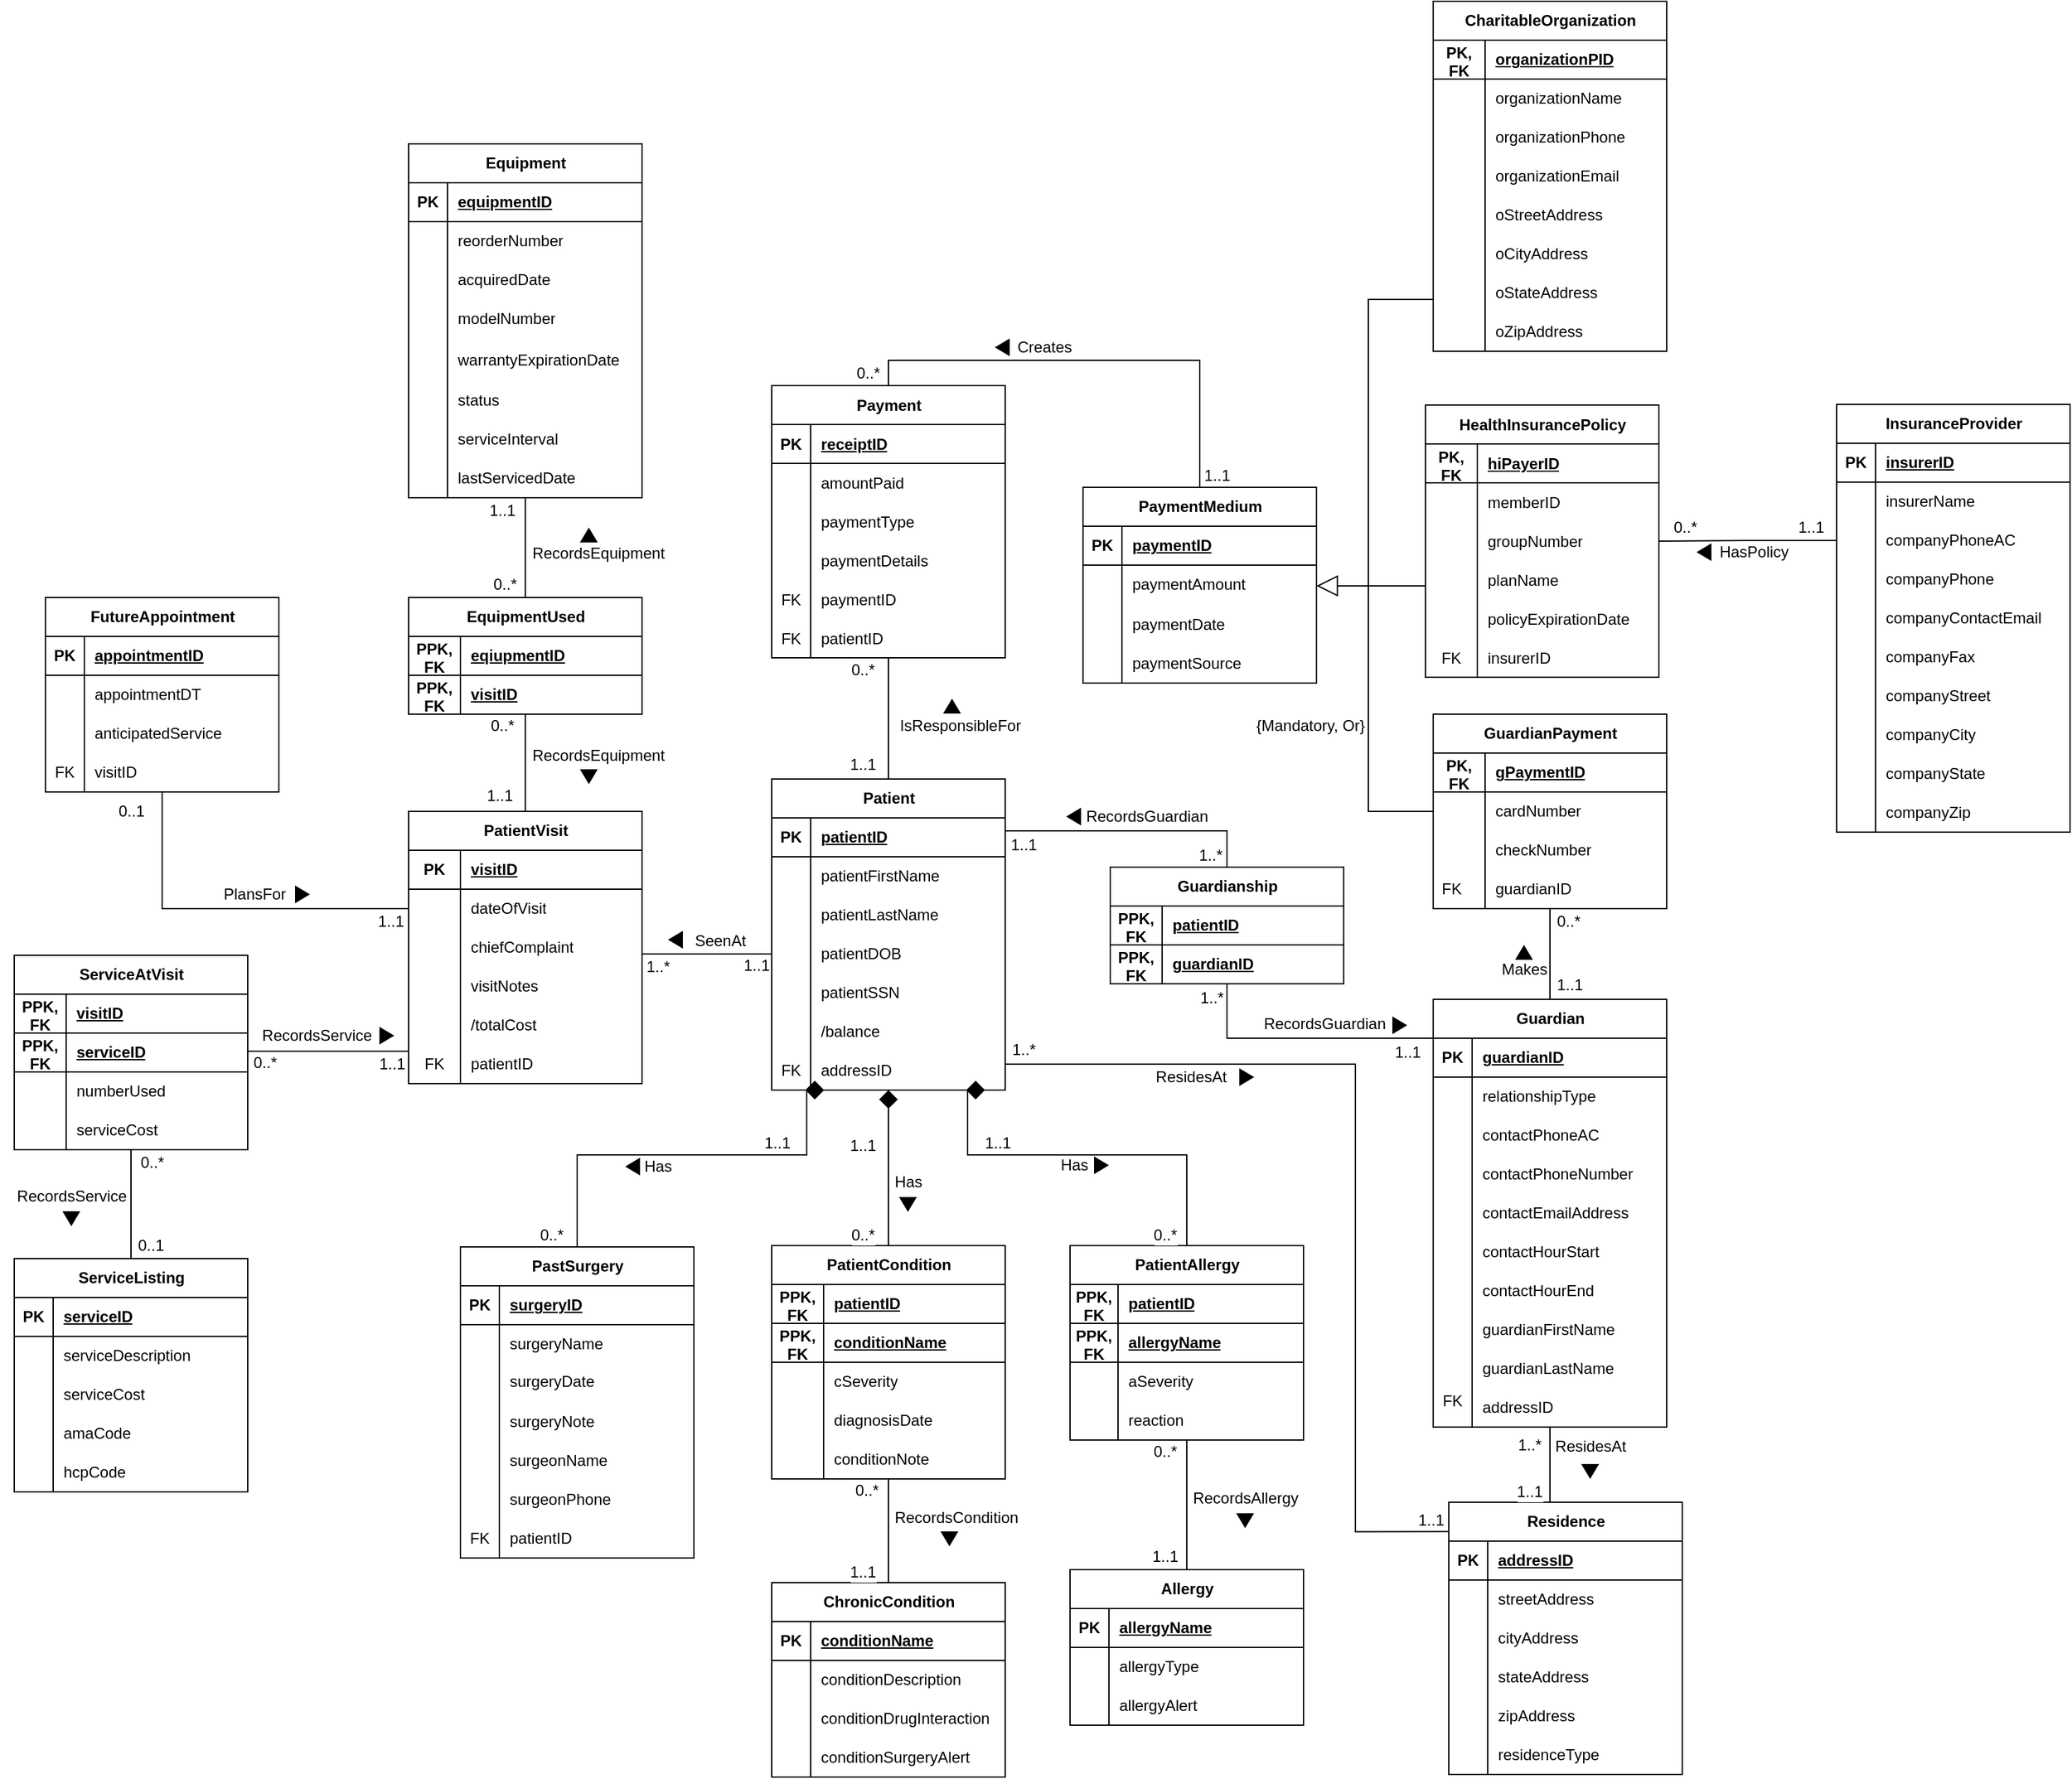 <mxfile version="24.9.0">
  <diagram name="Page-1" id="3AU7FoiCrXA-LkPkoS8T">
    <mxGraphModel grid="1" page="1" gridSize="10" guides="1" tooltips="1" connect="1" arrows="1" fold="1" pageScale="1" pageWidth="850" pageHeight="1100" math="0" shadow="0">
      <root>
        <mxCell id="0" />
        <mxCell id="1" parent="0" />
        <mxCell id="4c1ltd03G5oFCrfJMDrs-1" value="InsuranceProvider" style="shape=table;startSize=30;container=1;collapsible=1;childLayout=tableLayout;fixedRows=1;rowLines=0;fontStyle=1;align=center;resizeLast=1;html=1;fontFamily=Helvetica;fontSize=12;fontColor=default;labelBackgroundColor=default;" vertex="1" parent="1">
          <mxGeometry x="221" y="311" width="180" height="330" as="geometry" />
        </mxCell>
        <mxCell id="4c1ltd03G5oFCrfJMDrs-2" value="" style="shape=tableRow;horizontal=0;startSize=0;swimlaneHead=0;swimlaneBody=0;fillColor=none;collapsible=0;dropTarget=0;points=[[0,0.5],[1,0.5]];portConstraint=eastwest;top=0;left=0;right=0;bottom=1;fontFamily=Helvetica;fontSize=12;fontColor=default;labelBackgroundColor=default;" vertex="1" parent="4c1ltd03G5oFCrfJMDrs-1">
          <mxGeometry y="30" width="180" height="30" as="geometry" />
        </mxCell>
        <mxCell id="4c1ltd03G5oFCrfJMDrs-3" value="PK" style="shape=partialRectangle;connectable=0;fillColor=none;top=0;left=0;bottom=0;right=0;fontStyle=1;overflow=hidden;whiteSpace=wrap;html=1;fontFamily=Helvetica;fontSize=12;fontColor=default;labelBackgroundColor=default;" vertex="1" parent="4c1ltd03G5oFCrfJMDrs-2">
          <mxGeometry width="30" height="30" as="geometry">
            <mxRectangle width="30" height="30" as="alternateBounds" />
          </mxGeometry>
        </mxCell>
        <mxCell id="4c1ltd03G5oFCrfJMDrs-4" value="insurerID" style="shape=partialRectangle;connectable=0;fillColor=none;top=0;left=0;bottom=0;right=0;align=left;spacingLeft=6;fontStyle=5;overflow=hidden;whiteSpace=wrap;html=1;fontFamily=Helvetica;fontSize=12;fontColor=default;labelBackgroundColor=default;" vertex="1" parent="4c1ltd03G5oFCrfJMDrs-2">
          <mxGeometry x="30" width="150" height="30" as="geometry">
            <mxRectangle width="150" height="30" as="alternateBounds" />
          </mxGeometry>
        </mxCell>
        <mxCell id="4c1ltd03G5oFCrfJMDrs-5" value="" style="shape=tableRow;horizontal=0;startSize=0;swimlaneHead=0;swimlaneBody=0;fillColor=none;collapsible=0;dropTarget=0;points=[[0,0.5],[1,0.5]];portConstraint=eastwest;top=0;left=0;right=0;bottom=0;fontFamily=Helvetica;fontSize=12;fontColor=default;labelBackgroundColor=default;" vertex="1" parent="4c1ltd03G5oFCrfJMDrs-1">
          <mxGeometry y="60" width="180" height="30" as="geometry" />
        </mxCell>
        <mxCell id="4c1ltd03G5oFCrfJMDrs-6" value="" style="shape=partialRectangle;connectable=0;fillColor=none;top=0;left=0;bottom=0;right=0;editable=1;overflow=hidden;whiteSpace=wrap;html=1;fontFamily=Helvetica;fontSize=12;fontColor=default;labelBackgroundColor=default;" vertex="1" parent="4c1ltd03G5oFCrfJMDrs-5">
          <mxGeometry width="30" height="30" as="geometry">
            <mxRectangle width="30" height="30" as="alternateBounds" />
          </mxGeometry>
        </mxCell>
        <mxCell id="4c1ltd03G5oFCrfJMDrs-7" value="insurerName" style="shape=partialRectangle;connectable=0;fillColor=none;top=0;left=0;bottom=0;right=0;align=left;spacingLeft=6;overflow=hidden;whiteSpace=wrap;html=1;fontFamily=Helvetica;fontSize=12;fontColor=default;labelBackgroundColor=default;" vertex="1" parent="4c1ltd03G5oFCrfJMDrs-5">
          <mxGeometry x="30" width="150" height="30" as="geometry">
            <mxRectangle width="150" height="30" as="alternateBounds" />
          </mxGeometry>
        </mxCell>
        <mxCell id="4c1ltd03G5oFCrfJMDrs-8" value="" style="shape=tableRow;horizontal=0;startSize=0;swimlaneHead=0;swimlaneBody=0;fillColor=none;collapsible=0;dropTarget=0;points=[[0,0.5],[1,0.5]];portConstraint=eastwest;top=0;left=0;right=0;bottom=0;fontFamily=Helvetica;fontSize=12;fontColor=default;labelBackgroundColor=default;" vertex="1" parent="4c1ltd03G5oFCrfJMDrs-1">
          <mxGeometry y="90" width="180" height="30" as="geometry" />
        </mxCell>
        <mxCell id="4c1ltd03G5oFCrfJMDrs-9" value="" style="shape=partialRectangle;connectable=0;fillColor=none;top=0;left=0;bottom=0;right=0;editable=1;overflow=hidden;whiteSpace=wrap;html=1;fontFamily=Helvetica;fontSize=12;fontColor=default;labelBackgroundColor=default;" vertex="1" parent="4c1ltd03G5oFCrfJMDrs-8">
          <mxGeometry width="30" height="30" as="geometry">
            <mxRectangle width="30" height="30" as="alternateBounds" />
          </mxGeometry>
        </mxCell>
        <mxCell id="4c1ltd03G5oFCrfJMDrs-10" value="companyPhoneAC" style="shape=partialRectangle;connectable=0;fillColor=none;top=0;left=0;bottom=0;right=0;align=left;spacingLeft=6;overflow=hidden;whiteSpace=wrap;html=1;fontFamily=Helvetica;fontSize=12;fontColor=default;labelBackgroundColor=default;" vertex="1" parent="4c1ltd03G5oFCrfJMDrs-8">
          <mxGeometry x="30" width="150" height="30" as="geometry">
            <mxRectangle width="150" height="30" as="alternateBounds" />
          </mxGeometry>
        </mxCell>
        <mxCell id="4c1ltd03G5oFCrfJMDrs-11" value="" style="shape=tableRow;horizontal=0;startSize=0;swimlaneHead=0;swimlaneBody=0;fillColor=none;collapsible=0;dropTarget=0;points=[[0,0.5],[1,0.5]];portConstraint=eastwest;top=0;left=0;right=0;bottom=0;fontFamily=Helvetica;fontSize=12;fontColor=default;labelBackgroundColor=default;" vertex="1" parent="4c1ltd03G5oFCrfJMDrs-1">
          <mxGeometry y="120" width="180" height="30" as="geometry" />
        </mxCell>
        <mxCell id="4c1ltd03G5oFCrfJMDrs-12" value="" style="shape=partialRectangle;connectable=0;fillColor=none;top=0;left=0;bottom=0;right=0;editable=1;overflow=hidden;whiteSpace=wrap;html=1;fontFamily=Helvetica;fontSize=12;fontColor=default;labelBackgroundColor=default;" vertex="1" parent="4c1ltd03G5oFCrfJMDrs-11">
          <mxGeometry width="30" height="30" as="geometry">
            <mxRectangle width="30" height="30" as="alternateBounds" />
          </mxGeometry>
        </mxCell>
        <mxCell id="4c1ltd03G5oFCrfJMDrs-13" value="&lt;div&gt;companyPhone&lt;/div&gt;" style="shape=partialRectangle;connectable=0;fillColor=none;top=0;left=0;bottom=0;right=0;align=left;spacingLeft=6;overflow=hidden;whiteSpace=wrap;html=1;fontFamily=Helvetica;fontSize=12;fontColor=default;labelBackgroundColor=default;" vertex="1" parent="4c1ltd03G5oFCrfJMDrs-11">
          <mxGeometry x="30" width="150" height="30" as="geometry">
            <mxRectangle width="150" height="30" as="alternateBounds" />
          </mxGeometry>
        </mxCell>
        <mxCell id="4c1ltd03G5oFCrfJMDrs-14" value="" style="shape=tableRow;horizontal=0;startSize=0;swimlaneHead=0;swimlaneBody=0;fillColor=none;collapsible=0;dropTarget=0;points=[[0,0.5],[1,0.5]];portConstraint=eastwest;top=0;left=0;right=0;bottom=0;fontFamily=Helvetica;fontSize=12;fontColor=default;labelBackgroundColor=default;" vertex="1" parent="4c1ltd03G5oFCrfJMDrs-1">
          <mxGeometry y="150" width="180" height="30" as="geometry" />
        </mxCell>
        <mxCell id="4c1ltd03G5oFCrfJMDrs-15" value="" style="shape=partialRectangle;connectable=0;fillColor=none;top=0;left=0;bottom=0;right=0;editable=1;overflow=hidden;whiteSpace=wrap;html=1;fontFamily=Helvetica;fontSize=12;fontColor=default;labelBackgroundColor=default;" vertex="1" parent="4c1ltd03G5oFCrfJMDrs-14">
          <mxGeometry width="30" height="30" as="geometry">
            <mxRectangle width="30" height="30" as="alternateBounds" />
          </mxGeometry>
        </mxCell>
        <mxCell id="4c1ltd03G5oFCrfJMDrs-16" value="companyContactEmail" style="shape=partialRectangle;connectable=0;fillColor=none;top=0;left=0;bottom=0;right=0;align=left;spacingLeft=6;overflow=hidden;whiteSpace=wrap;html=1;fontFamily=Helvetica;fontSize=12;fontColor=default;labelBackgroundColor=default;" vertex="1" parent="4c1ltd03G5oFCrfJMDrs-14">
          <mxGeometry x="30" width="150" height="30" as="geometry">
            <mxRectangle width="150" height="30" as="alternateBounds" />
          </mxGeometry>
        </mxCell>
        <mxCell id="4c1ltd03G5oFCrfJMDrs-17" value="" style="shape=tableRow;horizontal=0;startSize=0;swimlaneHead=0;swimlaneBody=0;fillColor=none;collapsible=0;dropTarget=0;points=[[0,0.5],[1,0.5]];portConstraint=eastwest;top=0;left=0;right=0;bottom=0;fontFamily=Helvetica;fontSize=12;fontColor=default;labelBackgroundColor=default;" vertex="1" parent="4c1ltd03G5oFCrfJMDrs-1">
          <mxGeometry y="180" width="180" height="30" as="geometry" />
        </mxCell>
        <mxCell id="4c1ltd03G5oFCrfJMDrs-18" value="" style="shape=partialRectangle;connectable=0;fillColor=none;top=0;left=0;bottom=0;right=0;editable=1;overflow=hidden;whiteSpace=wrap;html=1;fontFamily=Helvetica;fontSize=12;fontColor=default;labelBackgroundColor=default;" vertex="1" parent="4c1ltd03G5oFCrfJMDrs-17">
          <mxGeometry width="30" height="30" as="geometry">
            <mxRectangle width="30" height="30" as="alternateBounds" />
          </mxGeometry>
        </mxCell>
        <mxCell id="4c1ltd03G5oFCrfJMDrs-19" value="companyFax" style="shape=partialRectangle;connectable=0;fillColor=none;top=0;left=0;bottom=0;right=0;align=left;spacingLeft=6;overflow=hidden;whiteSpace=wrap;html=1;fontFamily=Helvetica;fontSize=12;fontColor=default;labelBackgroundColor=default;" vertex="1" parent="4c1ltd03G5oFCrfJMDrs-17">
          <mxGeometry x="30" width="150" height="30" as="geometry">
            <mxRectangle width="150" height="30" as="alternateBounds" />
          </mxGeometry>
        </mxCell>
        <mxCell id="KtfRxJu9buuZx6sSvzFW-1" value="" style="shape=tableRow;horizontal=0;startSize=0;swimlaneHead=0;swimlaneBody=0;fillColor=none;collapsible=0;dropTarget=0;points=[[0,0.5],[1,0.5]];portConstraint=eastwest;top=0;left=0;right=0;bottom=0;fontFamily=Helvetica;fontSize=12;fontColor=default;labelBackgroundColor=default;" vertex="1" parent="4c1ltd03G5oFCrfJMDrs-1">
          <mxGeometry y="210" width="180" height="30" as="geometry" />
        </mxCell>
        <mxCell id="KtfRxJu9buuZx6sSvzFW-2" value="" style="shape=partialRectangle;connectable=0;fillColor=none;top=0;left=0;bottom=0;right=0;editable=1;overflow=hidden;whiteSpace=wrap;html=1;fontFamily=Helvetica;fontSize=12;fontColor=default;labelBackgroundColor=default;" vertex="1" parent="KtfRxJu9buuZx6sSvzFW-1">
          <mxGeometry width="30" height="30" as="geometry">
            <mxRectangle width="30" height="30" as="alternateBounds" />
          </mxGeometry>
        </mxCell>
        <mxCell id="KtfRxJu9buuZx6sSvzFW-3" value="companyStreet" style="shape=partialRectangle;connectable=0;fillColor=none;top=0;left=0;bottom=0;right=0;align=left;spacingLeft=6;overflow=hidden;whiteSpace=wrap;html=1;fontFamily=Helvetica;fontSize=12;fontColor=default;labelBackgroundColor=default;" vertex="1" parent="KtfRxJu9buuZx6sSvzFW-1">
          <mxGeometry x="30" width="150" height="30" as="geometry">
            <mxRectangle width="150" height="30" as="alternateBounds" />
          </mxGeometry>
        </mxCell>
        <mxCell id="KtfRxJu9buuZx6sSvzFW-4" value="" style="shape=tableRow;horizontal=0;startSize=0;swimlaneHead=0;swimlaneBody=0;fillColor=none;collapsible=0;dropTarget=0;points=[[0,0.5],[1,0.5]];portConstraint=eastwest;top=0;left=0;right=0;bottom=0;fontFamily=Helvetica;fontSize=12;fontColor=default;labelBackgroundColor=default;" vertex="1" parent="4c1ltd03G5oFCrfJMDrs-1">
          <mxGeometry y="240" width="180" height="30" as="geometry" />
        </mxCell>
        <mxCell id="KtfRxJu9buuZx6sSvzFW-5" value="" style="shape=partialRectangle;connectable=0;fillColor=none;top=0;left=0;bottom=0;right=0;editable=1;overflow=hidden;whiteSpace=wrap;html=1;fontFamily=Helvetica;fontSize=12;fontColor=default;labelBackgroundColor=default;" vertex="1" parent="KtfRxJu9buuZx6sSvzFW-4">
          <mxGeometry width="30" height="30" as="geometry">
            <mxRectangle width="30" height="30" as="alternateBounds" />
          </mxGeometry>
        </mxCell>
        <mxCell id="KtfRxJu9buuZx6sSvzFW-6" value="companyCity" style="shape=partialRectangle;connectable=0;fillColor=none;top=0;left=0;bottom=0;right=0;align=left;spacingLeft=6;overflow=hidden;whiteSpace=wrap;html=1;fontFamily=Helvetica;fontSize=12;fontColor=default;labelBackgroundColor=default;" vertex="1" parent="KtfRxJu9buuZx6sSvzFW-4">
          <mxGeometry x="30" width="150" height="30" as="geometry">
            <mxRectangle width="150" height="30" as="alternateBounds" />
          </mxGeometry>
        </mxCell>
        <mxCell id="KtfRxJu9buuZx6sSvzFW-7" value="" style="shape=tableRow;horizontal=0;startSize=0;swimlaneHead=0;swimlaneBody=0;fillColor=none;collapsible=0;dropTarget=0;points=[[0,0.5],[1,0.5]];portConstraint=eastwest;top=0;left=0;right=0;bottom=0;fontFamily=Helvetica;fontSize=12;fontColor=default;labelBackgroundColor=default;" vertex="1" parent="4c1ltd03G5oFCrfJMDrs-1">
          <mxGeometry y="270" width="180" height="30" as="geometry" />
        </mxCell>
        <mxCell id="KtfRxJu9buuZx6sSvzFW-8" value="" style="shape=partialRectangle;connectable=0;fillColor=none;top=0;left=0;bottom=0;right=0;editable=1;overflow=hidden;whiteSpace=wrap;html=1;fontFamily=Helvetica;fontSize=12;fontColor=default;labelBackgroundColor=default;" vertex="1" parent="KtfRxJu9buuZx6sSvzFW-7">
          <mxGeometry width="30" height="30" as="geometry">
            <mxRectangle width="30" height="30" as="alternateBounds" />
          </mxGeometry>
        </mxCell>
        <mxCell id="KtfRxJu9buuZx6sSvzFW-9" value="companyState" style="shape=partialRectangle;connectable=0;fillColor=none;top=0;left=0;bottom=0;right=0;align=left;spacingLeft=6;overflow=hidden;whiteSpace=wrap;html=1;fontFamily=Helvetica;fontSize=12;fontColor=default;labelBackgroundColor=default;" vertex="1" parent="KtfRxJu9buuZx6sSvzFW-7">
          <mxGeometry x="30" width="150" height="30" as="geometry">
            <mxRectangle width="150" height="30" as="alternateBounds" />
          </mxGeometry>
        </mxCell>
        <mxCell id="KtfRxJu9buuZx6sSvzFW-10" value="" style="shape=tableRow;horizontal=0;startSize=0;swimlaneHead=0;swimlaneBody=0;fillColor=none;collapsible=0;dropTarget=0;points=[[0,0.5],[1,0.5]];portConstraint=eastwest;top=0;left=0;right=0;bottom=0;fontFamily=Helvetica;fontSize=12;fontColor=default;labelBackgroundColor=default;" vertex="1" parent="4c1ltd03G5oFCrfJMDrs-1">
          <mxGeometry y="300" width="180" height="30" as="geometry" />
        </mxCell>
        <mxCell id="KtfRxJu9buuZx6sSvzFW-11" value="" style="shape=partialRectangle;connectable=0;fillColor=none;top=0;left=0;bottom=0;right=0;editable=1;overflow=hidden;whiteSpace=wrap;html=1;fontFamily=Helvetica;fontSize=12;fontColor=default;labelBackgroundColor=default;" vertex="1" parent="KtfRxJu9buuZx6sSvzFW-10">
          <mxGeometry width="30" height="30" as="geometry">
            <mxRectangle width="30" height="30" as="alternateBounds" />
          </mxGeometry>
        </mxCell>
        <mxCell id="KtfRxJu9buuZx6sSvzFW-12" value="companyZip" style="shape=partialRectangle;connectable=0;fillColor=none;top=0;left=0;bottom=0;right=0;align=left;spacingLeft=6;overflow=hidden;whiteSpace=wrap;html=1;fontFamily=Helvetica;fontSize=12;fontColor=default;labelBackgroundColor=default;" vertex="1" parent="KtfRxJu9buuZx6sSvzFW-10">
          <mxGeometry x="30" width="150" height="30" as="geometry">
            <mxRectangle width="150" height="30" as="alternateBounds" />
          </mxGeometry>
        </mxCell>
        <mxCell id="_gg00X8nVXKEQ78kmzpY-1" value="HealthInsurancePolicy" style="shape=table;startSize=30;container=1;collapsible=1;childLayout=tableLayout;fixedRows=1;rowLines=0;fontStyle=1;align=center;resizeLast=1;html=1;fontFamily=Helvetica;fontSize=12;fontColor=default;labelBackgroundColor=default;" vertex="1" parent="1">
          <mxGeometry x="-96" y="311.5" width="180" height="210" as="geometry" />
        </mxCell>
        <mxCell id="_gg00X8nVXKEQ78kmzpY-2" value="" style="shape=tableRow;horizontal=0;startSize=0;swimlaneHead=0;swimlaneBody=0;fillColor=none;collapsible=0;dropTarget=0;points=[[0,0.5],[1,0.5]];portConstraint=eastwest;top=0;left=0;right=0;bottom=1;fontFamily=Helvetica;fontSize=12;fontColor=default;labelBackgroundColor=default;" vertex="1" parent="_gg00X8nVXKEQ78kmzpY-1">
          <mxGeometry y="30" width="180" height="30" as="geometry" />
        </mxCell>
        <mxCell id="_gg00X8nVXKEQ78kmzpY-3" value="PK, FK" style="shape=partialRectangle;connectable=0;fillColor=none;top=0;left=0;bottom=0;right=0;fontStyle=1;overflow=hidden;whiteSpace=wrap;html=1;fontFamily=Helvetica;fontSize=12;fontColor=default;labelBackgroundColor=default;" vertex="1" parent="_gg00X8nVXKEQ78kmzpY-2">
          <mxGeometry width="40" height="30" as="geometry">
            <mxRectangle width="40" height="30" as="alternateBounds" />
          </mxGeometry>
        </mxCell>
        <mxCell id="_gg00X8nVXKEQ78kmzpY-4" value="hiPayerID" style="shape=partialRectangle;connectable=0;fillColor=none;top=0;left=0;bottom=0;right=0;align=left;spacingLeft=6;fontStyle=5;overflow=hidden;whiteSpace=wrap;html=1;fontFamily=Helvetica;fontSize=12;fontColor=default;labelBackgroundColor=default;" vertex="1" parent="_gg00X8nVXKEQ78kmzpY-2">
          <mxGeometry x="40" width="140" height="30" as="geometry">
            <mxRectangle width="140" height="30" as="alternateBounds" />
          </mxGeometry>
        </mxCell>
        <mxCell id="_gg00X8nVXKEQ78kmzpY-5" value="" style="shape=tableRow;horizontal=0;startSize=0;swimlaneHead=0;swimlaneBody=0;fillColor=none;collapsible=0;dropTarget=0;points=[[0,0.5],[1,0.5]];portConstraint=eastwest;top=0;left=0;right=0;bottom=0;fontFamily=Helvetica;fontSize=12;fontColor=default;labelBackgroundColor=default;" vertex="1" parent="_gg00X8nVXKEQ78kmzpY-1">
          <mxGeometry y="60" width="180" height="30" as="geometry" />
        </mxCell>
        <mxCell id="_gg00X8nVXKEQ78kmzpY-6" value="" style="shape=partialRectangle;connectable=0;fillColor=none;top=0;left=0;bottom=0;right=0;editable=1;overflow=hidden;whiteSpace=wrap;html=1;fontFamily=Helvetica;fontSize=12;fontColor=default;labelBackgroundColor=default;" vertex="1" parent="_gg00X8nVXKEQ78kmzpY-5">
          <mxGeometry width="40" height="30" as="geometry">
            <mxRectangle width="40" height="30" as="alternateBounds" />
          </mxGeometry>
        </mxCell>
        <mxCell id="_gg00X8nVXKEQ78kmzpY-7" value="memberID" style="shape=partialRectangle;connectable=0;fillColor=none;top=0;left=0;bottom=0;right=0;align=left;spacingLeft=6;overflow=hidden;whiteSpace=wrap;html=1;fontFamily=Helvetica;fontSize=12;fontColor=default;labelBackgroundColor=default;" vertex="1" parent="_gg00X8nVXKEQ78kmzpY-5">
          <mxGeometry x="40" width="140" height="30" as="geometry">
            <mxRectangle width="140" height="30" as="alternateBounds" />
          </mxGeometry>
        </mxCell>
        <mxCell id="_gg00X8nVXKEQ78kmzpY-8" value="" style="shape=tableRow;horizontal=0;startSize=0;swimlaneHead=0;swimlaneBody=0;fillColor=none;collapsible=0;dropTarget=0;points=[[0,0.5],[1,0.5]];portConstraint=eastwest;top=0;left=0;right=0;bottom=0;fontFamily=Helvetica;fontSize=12;fontColor=default;labelBackgroundColor=default;" vertex="1" parent="_gg00X8nVXKEQ78kmzpY-1">
          <mxGeometry y="90" width="180" height="30" as="geometry" />
        </mxCell>
        <mxCell id="_gg00X8nVXKEQ78kmzpY-9" value="" style="shape=partialRectangle;connectable=0;fillColor=none;top=0;left=0;bottom=0;right=0;editable=1;overflow=hidden;whiteSpace=wrap;html=1;fontFamily=Helvetica;fontSize=12;fontColor=default;labelBackgroundColor=default;" vertex="1" parent="_gg00X8nVXKEQ78kmzpY-8">
          <mxGeometry width="40" height="30" as="geometry">
            <mxRectangle width="40" height="30" as="alternateBounds" />
          </mxGeometry>
        </mxCell>
        <mxCell id="_gg00X8nVXKEQ78kmzpY-10" value="groupNumber" style="shape=partialRectangle;connectable=0;fillColor=none;top=0;left=0;bottom=0;right=0;align=left;spacingLeft=6;overflow=hidden;whiteSpace=wrap;html=1;fontFamily=Helvetica;fontSize=12;fontColor=default;labelBackgroundColor=default;" vertex="1" parent="_gg00X8nVXKEQ78kmzpY-8">
          <mxGeometry x="40" width="140" height="30" as="geometry">
            <mxRectangle width="140" height="30" as="alternateBounds" />
          </mxGeometry>
        </mxCell>
        <mxCell id="_gg00X8nVXKEQ78kmzpY-11" value="" style="shape=tableRow;horizontal=0;startSize=0;swimlaneHead=0;swimlaneBody=0;fillColor=none;collapsible=0;dropTarget=0;points=[[0,0.5],[1,0.5]];portConstraint=eastwest;top=0;left=0;right=0;bottom=0;fontFamily=Helvetica;fontSize=12;fontColor=default;labelBackgroundColor=default;" vertex="1" parent="_gg00X8nVXKEQ78kmzpY-1">
          <mxGeometry y="120" width="180" height="30" as="geometry" />
        </mxCell>
        <mxCell id="_gg00X8nVXKEQ78kmzpY-12" value="" style="shape=partialRectangle;connectable=0;fillColor=none;top=0;left=0;bottom=0;right=0;editable=1;overflow=hidden;whiteSpace=wrap;html=1;fontFamily=Helvetica;fontSize=12;fontColor=default;labelBackgroundColor=default;" vertex="1" parent="_gg00X8nVXKEQ78kmzpY-11">
          <mxGeometry width="40" height="30" as="geometry">
            <mxRectangle width="40" height="30" as="alternateBounds" />
          </mxGeometry>
        </mxCell>
        <mxCell id="_gg00X8nVXKEQ78kmzpY-13" value="planName" style="shape=partialRectangle;connectable=0;fillColor=none;top=0;left=0;bottom=0;right=0;align=left;spacingLeft=6;overflow=hidden;whiteSpace=wrap;html=1;fontFamily=Helvetica;fontSize=12;fontColor=default;labelBackgroundColor=default;" vertex="1" parent="_gg00X8nVXKEQ78kmzpY-11">
          <mxGeometry x="40" width="140" height="30" as="geometry">
            <mxRectangle width="140" height="30" as="alternateBounds" />
          </mxGeometry>
        </mxCell>
        <mxCell id="_gg00X8nVXKEQ78kmzpY-14" value="" style="shape=tableRow;horizontal=0;startSize=0;swimlaneHead=0;swimlaneBody=0;fillColor=none;collapsible=0;dropTarget=0;points=[[0,0.5],[1,0.5]];portConstraint=eastwest;top=0;left=0;right=0;bottom=0;fontFamily=Helvetica;fontSize=12;fontColor=default;labelBackgroundColor=default;" vertex="1" parent="_gg00X8nVXKEQ78kmzpY-1">
          <mxGeometry y="150" width="180" height="30" as="geometry" />
        </mxCell>
        <mxCell id="_gg00X8nVXKEQ78kmzpY-15" value="" style="shape=partialRectangle;connectable=0;fillColor=none;top=0;left=0;bottom=0;right=0;editable=1;overflow=hidden;whiteSpace=wrap;html=1;fontFamily=Helvetica;fontSize=12;fontColor=default;labelBackgroundColor=default;" vertex="1" parent="_gg00X8nVXKEQ78kmzpY-14">
          <mxGeometry width="40" height="30" as="geometry">
            <mxRectangle width="40" height="30" as="alternateBounds" />
          </mxGeometry>
        </mxCell>
        <mxCell id="_gg00X8nVXKEQ78kmzpY-16" value="policyExpirationDate" style="shape=partialRectangle;connectable=0;fillColor=none;top=0;left=0;bottom=0;right=0;align=left;spacingLeft=6;overflow=hidden;whiteSpace=wrap;html=1;fontFamily=Helvetica;fontSize=12;fontColor=default;labelBackgroundColor=default;" vertex="1" parent="_gg00X8nVXKEQ78kmzpY-14">
          <mxGeometry x="40" width="140" height="30" as="geometry">
            <mxRectangle width="140" height="30" as="alternateBounds" />
          </mxGeometry>
        </mxCell>
        <mxCell id="KtfRxJu9buuZx6sSvzFW-19" value="" style="shape=tableRow;horizontal=0;startSize=0;swimlaneHead=0;swimlaneBody=0;fillColor=none;collapsible=0;dropTarget=0;points=[[0,0.5],[1,0.5]];portConstraint=eastwest;top=0;left=0;right=0;bottom=0;fontFamily=Helvetica;fontSize=12;fontColor=default;labelBackgroundColor=default;" vertex="1" parent="_gg00X8nVXKEQ78kmzpY-1">
          <mxGeometry y="180" width="180" height="30" as="geometry" />
        </mxCell>
        <mxCell id="KtfRxJu9buuZx6sSvzFW-20" value="FK" style="shape=partialRectangle;connectable=0;fillColor=none;top=0;left=0;bottom=0;right=0;editable=1;overflow=hidden;whiteSpace=wrap;html=1;fontFamily=Helvetica;fontSize=12;fontColor=default;labelBackgroundColor=default;" vertex="1" parent="KtfRxJu9buuZx6sSvzFW-19">
          <mxGeometry width="40" height="30" as="geometry">
            <mxRectangle width="40" height="30" as="alternateBounds" />
          </mxGeometry>
        </mxCell>
        <mxCell id="KtfRxJu9buuZx6sSvzFW-21" value="insurerID" style="shape=partialRectangle;connectable=0;fillColor=none;top=0;left=0;bottom=0;right=0;align=left;spacingLeft=6;overflow=hidden;whiteSpace=wrap;html=1;fontFamily=Helvetica;fontSize=12;fontColor=default;labelBackgroundColor=default;" vertex="1" parent="KtfRxJu9buuZx6sSvzFW-19">
          <mxGeometry x="40" width="140" height="30" as="geometry">
            <mxRectangle width="140" height="30" as="alternateBounds" />
          </mxGeometry>
        </mxCell>
        <mxCell id="_gg00X8nVXKEQ78kmzpY-397" style="edgeStyle=orthogonalEdgeStyle;shape=connector;rounded=0;orthogonalLoop=1;jettySize=auto;html=1;strokeColor=default;align=center;verticalAlign=middle;fontFamily=Helvetica;fontSize=12;fontColor=default;labelBackgroundColor=default;endArrow=none;endFill=0;" edge="1" parent="1" source="_gg00X8nVXKEQ78kmzpY-17">
          <mxGeometry relative="1" as="geometry">
            <Array as="points">
              <mxPoint x="-140" y="230" />
              <mxPoint x="-140" y="450" />
            </Array>
            <mxPoint x="-140" y="450" as="targetPoint" />
          </mxGeometry>
        </mxCell>
        <mxCell id="_gg00X8nVXKEQ78kmzpY-17" value="CharitableOrganization" style="shape=table;startSize=30;container=1;collapsible=1;childLayout=tableLayout;fixedRows=1;rowLines=0;fontStyle=1;align=center;resizeLast=1;html=1;fontFamily=Helvetica;fontSize=12;fontColor=default;labelBackgroundColor=default;" vertex="1" parent="1">
          <mxGeometry x="-90" width="180" height="270" as="geometry" />
        </mxCell>
        <mxCell id="_gg00X8nVXKEQ78kmzpY-18" value="" style="shape=tableRow;horizontal=0;startSize=0;swimlaneHead=0;swimlaneBody=0;fillColor=none;collapsible=0;dropTarget=0;points=[[0,0.5],[1,0.5]];portConstraint=eastwest;top=0;left=0;right=0;bottom=1;fontFamily=Helvetica;fontSize=12;fontColor=default;labelBackgroundColor=default;" vertex="1" parent="_gg00X8nVXKEQ78kmzpY-17">
          <mxGeometry y="30" width="180" height="30" as="geometry" />
        </mxCell>
        <mxCell id="_gg00X8nVXKEQ78kmzpY-19" value="PK, FK" style="shape=partialRectangle;connectable=0;fillColor=none;top=0;left=0;bottom=0;right=0;fontStyle=1;overflow=hidden;whiteSpace=wrap;html=1;fontFamily=Helvetica;fontSize=12;fontColor=default;labelBackgroundColor=default;" vertex="1" parent="_gg00X8nVXKEQ78kmzpY-18">
          <mxGeometry width="40" height="30" as="geometry">
            <mxRectangle width="40" height="30" as="alternateBounds" />
          </mxGeometry>
        </mxCell>
        <mxCell id="_gg00X8nVXKEQ78kmzpY-20" value="organizationPID" style="shape=partialRectangle;connectable=0;fillColor=none;top=0;left=0;bottom=0;right=0;align=left;spacingLeft=6;fontStyle=5;overflow=hidden;whiteSpace=wrap;html=1;fontFamily=Helvetica;fontSize=12;fontColor=default;labelBackgroundColor=default;" vertex="1" parent="_gg00X8nVXKEQ78kmzpY-18">
          <mxGeometry x="40" width="140" height="30" as="geometry">
            <mxRectangle width="140" height="30" as="alternateBounds" />
          </mxGeometry>
        </mxCell>
        <mxCell id="_gg00X8nVXKEQ78kmzpY-21" value="" style="shape=tableRow;horizontal=0;startSize=0;swimlaneHead=0;swimlaneBody=0;fillColor=none;collapsible=0;dropTarget=0;points=[[0,0.5],[1,0.5]];portConstraint=eastwest;top=0;left=0;right=0;bottom=0;fontFamily=Helvetica;fontSize=12;fontColor=default;labelBackgroundColor=default;" vertex="1" parent="_gg00X8nVXKEQ78kmzpY-17">
          <mxGeometry y="60" width="180" height="30" as="geometry" />
        </mxCell>
        <mxCell id="_gg00X8nVXKEQ78kmzpY-22" value="" style="shape=partialRectangle;connectable=0;fillColor=none;top=0;left=0;bottom=0;right=0;editable=1;overflow=hidden;whiteSpace=wrap;html=1;fontFamily=Helvetica;fontSize=12;fontColor=default;labelBackgroundColor=default;" vertex="1" parent="_gg00X8nVXKEQ78kmzpY-21">
          <mxGeometry width="40" height="30" as="geometry">
            <mxRectangle width="40" height="30" as="alternateBounds" />
          </mxGeometry>
        </mxCell>
        <mxCell id="_gg00X8nVXKEQ78kmzpY-23" value="organizationName" style="shape=partialRectangle;connectable=0;fillColor=none;top=0;left=0;bottom=0;right=0;align=left;spacingLeft=6;overflow=hidden;whiteSpace=wrap;html=1;fontFamily=Helvetica;fontSize=12;fontColor=default;labelBackgroundColor=default;" vertex="1" parent="_gg00X8nVXKEQ78kmzpY-21">
          <mxGeometry x="40" width="140" height="30" as="geometry">
            <mxRectangle width="140" height="30" as="alternateBounds" />
          </mxGeometry>
        </mxCell>
        <mxCell id="_gg00X8nVXKEQ78kmzpY-24" value="" style="shape=tableRow;horizontal=0;startSize=0;swimlaneHead=0;swimlaneBody=0;fillColor=none;collapsible=0;dropTarget=0;points=[[0,0.5],[1,0.5]];portConstraint=eastwest;top=0;left=0;right=0;bottom=0;fontFamily=Helvetica;fontSize=12;fontColor=default;labelBackgroundColor=default;" vertex="1" parent="_gg00X8nVXKEQ78kmzpY-17">
          <mxGeometry y="90" width="180" height="30" as="geometry" />
        </mxCell>
        <mxCell id="_gg00X8nVXKEQ78kmzpY-25" value="" style="shape=partialRectangle;connectable=0;fillColor=none;top=0;left=0;bottom=0;right=0;editable=1;overflow=hidden;whiteSpace=wrap;html=1;fontFamily=Helvetica;fontSize=12;fontColor=default;labelBackgroundColor=default;" vertex="1" parent="_gg00X8nVXKEQ78kmzpY-24">
          <mxGeometry width="40" height="30" as="geometry">
            <mxRectangle width="40" height="30" as="alternateBounds" />
          </mxGeometry>
        </mxCell>
        <mxCell id="_gg00X8nVXKEQ78kmzpY-26" value="organizationPhone" style="shape=partialRectangle;connectable=0;fillColor=none;top=0;left=0;bottom=0;right=0;align=left;spacingLeft=6;overflow=hidden;whiteSpace=wrap;html=1;fontFamily=Helvetica;fontSize=12;fontColor=default;labelBackgroundColor=default;" vertex="1" parent="_gg00X8nVXKEQ78kmzpY-24">
          <mxGeometry x="40" width="140" height="30" as="geometry">
            <mxRectangle width="140" height="30" as="alternateBounds" />
          </mxGeometry>
        </mxCell>
        <mxCell id="_gg00X8nVXKEQ78kmzpY-27" value="" style="shape=tableRow;horizontal=0;startSize=0;swimlaneHead=0;swimlaneBody=0;fillColor=none;collapsible=0;dropTarget=0;points=[[0,0.5],[1,0.5]];portConstraint=eastwest;top=0;left=0;right=0;bottom=0;fontFamily=Helvetica;fontSize=12;fontColor=default;labelBackgroundColor=default;" vertex="1" parent="_gg00X8nVXKEQ78kmzpY-17">
          <mxGeometry y="120" width="180" height="30" as="geometry" />
        </mxCell>
        <mxCell id="_gg00X8nVXKEQ78kmzpY-28" value="" style="shape=partialRectangle;connectable=0;fillColor=none;top=0;left=0;bottom=0;right=0;editable=1;overflow=hidden;whiteSpace=wrap;html=1;fontFamily=Helvetica;fontSize=12;fontColor=default;labelBackgroundColor=default;" vertex="1" parent="_gg00X8nVXKEQ78kmzpY-27">
          <mxGeometry width="40" height="30" as="geometry">
            <mxRectangle width="40" height="30" as="alternateBounds" />
          </mxGeometry>
        </mxCell>
        <mxCell id="_gg00X8nVXKEQ78kmzpY-29" value="organizationEmail" style="shape=partialRectangle;connectable=0;fillColor=none;top=0;left=0;bottom=0;right=0;align=left;spacingLeft=6;overflow=hidden;whiteSpace=wrap;html=1;fontFamily=Helvetica;fontSize=12;fontColor=default;labelBackgroundColor=default;" vertex="1" parent="_gg00X8nVXKEQ78kmzpY-27">
          <mxGeometry x="40" width="140" height="30" as="geometry">
            <mxRectangle width="140" height="30" as="alternateBounds" />
          </mxGeometry>
        </mxCell>
        <mxCell id="_gg00X8nVXKEQ78kmzpY-30" value="" style="shape=tableRow;horizontal=0;startSize=0;swimlaneHead=0;swimlaneBody=0;fillColor=none;collapsible=0;dropTarget=0;points=[[0,0.5],[1,0.5]];portConstraint=eastwest;top=0;left=0;right=0;bottom=0;fontFamily=Helvetica;fontSize=12;fontColor=default;labelBackgroundColor=default;" vertex="1" parent="_gg00X8nVXKEQ78kmzpY-17">
          <mxGeometry y="150" width="180" height="30" as="geometry" />
        </mxCell>
        <mxCell id="_gg00X8nVXKEQ78kmzpY-31" value="" style="shape=partialRectangle;connectable=0;fillColor=none;top=0;left=0;bottom=0;right=0;editable=1;overflow=hidden;whiteSpace=wrap;html=1;fontFamily=Helvetica;fontSize=12;fontColor=default;labelBackgroundColor=default;" vertex="1" parent="_gg00X8nVXKEQ78kmzpY-30">
          <mxGeometry width="40" height="30" as="geometry">
            <mxRectangle width="40" height="30" as="alternateBounds" />
          </mxGeometry>
        </mxCell>
        <mxCell id="_gg00X8nVXKEQ78kmzpY-32" value="oStreetAddress" style="shape=partialRectangle;connectable=0;fillColor=none;top=0;left=0;bottom=0;right=0;align=left;spacingLeft=6;overflow=hidden;whiteSpace=wrap;html=1;fontFamily=Helvetica;fontSize=12;fontColor=default;labelBackgroundColor=default;" vertex="1" parent="_gg00X8nVXKEQ78kmzpY-30">
          <mxGeometry x="40" width="140" height="30" as="geometry">
            <mxRectangle width="140" height="30" as="alternateBounds" />
          </mxGeometry>
        </mxCell>
        <mxCell id="KtfRxJu9buuZx6sSvzFW-23" value="" style="shape=tableRow;horizontal=0;startSize=0;swimlaneHead=0;swimlaneBody=0;fillColor=none;collapsible=0;dropTarget=0;points=[[0,0.5],[1,0.5]];portConstraint=eastwest;top=0;left=0;right=0;bottom=0;fontFamily=Helvetica;fontSize=12;fontColor=default;labelBackgroundColor=default;" vertex="1" parent="_gg00X8nVXKEQ78kmzpY-17">
          <mxGeometry y="180" width="180" height="30" as="geometry" />
        </mxCell>
        <mxCell id="KtfRxJu9buuZx6sSvzFW-24" value="" style="shape=partialRectangle;connectable=0;fillColor=none;top=0;left=0;bottom=0;right=0;editable=1;overflow=hidden;whiteSpace=wrap;html=1;fontFamily=Helvetica;fontSize=12;fontColor=default;labelBackgroundColor=default;" vertex="1" parent="KtfRxJu9buuZx6sSvzFW-23">
          <mxGeometry width="40" height="30" as="geometry">
            <mxRectangle width="40" height="30" as="alternateBounds" />
          </mxGeometry>
        </mxCell>
        <mxCell id="KtfRxJu9buuZx6sSvzFW-25" value="oCityAddress" style="shape=partialRectangle;connectable=0;fillColor=none;top=0;left=0;bottom=0;right=0;align=left;spacingLeft=6;overflow=hidden;whiteSpace=wrap;html=1;fontFamily=Helvetica;fontSize=12;fontColor=default;labelBackgroundColor=default;" vertex="1" parent="KtfRxJu9buuZx6sSvzFW-23">
          <mxGeometry x="40" width="140" height="30" as="geometry">
            <mxRectangle width="140" height="30" as="alternateBounds" />
          </mxGeometry>
        </mxCell>
        <mxCell id="KtfRxJu9buuZx6sSvzFW-26" value="" style="shape=tableRow;horizontal=0;startSize=0;swimlaneHead=0;swimlaneBody=0;fillColor=none;collapsible=0;dropTarget=0;points=[[0,0.5],[1,0.5]];portConstraint=eastwest;top=0;left=0;right=0;bottom=0;fontFamily=Helvetica;fontSize=12;fontColor=default;labelBackgroundColor=default;" vertex="1" parent="_gg00X8nVXKEQ78kmzpY-17">
          <mxGeometry y="210" width="180" height="30" as="geometry" />
        </mxCell>
        <mxCell id="KtfRxJu9buuZx6sSvzFW-27" value="" style="shape=partialRectangle;connectable=0;fillColor=none;top=0;left=0;bottom=0;right=0;editable=1;overflow=hidden;whiteSpace=wrap;html=1;fontFamily=Helvetica;fontSize=12;fontColor=default;labelBackgroundColor=default;" vertex="1" parent="KtfRxJu9buuZx6sSvzFW-26">
          <mxGeometry width="40" height="30" as="geometry">
            <mxRectangle width="40" height="30" as="alternateBounds" />
          </mxGeometry>
        </mxCell>
        <mxCell id="KtfRxJu9buuZx6sSvzFW-28" value="oStateAddress" style="shape=partialRectangle;connectable=0;fillColor=none;top=0;left=0;bottom=0;right=0;align=left;spacingLeft=6;overflow=hidden;whiteSpace=wrap;html=1;fontFamily=Helvetica;fontSize=12;fontColor=default;labelBackgroundColor=default;" vertex="1" parent="KtfRxJu9buuZx6sSvzFW-26">
          <mxGeometry x="40" width="140" height="30" as="geometry">
            <mxRectangle width="140" height="30" as="alternateBounds" />
          </mxGeometry>
        </mxCell>
        <mxCell id="KtfRxJu9buuZx6sSvzFW-29" value="" style="shape=tableRow;horizontal=0;startSize=0;swimlaneHead=0;swimlaneBody=0;fillColor=none;collapsible=0;dropTarget=0;points=[[0,0.5],[1,0.5]];portConstraint=eastwest;top=0;left=0;right=0;bottom=0;fontFamily=Helvetica;fontSize=12;fontColor=default;labelBackgroundColor=default;" vertex="1" parent="_gg00X8nVXKEQ78kmzpY-17">
          <mxGeometry y="240" width="180" height="30" as="geometry" />
        </mxCell>
        <mxCell id="KtfRxJu9buuZx6sSvzFW-30" value="" style="shape=partialRectangle;connectable=0;fillColor=none;top=0;left=0;bottom=0;right=0;editable=1;overflow=hidden;whiteSpace=wrap;html=1;fontFamily=Helvetica;fontSize=12;fontColor=default;labelBackgroundColor=default;" vertex="1" parent="KtfRxJu9buuZx6sSvzFW-29">
          <mxGeometry width="40" height="30" as="geometry">
            <mxRectangle width="40" height="30" as="alternateBounds" />
          </mxGeometry>
        </mxCell>
        <mxCell id="KtfRxJu9buuZx6sSvzFW-31" value="oZipAddress" style="shape=partialRectangle;connectable=0;fillColor=none;top=0;left=0;bottom=0;right=0;align=left;spacingLeft=6;overflow=hidden;whiteSpace=wrap;html=1;fontFamily=Helvetica;fontSize=12;fontColor=default;labelBackgroundColor=default;" vertex="1" parent="KtfRxJu9buuZx6sSvzFW-29">
          <mxGeometry x="40" width="140" height="30" as="geometry">
            <mxRectangle width="140" height="30" as="alternateBounds" />
          </mxGeometry>
        </mxCell>
        <mxCell id="_gg00X8nVXKEQ78kmzpY-394" style="edgeStyle=orthogonalEdgeStyle;shape=connector;rounded=0;orthogonalLoop=1;jettySize=auto;html=1;strokeColor=default;align=center;verticalAlign=middle;fontFamily=Helvetica;fontSize=12;fontColor=default;labelBackgroundColor=default;endArrow=none;endFill=0;" edge="1" parent="1" source="_gg00X8nVXKEQ78kmzpY-33" target="_gg00X8nVXKEQ78kmzpY-68">
          <mxGeometry relative="1" as="geometry" />
        </mxCell>
        <mxCell id="_gg00X8nVXKEQ78kmzpY-33" value="Guardian" style="shape=table;startSize=30;container=1;collapsible=1;childLayout=tableLayout;fixedRows=1;rowLines=0;fontStyle=1;align=center;resizeLast=1;html=1;fontSize=12;" vertex="1" parent="1">
          <mxGeometry x="-90" y="770" width="180" height="330" as="geometry" />
        </mxCell>
        <mxCell id="_gg00X8nVXKEQ78kmzpY-34" value="" style="shape=tableRow;horizontal=0;startSize=0;swimlaneHead=0;swimlaneBody=0;fillColor=none;collapsible=0;dropTarget=0;points=[[0,0.5],[1,0.5]];portConstraint=eastwest;top=0;left=0;right=0;bottom=1;fontSize=12;" vertex="1" parent="_gg00X8nVXKEQ78kmzpY-33">
          <mxGeometry y="30" width="180" height="30" as="geometry" />
        </mxCell>
        <mxCell id="_gg00X8nVXKEQ78kmzpY-35" value="PK" style="shape=partialRectangle;connectable=0;fillColor=none;top=0;left=0;bottom=0;right=0;fontStyle=1;overflow=hidden;whiteSpace=wrap;html=1;fontSize=12;" vertex="1" parent="_gg00X8nVXKEQ78kmzpY-34">
          <mxGeometry width="30" height="30" as="geometry">
            <mxRectangle width="30" height="30" as="alternateBounds" />
          </mxGeometry>
        </mxCell>
        <mxCell id="_gg00X8nVXKEQ78kmzpY-36" value="guardianID" style="shape=partialRectangle;connectable=0;fillColor=none;top=0;left=0;bottom=0;right=0;align=left;spacingLeft=6;fontStyle=5;overflow=hidden;whiteSpace=wrap;html=1;fontSize=12;" vertex="1" parent="_gg00X8nVXKEQ78kmzpY-34">
          <mxGeometry x="30" width="150" height="30" as="geometry">
            <mxRectangle width="150" height="30" as="alternateBounds" />
          </mxGeometry>
        </mxCell>
        <mxCell id="_gg00X8nVXKEQ78kmzpY-37" value="" style="shape=tableRow;horizontal=0;startSize=0;swimlaneHead=0;swimlaneBody=0;fillColor=none;collapsible=0;dropTarget=0;points=[[0,0.5],[1,0.5]];portConstraint=eastwest;top=0;left=0;right=0;bottom=0;fontSize=12;" vertex="1" parent="_gg00X8nVXKEQ78kmzpY-33">
          <mxGeometry y="60" width="180" height="30" as="geometry" />
        </mxCell>
        <mxCell id="_gg00X8nVXKEQ78kmzpY-38" value="" style="shape=partialRectangle;connectable=0;fillColor=none;top=0;left=0;bottom=0;right=0;editable=1;overflow=hidden;whiteSpace=wrap;html=1;fontSize=12;" vertex="1" parent="_gg00X8nVXKEQ78kmzpY-37">
          <mxGeometry width="30" height="30" as="geometry">
            <mxRectangle width="30" height="30" as="alternateBounds" />
          </mxGeometry>
        </mxCell>
        <mxCell id="_gg00X8nVXKEQ78kmzpY-39" value="relationshipType" style="shape=partialRectangle;connectable=0;fillColor=none;top=0;left=0;bottom=0;right=0;align=left;spacingLeft=6;overflow=hidden;whiteSpace=wrap;html=1;fontSize=12;" vertex="1" parent="_gg00X8nVXKEQ78kmzpY-37">
          <mxGeometry x="30" width="150" height="30" as="geometry">
            <mxRectangle width="150" height="30" as="alternateBounds" />
          </mxGeometry>
        </mxCell>
        <mxCell id="_gg00X8nVXKEQ78kmzpY-40" value="" style="shape=tableRow;horizontal=0;startSize=0;swimlaneHead=0;swimlaneBody=0;fillColor=none;collapsible=0;dropTarget=0;points=[[0,0.5],[1,0.5]];portConstraint=eastwest;top=0;left=0;right=0;bottom=0;fontSize=12;" vertex="1" parent="_gg00X8nVXKEQ78kmzpY-33">
          <mxGeometry y="90" width="180" height="30" as="geometry" />
        </mxCell>
        <mxCell id="_gg00X8nVXKEQ78kmzpY-41" value="" style="shape=partialRectangle;connectable=0;fillColor=none;top=0;left=0;bottom=0;right=0;editable=1;overflow=hidden;whiteSpace=wrap;html=1;fontSize=12;" vertex="1" parent="_gg00X8nVXKEQ78kmzpY-40">
          <mxGeometry width="30" height="30" as="geometry">
            <mxRectangle width="30" height="30" as="alternateBounds" />
          </mxGeometry>
        </mxCell>
        <mxCell id="_gg00X8nVXKEQ78kmzpY-42" value="contactPhoneAC" style="shape=partialRectangle;connectable=0;fillColor=none;top=0;left=0;bottom=0;right=0;align=left;spacingLeft=6;overflow=hidden;whiteSpace=wrap;html=1;fontSize=12;" vertex="1" parent="_gg00X8nVXKEQ78kmzpY-40">
          <mxGeometry x="30" width="150" height="30" as="geometry">
            <mxRectangle width="150" height="30" as="alternateBounds" />
          </mxGeometry>
        </mxCell>
        <mxCell id="_gg00X8nVXKEQ78kmzpY-43" value="" style="shape=tableRow;horizontal=0;startSize=0;swimlaneHead=0;swimlaneBody=0;fillColor=none;collapsible=0;dropTarget=0;points=[[0,0.5],[1,0.5]];portConstraint=eastwest;top=0;left=0;right=0;bottom=0;fontSize=12;" vertex="1" parent="_gg00X8nVXKEQ78kmzpY-33">
          <mxGeometry y="120" width="180" height="30" as="geometry" />
        </mxCell>
        <mxCell id="_gg00X8nVXKEQ78kmzpY-44" value="" style="shape=partialRectangle;connectable=0;fillColor=none;top=0;left=0;bottom=0;right=0;editable=1;overflow=hidden;whiteSpace=wrap;html=1;fontSize=12;" vertex="1" parent="_gg00X8nVXKEQ78kmzpY-43">
          <mxGeometry width="30" height="30" as="geometry">
            <mxRectangle width="30" height="30" as="alternateBounds" />
          </mxGeometry>
        </mxCell>
        <mxCell id="_gg00X8nVXKEQ78kmzpY-45" value="contactPhoneNumber" style="shape=partialRectangle;connectable=0;fillColor=none;top=0;left=0;bottom=0;right=0;align=left;spacingLeft=6;overflow=hidden;whiteSpace=wrap;html=1;fontSize=12;" vertex="1" parent="_gg00X8nVXKEQ78kmzpY-43">
          <mxGeometry x="30" width="150" height="30" as="geometry">
            <mxRectangle width="150" height="30" as="alternateBounds" />
          </mxGeometry>
        </mxCell>
        <mxCell id="_gg00X8nVXKEQ78kmzpY-46" value="" style="shape=tableRow;horizontal=0;startSize=0;swimlaneHead=0;swimlaneBody=0;fillColor=none;collapsible=0;dropTarget=0;points=[[0,0.5],[1,0.5]];portConstraint=eastwest;top=0;left=0;right=0;bottom=0;fontSize=12;" vertex="1" parent="_gg00X8nVXKEQ78kmzpY-33">
          <mxGeometry y="150" width="180" height="30" as="geometry" />
        </mxCell>
        <mxCell id="_gg00X8nVXKEQ78kmzpY-47" value="" style="shape=partialRectangle;connectable=0;fillColor=none;top=0;left=0;bottom=0;right=0;editable=1;overflow=hidden;whiteSpace=wrap;html=1;fontSize=12;" vertex="1" parent="_gg00X8nVXKEQ78kmzpY-46">
          <mxGeometry width="30" height="30" as="geometry">
            <mxRectangle width="30" height="30" as="alternateBounds" />
          </mxGeometry>
        </mxCell>
        <mxCell id="_gg00X8nVXKEQ78kmzpY-48" value="contactEmailAddress" style="shape=partialRectangle;connectable=0;fillColor=none;top=0;left=0;bottom=0;right=0;align=left;spacingLeft=6;overflow=hidden;whiteSpace=wrap;html=1;fontSize=12;" vertex="1" parent="_gg00X8nVXKEQ78kmzpY-46">
          <mxGeometry x="30" width="150" height="30" as="geometry">
            <mxRectangle width="150" height="30" as="alternateBounds" />
          </mxGeometry>
        </mxCell>
        <mxCell id="_gg00X8nVXKEQ78kmzpY-49" value="" style="shape=tableRow;horizontal=0;startSize=0;swimlaneHead=0;swimlaneBody=0;fillColor=none;collapsible=0;dropTarget=0;points=[[0,0.5],[1,0.5]];portConstraint=eastwest;top=0;left=0;right=0;bottom=0;fontSize=12;" vertex="1" parent="_gg00X8nVXKEQ78kmzpY-33">
          <mxGeometry y="180" width="180" height="30" as="geometry" />
        </mxCell>
        <mxCell id="_gg00X8nVXKEQ78kmzpY-50" value="" style="shape=partialRectangle;connectable=0;fillColor=none;top=0;left=0;bottom=0;right=0;editable=1;overflow=hidden;whiteSpace=wrap;html=1;fontSize=12;" vertex="1" parent="_gg00X8nVXKEQ78kmzpY-49">
          <mxGeometry width="30" height="30" as="geometry">
            <mxRectangle width="30" height="30" as="alternateBounds" />
          </mxGeometry>
        </mxCell>
        <mxCell id="_gg00X8nVXKEQ78kmzpY-51" value="contactHourStart" style="shape=partialRectangle;connectable=0;fillColor=none;top=0;left=0;bottom=0;right=0;align=left;spacingLeft=6;overflow=hidden;whiteSpace=wrap;html=1;fontSize=12;" vertex="1" parent="_gg00X8nVXKEQ78kmzpY-49">
          <mxGeometry x="30" width="150" height="30" as="geometry">
            <mxRectangle width="150" height="30" as="alternateBounds" />
          </mxGeometry>
        </mxCell>
        <mxCell id="_gg00X8nVXKEQ78kmzpY-144" value="" style="shape=tableRow;horizontal=0;startSize=0;swimlaneHead=0;swimlaneBody=0;fillColor=none;collapsible=0;dropTarget=0;points=[[0,0.5],[1,0.5]];portConstraint=eastwest;top=0;left=0;right=0;bottom=0;fontSize=12;" vertex="1" parent="_gg00X8nVXKEQ78kmzpY-33">
          <mxGeometry y="210" width="180" height="30" as="geometry" />
        </mxCell>
        <mxCell id="_gg00X8nVXKEQ78kmzpY-145" value="" style="shape=partialRectangle;connectable=0;fillColor=none;top=0;left=0;bottom=0;right=0;editable=1;overflow=hidden;whiteSpace=wrap;html=1;fontSize=12;" vertex="1" parent="_gg00X8nVXKEQ78kmzpY-144">
          <mxGeometry width="30" height="30" as="geometry">
            <mxRectangle width="30" height="30" as="alternateBounds" />
          </mxGeometry>
        </mxCell>
        <mxCell id="_gg00X8nVXKEQ78kmzpY-146" value="contactHourEnd" style="shape=partialRectangle;connectable=0;fillColor=none;top=0;left=0;bottom=0;right=0;align=left;spacingLeft=6;overflow=hidden;whiteSpace=wrap;html=1;fontSize=12;" vertex="1" parent="_gg00X8nVXKEQ78kmzpY-144">
          <mxGeometry x="30" width="150" height="30" as="geometry">
            <mxRectangle width="150" height="30" as="alternateBounds" />
          </mxGeometry>
        </mxCell>
        <mxCell id="KtfRxJu9buuZx6sSvzFW-16" value="" style="shape=tableRow;horizontal=0;startSize=0;swimlaneHead=0;swimlaneBody=0;fillColor=none;collapsible=0;dropTarget=0;points=[[0,0.5],[1,0.5]];portConstraint=eastwest;top=0;left=0;right=0;bottom=0;fontSize=12;" vertex="1" parent="_gg00X8nVXKEQ78kmzpY-33">
          <mxGeometry y="240" width="180" height="30" as="geometry" />
        </mxCell>
        <mxCell id="KtfRxJu9buuZx6sSvzFW-17" value="" style="shape=partialRectangle;connectable=0;fillColor=none;top=0;left=0;bottom=0;right=0;editable=1;overflow=hidden;whiteSpace=wrap;html=1;fontSize=12;" vertex="1" parent="KtfRxJu9buuZx6sSvzFW-16">
          <mxGeometry width="30" height="30" as="geometry">
            <mxRectangle width="30" height="30" as="alternateBounds" />
          </mxGeometry>
        </mxCell>
        <mxCell id="KtfRxJu9buuZx6sSvzFW-18" value="guardianFirstName" style="shape=partialRectangle;connectable=0;fillColor=none;top=0;left=0;bottom=0;right=0;align=left;spacingLeft=6;overflow=hidden;whiteSpace=wrap;html=1;fontSize=12;" vertex="1" parent="KtfRxJu9buuZx6sSvzFW-16">
          <mxGeometry x="30" width="150" height="30" as="geometry">
            <mxRectangle width="150" height="30" as="alternateBounds" />
          </mxGeometry>
        </mxCell>
        <mxCell id="M0LkhYctwg5x4ZdImYm1-1" value="" style="shape=tableRow;horizontal=0;startSize=0;swimlaneHead=0;swimlaneBody=0;fillColor=none;collapsible=0;dropTarget=0;points=[[0,0.5],[1,0.5]];portConstraint=eastwest;top=0;left=0;right=0;bottom=0;fontSize=12;" vertex="1" parent="_gg00X8nVXKEQ78kmzpY-33">
          <mxGeometry y="270" width="180" height="30" as="geometry" />
        </mxCell>
        <mxCell id="M0LkhYctwg5x4ZdImYm1-2" value="" style="shape=partialRectangle;connectable=0;fillColor=none;top=0;left=0;bottom=0;right=0;editable=1;overflow=hidden;whiteSpace=wrap;html=1;fontSize=12;" vertex="1" parent="M0LkhYctwg5x4ZdImYm1-1">
          <mxGeometry width="30" height="30" as="geometry">
            <mxRectangle width="30" height="30" as="alternateBounds" />
          </mxGeometry>
        </mxCell>
        <mxCell id="M0LkhYctwg5x4ZdImYm1-3" value="guardianLastName" style="shape=partialRectangle;connectable=0;fillColor=none;top=0;left=0;bottom=0;right=0;align=left;spacingLeft=6;overflow=hidden;whiteSpace=wrap;html=1;fontSize=12;" vertex="1" parent="M0LkhYctwg5x4ZdImYm1-1">
          <mxGeometry x="30" width="150" height="30" as="geometry">
            <mxRectangle width="150" height="30" as="alternateBounds" />
          </mxGeometry>
        </mxCell>
        <mxCell id="M0LkhYctwg5x4ZdImYm1-4" value="" style="shape=tableRow;horizontal=0;startSize=0;swimlaneHead=0;swimlaneBody=0;fillColor=none;collapsible=0;dropTarget=0;points=[[0,0.5],[1,0.5]];portConstraint=eastwest;top=0;left=0;right=0;bottom=0;fontSize=12;" vertex="1" parent="_gg00X8nVXKEQ78kmzpY-33">
          <mxGeometry y="300" width="180" height="30" as="geometry" />
        </mxCell>
        <mxCell id="M0LkhYctwg5x4ZdImYm1-5" value="FK&lt;div&gt;&lt;br/&gt;&lt;/div&gt;" style="shape=partialRectangle;connectable=0;fillColor=none;top=0;left=0;bottom=0;right=0;editable=1;overflow=hidden;whiteSpace=wrap;html=1;fontSize=12;" vertex="1" parent="M0LkhYctwg5x4ZdImYm1-4">
          <mxGeometry width="30" height="30" as="geometry">
            <mxRectangle width="30" height="30" as="alternateBounds" />
          </mxGeometry>
        </mxCell>
        <mxCell id="M0LkhYctwg5x4ZdImYm1-6" value="addressID" style="shape=partialRectangle;connectable=0;fillColor=none;top=0;left=0;bottom=0;right=0;align=left;spacingLeft=6;overflow=hidden;whiteSpace=wrap;html=1;fontSize=12;" vertex="1" parent="M0LkhYctwg5x4ZdImYm1-4">
          <mxGeometry x="30" width="150" height="30" as="geometry">
            <mxRectangle width="150" height="30" as="alternateBounds" />
          </mxGeometry>
        </mxCell>
        <mxCell id="_gg00X8nVXKEQ78kmzpY-402" style="edgeStyle=orthogonalEdgeStyle;shape=connector;rounded=0;orthogonalLoop=1;jettySize=auto;html=1;entryX=0.5;entryY=0;entryDx=0;entryDy=0;strokeColor=default;align=center;verticalAlign=middle;fontFamily=Helvetica;fontSize=12;fontColor=default;labelBackgroundColor=default;endArrow=none;endFill=0;" edge="1" parent="1" source="_gg00X8nVXKEQ78kmzpY-55" target="_gg00X8nVXKEQ78kmzpY-103">
          <mxGeometry relative="1" as="geometry">
            <Array as="points">
              <mxPoint x="-270" y="277" />
              <mxPoint x="-510" y="277" />
            </Array>
          </mxGeometry>
        </mxCell>
        <mxCell id="_gg00X8nVXKEQ78kmzpY-55" value="PaymentMedium" style="shape=table;startSize=30;container=1;collapsible=1;childLayout=tableLayout;fixedRows=1;rowLines=0;fontStyle=1;align=center;resizeLast=1;html=1;fontSize=12;" vertex="1" parent="1">
          <mxGeometry x="-360" y="375" width="180" height="151" as="geometry" />
        </mxCell>
        <mxCell id="_gg00X8nVXKEQ78kmzpY-56" value="" style="shape=tableRow;horizontal=0;startSize=0;swimlaneHead=0;swimlaneBody=0;fillColor=none;collapsible=0;dropTarget=0;points=[[0,0.5],[1,0.5]];portConstraint=eastwest;top=0;left=0;right=0;bottom=1;fontSize=12;" vertex="1" parent="_gg00X8nVXKEQ78kmzpY-55">
          <mxGeometry y="30" width="180" height="30" as="geometry" />
        </mxCell>
        <mxCell id="_gg00X8nVXKEQ78kmzpY-57" value="PK" style="shape=partialRectangle;connectable=0;fillColor=none;top=0;left=0;bottom=0;right=0;fontStyle=1;overflow=hidden;whiteSpace=wrap;html=1;fontSize=12;" vertex="1" parent="_gg00X8nVXKEQ78kmzpY-56">
          <mxGeometry width="30" height="30" as="geometry">
            <mxRectangle width="30" height="30" as="alternateBounds" />
          </mxGeometry>
        </mxCell>
        <mxCell id="_gg00X8nVXKEQ78kmzpY-58" value="paymentID" style="shape=partialRectangle;connectable=0;fillColor=none;top=0;left=0;bottom=0;right=0;align=left;spacingLeft=6;fontStyle=5;overflow=hidden;whiteSpace=wrap;html=1;fontSize=12;" vertex="1" parent="_gg00X8nVXKEQ78kmzpY-56">
          <mxGeometry x="30" width="150" height="30" as="geometry">
            <mxRectangle width="150" height="30" as="alternateBounds" />
          </mxGeometry>
        </mxCell>
        <mxCell id="_gg00X8nVXKEQ78kmzpY-59" value="" style="shape=tableRow;horizontal=0;startSize=0;swimlaneHead=0;swimlaneBody=0;fillColor=none;collapsible=0;dropTarget=0;points=[[0,0.5],[1,0.5]];portConstraint=eastwest;top=0;left=0;right=0;bottom=0;fontSize=12;" vertex="1" parent="_gg00X8nVXKEQ78kmzpY-55">
          <mxGeometry y="60" width="180" height="30" as="geometry" />
        </mxCell>
        <mxCell id="_gg00X8nVXKEQ78kmzpY-60" value="" style="shape=partialRectangle;connectable=0;fillColor=none;top=0;left=0;bottom=0;right=0;editable=1;overflow=hidden;whiteSpace=wrap;html=1;fontSize=12;" vertex="1" parent="_gg00X8nVXKEQ78kmzpY-59">
          <mxGeometry width="30" height="30" as="geometry">
            <mxRectangle width="30" height="30" as="alternateBounds" />
          </mxGeometry>
        </mxCell>
        <mxCell id="_gg00X8nVXKEQ78kmzpY-61" value="&lt;div style=&quot;font-size: 12px;&quot;&gt;paymentAmount&lt;span style=&quot;white-space: pre; font-size: 12px;&quot;&gt;&#x9;&lt;/span&gt;&lt;span style=&quot;white-space: pre; font-size: 12px;&quot;&gt;&#x9;&lt;/span&gt;&lt;span style=&quot;white-space: pre; font-size: 12px;&quot;&gt;&#x9;&lt;/span&gt;&lt;span style=&quot;white-space: pre; font-size: 12px;&quot;&gt;&#x9;&lt;/span&gt;&lt;/div&gt;" style="shape=partialRectangle;connectable=0;fillColor=none;top=0;left=0;bottom=0;right=0;align=left;spacingLeft=6;overflow=hidden;whiteSpace=wrap;html=1;fontSize=12;" vertex="1" parent="_gg00X8nVXKEQ78kmzpY-59">
          <mxGeometry x="30" width="150" height="30" as="geometry">
            <mxRectangle width="150" height="30" as="alternateBounds" />
          </mxGeometry>
        </mxCell>
        <mxCell id="_gg00X8nVXKEQ78kmzpY-62" value="" style="shape=tableRow;horizontal=0;startSize=0;swimlaneHead=0;swimlaneBody=0;fillColor=none;collapsible=0;dropTarget=0;points=[[0,0.5],[1,0.5]];portConstraint=eastwest;top=0;left=0;right=0;bottom=0;fontSize=12;" vertex="1" parent="_gg00X8nVXKEQ78kmzpY-55">
          <mxGeometry y="90" width="180" height="31" as="geometry" />
        </mxCell>
        <mxCell id="_gg00X8nVXKEQ78kmzpY-63" value="" style="shape=partialRectangle;connectable=0;fillColor=none;top=0;left=0;bottom=0;right=0;editable=1;overflow=hidden;whiteSpace=wrap;html=1;fontSize=12;" vertex="1" parent="_gg00X8nVXKEQ78kmzpY-62">
          <mxGeometry width="30" height="31" as="geometry">
            <mxRectangle width="30" height="31" as="alternateBounds" />
          </mxGeometry>
        </mxCell>
        <mxCell id="_gg00X8nVXKEQ78kmzpY-64" value="paymentDate" style="shape=partialRectangle;connectable=0;fillColor=none;top=0;left=0;bottom=0;right=0;align=left;spacingLeft=6;overflow=hidden;whiteSpace=wrap;html=1;fontSize=12;" vertex="1" parent="_gg00X8nVXKEQ78kmzpY-62">
          <mxGeometry x="30" width="150" height="31" as="geometry">
            <mxRectangle width="150" height="31" as="alternateBounds" />
          </mxGeometry>
        </mxCell>
        <mxCell id="_gg00X8nVXKEQ78kmzpY-65" value="" style="shape=tableRow;horizontal=0;startSize=0;swimlaneHead=0;swimlaneBody=0;fillColor=none;collapsible=0;dropTarget=0;points=[[0,0.5],[1,0.5]];portConstraint=eastwest;top=0;left=0;right=0;bottom=0;fontSize=12;" vertex="1" parent="_gg00X8nVXKEQ78kmzpY-55">
          <mxGeometry y="121" width="180" height="30" as="geometry" />
        </mxCell>
        <mxCell id="_gg00X8nVXKEQ78kmzpY-66" value="" style="shape=partialRectangle;connectable=0;fillColor=none;top=0;left=0;bottom=0;right=0;editable=1;overflow=hidden;whiteSpace=wrap;html=1;fontSize=12;" vertex="1" parent="_gg00X8nVXKEQ78kmzpY-65">
          <mxGeometry width="30" height="30" as="geometry">
            <mxRectangle width="30" height="30" as="alternateBounds" />
          </mxGeometry>
        </mxCell>
        <mxCell id="_gg00X8nVXKEQ78kmzpY-67" value="paymentSource" style="shape=partialRectangle;connectable=0;fillColor=none;top=0;left=0;bottom=0;right=0;align=left;spacingLeft=6;overflow=hidden;whiteSpace=wrap;html=1;fontSize=12;" vertex="1" parent="_gg00X8nVXKEQ78kmzpY-65">
          <mxGeometry x="30" width="150" height="30" as="geometry">
            <mxRectangle width="150" height="30" as="alternateBounds" />
          </mxGeometry>
        </mxCell>
        <mxCell id="_gg00X8nVXKEQ78kmzpY-68" value="GuardianPayment" style="shape=table;startSize=30;container=1;collapsible=1;childLayout=tableLayout;fixedRows=1;rowLines=0;fontStyle=1;align=center;resizeLast=1;html=1;fontSize=12;" vertex="1" parent="1">
          <mxGeometry x="-90" y="550" width="180" height="150" as="geometry" />
        </mxCell>
        <mxCell id="_gg00X8nVXKEQ78kmzpY-69" value="" style="shape=tableRow;horizontal=0;startSize=0;swimlaneHead=0;swimlaneBody=0;fillColor=none;collapsible=0;dropTarget=0;points=[[0,0.5],[1,0.5]];portConstraint=eastwest;top=0;left=0;right=0;bottom=1;fontSize=12;" vertex="1" parent="_gg00X8nVXKEQ78kmzpY-68">
          <mxGeometry y="30" width="180" height="30" as="geometry" />
        </mxCell>
        <mxCell id="_gg00X8nVXKEQ78kmzpY-70" value="PK, FK" style="shape=partialRectangle;connectable=0;fillColor=none;top=0;left=0;bottom=0;right=0;fontStyle=1;overflow=hidden;whiteSpace=wrap;html=1;fontSize=12;" vertex="1" parent="_gg00X8nVXKEQ78kmzpY-69">
          <mxGeometry width="40" height="30" as="geometry">
            <mxRectangle width="40" height="30" as="alternateBounds" />
          </mxGeometry>
        </mxCell>
        <mxCell id="_gg00X8nVXKEQ78kmzpY-71" value="gPaymentID" style="shape=partialRectangle;connectable=0;fillColor=none;top=0;left=0;bottom=0;right=0;align=left;spacingLeft=6;fontStyle=5;overflow=hidden;whiteSpace=wrap;html=1;fontSize=12;" vertex="1" parent="_gg00X8nVXKEQ78kmzpY-69">
          <mxGeometry x="40" width="140" height="30" as="geometry">
            <mxRectangle width="140" height="30" as="alternateBounds" />
          </mxGeometry>
        </mxCell>
        <mxCell id="_gg00X8nVXKEQ78kmzpY-72" value="" style="shape=tableRow;horizontal=0;startSize=0;swimlaneHead=0;swimlaneBody=0;fillColor=none;collapsible=0;dropTarget=0;points=[[0,0.5],[1,0.5]];portConstraint=eastwest;top=0;left=0;right=0;bottom=0;fontSize=12;" vertex="1" parent="_gg00X8nVXKEQ78kmzpY-68">
          <mxGeometry y="60" width="180" height="30" as="geometry" />
        </mxCell>
        <mxCell id="_gg00X8nVXKEQ78kmzpY-73" value="" style="shape=partialRectangle;connectable=0;fillColor=none;top=0;left=0;bottom=0;right=0;editable=1;overflow=hidden;whiteSpace=wrap;html=1;fontSize=12;" vertex="1" parent="_gg00X8nVXKEQ78kmzpY-72">
          <mxGeometry width="40" height="30" as="geometry">
            <mxRectangle width="40" height="30" as="alternateBounds" />
          </mxGeometry>
        </mxCell>
        <mxCell id="_gg00X8nVXKEQ78kmzpY-74" value="cardNumber" style="shape=partialRectangle;connectable=0;fillColor=none;top=0;left=0;bottom=0;right=0;align=left;spacingLeft=6;overflow=hidden;whiteSpace=wrap;html=1;fontSize=12;" vertex="1" parent="_gg00X8nVXKEQ78kmzpY-72">
          <mxGeometry x="40" width="140" height="30" as="geometry">
            <mxRectangle width="140" height="30" as="alternateBounds" />
          </mxGeometry>
        </mxCell>
        <mxCell id="_gg00X8nVXKEQ78kmzpY-75" value="" style="shape=tableRow;horizontal=0;startSize=0;swimlaneHead=0;swimlaneBody=0;fillColor=none;collapsible=0;dropTarget=0;points=[[0,0.5],[1,0.5]];portConstraint=eastwest;top=0;left=0;right=0;bottom=0;fontSize=12;" vertex="1" parent="_gg00X8nVXKEQ78kmzpY-68">
          <mxGeometry y="90" width="180" height="30" as="geometry" />
        </mxCell>
        <mxCell id="_gg00X8nVXKEQ78kmzpY-76" value="" style="shape=partialRectangle;connectable=0;fillColor=none;top=0;left=0;bottom=0;right=0;editable=1;overflow=hidden;whiteSpace=wrap;html=1;fontSize=12;" vertex="1" parent="_gg00X8nVXKEQ78kmzpY-75">
          <mxGeometry width="40" height="30" as="geometry">
            <mxRectangle width="40" height="30" as="alternateBounds" />
          </mxGeometry>
        </mxCell>
        <mxCell id="_gg00X8nVXKEQ78kmzpY-77" value="checkNumber" style="shape=partialRectangle;connectable=0;fillColor=none;top=0;left=0;bottom=0;right=0;align=left;spacingLeft=6;overflow=hidden;whiteSpace=wrap;html=1;fontSize=12;" vertex="1" parent="_gg00X8nVXKEQ78kmzpY-75">
          <mxGeometry x="40" width="140" height="30" as="geometry">
            <mxRectangle width="140" height="30" as="alternateBounds" />
          </mxGeometry>
        </mxCell>
        <mxCell id="_gg00X8nVXKEQ78kmzpY-408" value="" style="shape=tableRow;horizontal=0;startSize=0;swimlaneHead=0;swimlaneBody=0;fillColor=none;collapsible=0;dropTarget=0;points=[[0,0.5],[1,0.5]];portConstraint=eastwest;top=0;left=0;right=0;bottom=0;fontSize=12;" vertex="1" parent="_gg00X8nVXKEQ78kmzpY-68">
          <mxGeometry y="120" width="180" height="30" as="geometry" />
        </mxCell>
        <mxCell id="_gg00X8nVXKEQ78kmzpY-409" value="FK&lt;span style=&quot;white-space: pre; font-size: 12px;&quot;&gt;&#x9;&lt;/span&gt;" style="shape=partialRectangle;connectable=0;fillColor=none;top=0;left=0;bottom=0;right=0;editable=1;overflow=hidden;whiteSpace=wrap;html=1;fontSize=12;" vertex="1" parent="_gg00X8nVXKEQ78kmzpY-408">
          <mxGeometry width="40" height="30" as="geometry">
            <mxRectangle width="40" height="30" as="alternateBounds" />
          </mxGeometry>
        </mxCell>
        <mxCell id="_gg00X8nVXKEQ78kmzpY-410" value="guardianID" style="shape=partialRectangle;connectable=0;fillColor=none;top=0;left=0;bottom=0;right=0;align=left;spacingLeft=6;overflow=hidden;whiteSpace=wrap;html=1;fontSize=12;" vertex="1" parent="_gg00X8nVXKEQ78kmzpY-408">
          <mxGeometry x="40" width="140" height="30" as="geometry">
            <mxRectangle width="140" height="30" as="alternateBounds" />
          </mxGeometry>
        </mxCell>
        <mxCell id="_gg00X8nVXKEQ78kmzpY-103" value="Payment" style="shape=table;startSize=30;container=1;collapsible=1;childLayout=tableLayout;fixedRows=1;rowLines=0;fontStyle=1;align=center;resizeLast=1;html=1;strokeColor=default;verticalAlign=middle;fontFamily=Helvetica;fontSize=12;fontColor=default;labelBackgroundColor=default;fillColor=default;" vertex="1" parent="1">
          <mxGeometry x="-600" y="296.5" width="180" height="210" as="geometry" />
        </mxCell>
        <mxCell id="_gg00X8nVXKEQ78kmzpY-104" value="" style="shape=tableRow;horizontal=0;startSize=0;swimlaneHead=0;swimlaneBody=0;fillColor=none;collapsible=0;dropTarget=0;points=[[0,0.5],[1,0.5]];portConstraint=eastwest;top=0;left=0;right=0;bottom=1;strokeColor=default;align=center;verticalAlign=middle;fontFamily=Helvetica;fontSize=12;fontColor=default;labelBackgroundColor=default;" vertex="1" parent="_gg00X8nVXKEQ78kmzpY-103">
          <mxGeometry y="30" width="180" height="30" as="geometry" />
        </mxCell>
        <mxCell id="_gg00X8nVXKEQ78kmzpY-105" value="PK" style="shape=partialRectangle;connectable=0;fillColor=none;top=0;left=0;bottom=0;right=0;fontStyle=1;overflow=hidden;whiteSpace=wrap;html=1;strokeColor=default;align=center;verticalAlign=middle;fontFamily=Helvetica;fontSize=12;fontColor=default;labelBackgroundColor=default;" vertex="1" parent="_gg00X8nVXKEQ78kmzpY-104">
          <mxGeometry width="30" height="30" as="geometry">
            <mxRectangle width="30" height="30" as="alternateBounds" />
          </mxGeometry>
        </mxCell>
        <mxCell id="_gg00X8nVXKEQ78kmzpY-106" value="receiptID" style="shape=partialRectangle;connectable=0;fillColor=none;top=0;left=0;bottom=0;right=0;align=left;spacingLeft=6;fontStyle=5;overflow=hidden;whiteSpace=wrap;html=1;strokeColor=default;verticalAlign=middle;fontFamily=Helvetica;fontSize=12;fontColor=default;labelBackgroundColor=default;" vertex="1" parent="_gg00X8nVXKEQ78kmzpY-104">
          <mxGeometry x="30" width="150" height="30" as="geometry">
            <mxRectangle width="150" height="30" as="alternateBounds" />
          </mxGeometry>
        </mxCell>
        <mxCell id="_gg00X8nVXKEQ78kmzpY-107" value="" style="shape=tableRow;horizontal=0;startSize=0;swimlaneHead=0;swimlaneBody=0;fillColor=none;collapsible=0;dropTarget=0;points=[[0,0.5],[1,0.5]];portConstraint=eastwest;top=0;left=0;right=0;bottom=0;strokeColor=default;align=center;verticalAlign=middle;fontFamily=Helvetica;fontSize=12;fontColor=default;labelBackgroundColor=default;" vertex="1" parent="_gg00X8nVXKEQ78kmzpY-103">
          <mxGeometry y="60" width="180" height="30" as="geometry" />
        </mxCell>
        <mxCell id="_gg00X8nVXKEQ78kmzpY-108" value="" style="shape=partialRectangle;connectable=0;fillColor=none;top=0;left=0;bottom=0;right=0;editable=1;overflow=hidden;whiteSpace=wrap;html=1;strokeColor=default;align=center;verticalAlign=middle;fontFamily=Helvetica;fontSize=12;fontColor=default;labelBackgroundColor=default;" vertex="1" parent="_gg00X8nVXKEQ78kmzpY-107">
          <mxGeometry width="30" height="30" as="geometry">
            <mxRectangle width="30" height="30" as="alternateBounds" />
          </mxGeometry>
        </mxCell>
        <mxCell id="_gg00X8nVXKEQ78kmzpY-109" value="amountPaid" style="shape=partialRectangle;connectable=0;fillColor=none;top=0;left=0;bottom=0;right=0;align=left;spacingLeft=6;overflow=hidden;whiteSpace=wrap;html=1;strokeColor=default;verticalAlign=middle;fontFamily=Helvetica;fontSize=12;fontColor=default;labelBackgroundColor=default;" vertex="1" parent="_gg00X8nVXKEQ78kmzpY-107">
          <mxGeometry x="30" width="150" height="30" as="geometry">
            <mxRectangle width="150" height="30" as="alternateBounds" />
          </mxGeometry>
        </mxCell>
        <mxCell id="_gg00X8nVXKEQ78kmzpY-110" value="" style="shape=tableRow;horizontal=0;startSize=0;swimlaneHead=0;swimlaneBody=0;fillColor=none;collapsible=0;dropTarget=0;points=[[0,0.5],[1,0.5]];portConstraint=eastwest;top=0;left=0;right=0;bottom=0;strokeColor=default;align=center;verticalAlign=middle;fontFamily=Helvetica;fontSize=12;fontColor=default;labelBackgroundColor=default;" vertex="1" parent="_gg00X8nVXKEQ78kmzpY-103">
          <mxGeometry y="90" width="180" height="30" as="geometry" />
        </mxCell>
        <mxCell id="_gg00X8nVXKEQ78kmzpY-111" value="" style="shape=partialRectangle;connectable=0;fillColor=none;top=0;left=0;bottom=0;right=0;editable=1;overflow=hidden;whiteSpace=wrap;html=1;strokeColor=default;align=center;verticalAlign=middle;fontFamily=Helvetica;fontSize=12;fontColor=default;labelBackgroundColor=default;" vertex="1" parent="_gg00X8nVXKEQ78kmzpY-110">
          <mxGeometry width="30" height="30" as="geometry">
            <mxRectangle width="30" height="30" as="alternateBounds" />
          </mxGeometry>
        </mxCell>
        <mxCell id="_gg00X8nVXKEQ78kmzpY-112" value="paymentType" style="shape=partialRectangle;connectable=0;fillColor=none;top=0;left=0;bottom=0;right=0;align=left;spacingLeft=6;overflow=hidden;whiteSpace=wrap;html=1;strokeColor=default;verticalAlign=middle;fontFamily=Helvetica;fontSize=12;fontColor=default;labelBackgroundColor=default;" vertex="1" parent="_gg00X8nVXKEQ78kmzpY-110">
          <mxGeometry x="30" width="150" height="30" as="geometry">
            <mxRectangle width="150" height="30" as="alternateBounds" />
          </mxGeometry>
        </mxCell>
        <mxCell id="_gg00X8nVXKEQ78kmzpY-113" value="" style="shape=tableRow;horizontal=0;startSize=0;swimlaneHead=0;swimlaneBody=0;fillColor=none;collapsible=0;dropTarget=0;points=[[0,0.5],[1,0.5]];portConstraint=eastwest;top=0;left=0;right=0;bottom=0;strokeColor=default;align=center;verticalAlign=middle;fontFamily=Helvetica;fontSize=12;fontColor=default;labelBackgroundColor=default;" vertex="1" parent="_gg00X8nVXKEQ78kmzpY-103">
          <mxGeometry y="120" width="180" height="30" as="geometry" />
        </mxCell>
        <mxCell id="_gg00X8nVXKEQ78kmzpY-114" value="" style="shape=partialRectangle;connectable=0;fillColor=none;top=0;left=0;bottom=0;right=0;editable=1;overflow=hidden;whiteSpace=wrap;html=1;strokeColor=default;align=center;verticalAlign=middle;fontFamily=Helvetica;fontSize=12;fontColor=default;labelBackgroundColor=default;" vertex="1" parent="_gg00X8nVXKEQ78kmzpY-113">
          <mxGeometry width="30" height="30" as="geometry">
            <mxRectangle width="30" height="30" as="alternateBounds" />
          </mxGeometry>
        </mxCell>
        <mxCell id="_gg00X8nVXKEQ78kmzpY-115" value="paymentDetails" style="shape=partialRectangle;connectable=0;fillColor=none;top=0;left=0;bottom=0;right=0;align=left;spacingLeft=6;overflow=hidden;whiteSpace=wrap;html=1;strokeColor=default;verticalAlign=middle;fontFamily=Helvetica;fontSize=12;fontColor=default;labelBackgroundColor=default;" vertex="1" parent="_gg00X8nVXKEQ78kmzpY-113">
          <mxGeometry x="30" width="150" height="30" as="geometry">
            <mxRectangle width="150" height="30" as="alternateBounds" />
          </mxGeometry>
        </mxCell>
        <mxCell id="_gg00X8nVXKEQ78kmzpY-125" value="" style="shape=tableRow;horizontal=0;startSize=0;swimlaneHead=0;swimlaneBody=0;fillColor=none;collapsible=0;dropTarget=0;points=[[0,0.5],[1,0.5]];portConstraint=eastwest;top=0;left=0;right=0;bottom=0;strokeColor=default;align=center;verticalAlign=middle;fontFamily=Helvetica;fontSize=12;fontColor=default;labelBackgroundColor=default;" vertex="1" parent="_gg00X8nVXKEQ78kmzpY-103">
          <mxGeometry y="150" width="180" height="30" as="geometry" />
        </mxCell>
        <mxCell id="_gg00X8nVXKEQ78kmzpY-126" value="FK" style="shape=partialRectangle;connectable=0;fillColor=none;top=0;left=0;bottom=0;right=0;editable=1;overflow=hidden;whiteSpace=wrap;html=1;strokeColor=default;align=center;verticalAlign=middle;fontFamily=Helvetica;fontSize=12;fontColor=default;labelBackgroundColor=default;" vertex="1" parent="_gg00X8nVXKEQ78kmzpY-125">
          <mxGeometry width="30" height="30" as="geometry">
            <mxRectangle width="30" height="30" as="alternateBounds" />
          </mxGeometry>
        </mxCell>
        <mxCell id="_gg00X8nVXKEQ78kmzpY-127" value="paymentID" style="shape=partialRectangle;connectable=0;fillColor=none;top=0;left=0;bottom=0;right=0;align=left;spacingLeft=6;overflow=hidden;whiteSpace=wrap;html=1;strokeColor=default;verticalAlign=middle;fontFamily=Helvetica;fontSize=12;fontColor=default;labelBackgroundColor=default;" vertex="1" parent="_gg00X8nVXKEQ78kmzpY-125">
          <mxGeometry x="30" width="150" height="30" as="geometry">
            <mxRectangle width="150" height="30" as="alternateBounds" />
          </mxGeometry>
        </mxCell>
        <mxCell id="_gg00X8nVXKEQ78kmzpY-119" value="" style="shape=tableRow;horizontal=0;startSize=0;swimlaneHead=0;swimlaneBody=0;fillColor=none;collapsible=0;dropTarget=0;points=[[0,0.5],[1,0.5]];portConstraint=eastwest;top=0;left=0;right=0;bottom=0;strokeColor=default;align=center;verticalAlign=middle;fontFamily=Helvetica;fontSize=12;fontColor=default;labelBackgroundColor=default;" vertex="1" parent="_gg00X8nVXKEQ78kmzpY-103">
          <mxGeometry y="180" width="180" height="30" as="geometry" />
        </mxCell>
        <mxCell id="_gg00X8nVXKEQ78kmzpY-120" value="FK" style="shape=partialRectangle;connectable=0;fillColor=none;top=0;left=0;bottom=0;right=0;editable=1;overflow=hidden;whiteSpace=wrap;html=1;strokeColor=default;align=center;verticalAlign=middle;fontFamily=Helvetica;fontSize=12;fontColor=default;labelBackgroundColor=default;" vertex="1" parent="_gg00X8nVXKEQ78kmzpY-119">
          <mxGeometry width="30" height="30" as="geometry">
            <mxRectangle width="30" height="30" as="alternateBounds" />
          </mxGeometry>
        </mxCell>
        <mxCell id="_gg00X8nVXKEQ78kmzpY-121" value="patientID" style="shape=partialRectangle;connectable=0;fillColor=none;top=0;left=0;bottom=0;right=0;align=left;spacingLeft=6;overflow=hidden;whiteSpace=wrap;html=1;strokeColor=default;verticalAlign=middle;fontFamily=Helvetica;fontSize=12;fontColor=default;labelBackgroundColor=default;" vertex="1" parent="_gg00X8nVXKEQ78kmzpY-119">
          <mxGeometry x="30" width="150" height="30" as="geometry">
            <mxRectangle width="150" height="30" as="alternateBounds" />
          </mxGeometry>
        </mxCell>
        <mxCell id="_gg00X8nVXKEQ78kmzpY-400" style="edgeStyle=orthogonalEdgeStyle;shape=connector;rounded=0;orthogonalLoop=1;jettySize=auto;html=1;strokeColor=default;align=center;verticalAlign=middle;fontFamily=Helvetica;fontSize=12;fontColor=default;labelBackgroundColor=default;endArrow=none;endFill=0;" edge="1" parent="1" source="_gg00X8nVXKEQ78kmzpY-128" target="_gg00X8nVXKEQ78kmzpY-103">
          <mxGeometry relative="1" as="geometry" />
        </mxCell>
        <mxCell id="_gg00X8nVXKEQ78kmzpY-128" value="Patient" style="shape=table;startSize=30;container=1;collapsible=1;childLayout=tableLayout;fixedRows=1;rowLines=0;fontStyle=1;align=center;resizeLast=1;html=1;fontSize=12;" vertex="1" parent="1">
          <mxGeometry x="-600" y="600" width="180" height="240" as="geometry" />
        </mxCell>
        <mxCell id="_gg00X8nVXKEQ78kmzpY-129" value="" style="shape=tableRow;horizontal=0;startSize=0;swimlaneHead=0;swimlaneBody=0;fillColor=none;collapsible=0;dropTarget=0;points=[[0,0.5],[1,0.5]];portConstraint=eastwest;top=0;left=0;right=0;bottom=1;fontSize=12;" vertex="1" parent="_gg00X8nVXKEQ78kmzpY-128">
          <mxGeometry y="30" width="180" height="30" as="geometry" />
        </mxCell>
        <mxCell id="_gg00X8nVXKEQ78kmzpY-130" value="PK" style="shape=partialRectangle;connectable=0;fillColor=none;top=0;left=0;bottom=0;right=0;fontStyle=1;overflow=hidden;whiteSpace=wrap;html=1;fontSize=12;" vertex="1" parent="_gg00X8nVXKEQ78kmzpY-129">
          <mxGeometry width="30" height="30" as="geometry">
            <mxRectangle width="30" height="30" as="alternateBounds" />
          </mxGeometry>
        </mxCell>
        <mxCell id="_gg00X8nVXKEQ78kmzpY-131" value="patientID" style="shape=partialRectangle;connectable=0;fillColor=none;top=0;left=0;bottom=0;right=0;align=left;spacingLeft=6;fontStyle=5;overflow=hidden;whiteSpace=wrap;html=1;fontSize=12;" vertex="1" parent="_gg00X8nVXKEQ78kmzpY-129">
          <mxGeometry x="30" width="150" height="30" as="geometry">
            <mxRectangle width="150" height="30" as="alternateBounds" />
          </mxGeometry>
        </mxCell>
        <mxCell id="_gg00X8nVXKEQ78kmzpY-132" value="" style="shape=tableRow;horizontal=0;startSize=0;swimlaneHead=0;swimlaneBody=0;fillColor=none;collapsible=0;dropTarget=0;points=[[0,0.5],[1,0.5]];portConstraint=eastwest;top=0;left=0;right=0;bottom=0;fontSize=12;" vertex="1" parent="_gg00X8nVXKEQ78kmzpY-128">
          <mxGeometry y="60" width="180" height="30" as="geometry" />
        </mxCell>
        <mxCell id="_gg00X8nVXKEQ78kmzpY-133" value="" style="shape=partialRectangle;connectable=0;fillColor=none;top=0;left=0;bottom=0;right=0;editable=1;overflow=hidden;whiteSpace=wrap;html=1;fontSize=12;" vertex="1" parent="_gg00X8nVXKEQ78kmzpY-132">
          <mxGeometry width="30" height="30" as="geometry">
            <mxRectangle width="30" height="30" as="alternateBounds" />
          </mxGeometry>
        </mxCell>
        <mxCell id="_gg00X8nVXKEQ78kmzpY-134" value="patientFirstName" style="shape=partialRectangle;connectable=0;fillColor=none;top=0;left=0;bottom=0;right=0;align=left;spacingLeft=6;overflow=hidden;whiteSpace=wrap;html=1;fontSize=12;" vertex="1" parent="_gg00X8nVXKEQ78kmzpY-132">
          <mxGeometry x="30" width="150" height="30" as="geometry">
            <mxRectangle width="150" height="30" as="alternateBounds" />
          </mxGeometry>
        </mxCell>
        <mxCell id="_gg00X8nVXKEQ78kmzpY-135" value="" style="shape=tableRow;horizontal=0;startSize=0;swimlaneHead=0;swimlaneBody=0;fillColor=none;collapsible=0;dropTarget=0;points=[[0,0.5],[1,0.5]];portConstraint=eastwest;top=0;left=0;right=0;bottom=0;fontSize=12;" vertex="1" parent="_gg00X8nVXKEQ78kmzpY-128">
          <mxGeometry y="90" width="180" height="30" as="geometry" />
        </mxCell>
        <mxCell id="_gg00X8nVXKEQ78kmzpY-136" value="" style="shape=partialRectangle;connectable=0;fillColor=none;top=0;left=0;bottom=0;right=0;editable=1;overflow=hidden;whiteSpace=wrap;html=1;fontSize=12;" vertex="1" parent="_gg00X8nVXKEQ78kmzpY-135">
          <mxGeometry width="30" height="30" as="geometry">
            <mxRectangle width="30" height="30" as="alternateBounds" />
          </mxGeometry>
        </mxCell>
        <mxCell id="_gg00X8nVXKEQ78kmzpY-137" value="patientLastName" style="shape=partialRectangle;connectable=0;fillColor=none;top=0;left=0;bottom=0;right=0;align=left;spacingLeft=6;overflow=hidden;whiteSpace=wrap;html=1;fontSize=12;" vertex="1" parent="_gg00X8nVXKEQ78kmzpY-135">
          <mxGeometry x="30" width="150" height="30" as="geometry">
            <mxRectangle width="150" height="30" as="alternateBounds" />
          </mxGeometry>
        </mxCell>
        <mxCell id="_gg00X8nVXKEQ78kmzpY-138" value="" style="shape=tableRow;horizontal=0;startSize=0;swimlaneHead=0;swimlaneBody=0;fillColor=none;collapsible=0;dropTarget=0;points=[[0,0.5],[1,0.5]];portConstraint=eastwest;top=0;left=0;right=0;bottom=0;fontSize=12;" vertex="1" parent="_gg00X8nVXKEQ78kmzpY-128">
          <mxGeometry y="120" width="180" height="30" as="geometry" />
        </mxCell>
        <mxCell id="_gg00X8nVXKEQ78kmzpY-139" value="" style="shape=partialRectangle;connectable=0;fillColor=none;top=0;left=0;bottom=0;right=0;editable=1;overflow=hidden;whiteSpace=wrap;html=1;fontSize=12;" vertex="1" parent="_gg00X8nVXKEQ78kmzpY-138">
          <mxGeometry width="30" height="30" as="geometry">
            <mxRectangle width="30" height="30" as="alternateBounds" />
          </mxGeometry>
        </mxCell>
        <mxCell id="_gg00X8nVXKEQ78kmzpY-140" value="patientDOB" style="shape=partialRectangle;connectable=0;fillColor=none;top=0;left=0;bottom=0;right=0;align=left;spacingLeft=6;overflow=hidden;whiteSpace=wrap;html=1;fontSize=12;" vertex="1" parent="_gg00X8nVXKEQ78kmzpY-138">
          <mxGeometry x="30" width="150" height="30" as="geometry">
            <mxRectangle width="150" height="30" as="alternateBounds" />
          </mxGeometry>
        </mxCell>
        <mxCell id="_gg00X8nVXKEQ78kmzpY-147" value="" style="shape=tableRow;horizontal=0;startSize=0;swimlaneHead=0;swimlaneBody=0;fillColor=none;collapsible=0;dropTarget=0;points=[[0,0.5],[1,0.5]];portConstraint=eastwest;top=0;left=0;right=0;bottom=0;fontSize=12;" vertex="1" parent="_gg00X8nVXKEQ78kmzpY-128">
          <mxGeometry y="150" width="180" height="30" as="geometry" />
        </mxCell>
        <mxCell id="_gg00X8nVXKEQ78kmzpY-148" value="" style="shape=partialRectangle;connectable=0;fillColor=none;top=0;left=0;bottom=0;right=0;editable=1;overflow=hidden;whiteSpace=wrap;html=1;fontSize=12;" vertex="1" parent="_gg00X8nVXKEQ78kmzpY-147">
          <mxGeometry width="30" height="30" as="geometry">
            <mxRectangle width="30" height="30" as="alternateBounds" />
          </mxGeometry>
        </mxCell>
        <mxCell id="_gg00X8nVXKEQ78kmzpY-149" value="patientSSN" style="shape=partialRectangle;connectable=0;fillColor=none;top=0;left=0;bottom=0;right=0;align=left;spacingLeft=6;overflow=hidden;whiteSpace=wrap;html=1;fontSize=12;" vertex="1" parent="_gg00X8nVXKEQ78kmzpY-147">
          <mxGeometry x="30" width="150" height="30" as="geometry">
            <mxRectangle width="150" height="30" as="alternateBounds" />
          </mxGeometry>
        </mxCell>
        <mxCell id="_gg00X8nVXKEQ78kmzpY-141" value="" style="shape=tableRow;horizontal=0;startSize=0;swimlaneHead=0;swimlaneBody=0;fillColor=none;collapsible=0;dropTarget=0;points=[[0,0.5],[1,0.5]];portConstraint=eastwest;top=0;left=0;right=0;bottom=0;fontSize=12;" vertex="1" parent="_gg00X8nVXKEQ78kmzpY-128">
          <mxGeometry y="180" width="180" height="30" as="geometry" />
        </mxCell>
        <mxCell id="_gg00X8nVXKEQ78kmzpY-142" value="" style="shape=partialRectangle;connectable=0;fillColor=none;top=0;left=0;bottom=0;right=0;editable=1;overflow=hidden;whiteSpace=wrap;html=1;fontSize=12;" vertex="1" parent="_gg00X8nVXKEQ78kmzpY-141">
          <mxGeometry width="30" height="30" as="geometry">
            <mxRectangle width="30" height="30" as="alternateBounds" />
          </mxGeometry>
        </mxCell>
        <mxCell id="_gg00X8nVXKEQ78kmzpY-143" value="/balance" style="shape=partialRectangle;connectable=0;fillColor=none;top=0;left=0;bottom=0;right=0;align=left;spacingLeft=6;overflow=hidden;whiteSpace=wrap;html=1;fontSize=12;" vertex="1" parent="_gg00X8nVXKEQ78kmzpY-141">
          <mxGeometry x="30" width="150" height="30" as="geometry">
            <mxRectangle width="150" height="30" as="alternateBounds" />
          </mxGeometry>
        </mxCell>
        <mxCell id="_gg00X8nVXKEQ78kmzpY-447" value="" style="shape=tableRow;horizontal=0;startSize=0;swimlaneHead=0;swimlaneBody=0;fillColor=none;collapsible=0;dropTarget=0;points=[[0,0.5],[1,0.5]];portConstraint=eastwest;top=0;left=0;right=0;bottom=0;fontSize=12;" vertex="1" parent="_gg00X8nVXKEQ78kmzpY-128">
          <mxGeometry y="210" width="180" height="30" as="geometry" />
        </mxCell>
        <mxCell id="_gg00X8nVXKEQ78kmzpY-448" value="FK" style="shape=partialRectangle;connectable=0;fillColor=none;top=0;left=0;bottom=0;right=0;editable=1;overflow=hidden;whiteSpace=wrap;html=1;fontSize=12;" vertex="1" parent="_gg00X8nVXKEQ78kmzpY-447">
          <mxGeometry width="30" height="30" as="geometry">
            <mxRectangle width="30" height="30" as="alternateBounds" />
          </mxGeometry>
        </mxCell>
        <mxCell id="_gg00X8nVXKEQ78kmzpY-449" value="addressID" style="shape=partialRectangle;connectable=0;fillColor=none;top=0;left=0;bottom=0;right=0;align=left;spacingLeft=6;overflow=hidden;whiteSpace=wrap;html=1;fontSize=12;" vertex="1" parent="_gg00X8nVXKEQ78kmzpY-447">
          <mxGeometry x="30" width="150" height="30" as="geometry">
            <mxRectangle width="150" height="30" as="alternateBounds" />
          </mxGeometry>
        </mxCell>
        <mxCell id="_gg00X8nVXKEQ78kmzpY-150" value="Guardianship" style="shape=table;startSize=30;container=1;collapsible=1;childLayout=tableLayout;fixedRows=1;rowLines=0;fontStyle=1;align=center;resizeLast=1;html=1;fontSize=12;" vertex="1" parent="1">
          <mxGeometry x="-339" y="668" width="180" height="90" as="geometry" />
        </mxCell>
        <mxCell id="_gg00X8nVXKEQ78kmzpY-151" value="" style="shape=tableRow;horizontal=0;startSize=0;swimlaneHead=0;swimlaneBody=0;fillColor=none;collapsible=0;dropTarget=0;points=[[0,0.5],[1,0.5]];portConstraint=eastwest;top=0;left=0;right=0;bottom=1;fontSize=12;" vertex="1" parent="_gg00X8nVXKEQ78kmzpY-150">
          <mxGeometry y="30" width="180" height="30" as="geometry" />
        </mxCell>
        <mxCell id="_gg00X8nVXKEQ78kmzpY-152" value="PPK, FK" style="shape=partialRectangle;connectable=0;fillColor=none;top=0;left=0;bottom=0;right=0;fontStyle=1;overflow=hidden;whiteSpace=wrap;html=1;fontSize=12;" vertex="1" parent="_gg00X8nVXKEQ78kmzpY-151">
          <mxGeometry width="40" height="30" as="geometry">
            <mxRectangle width="40" height="30" as="alternateBounds" />
          </mxGeometry>
        </mxCell>
        <mxCell id="_gg00X8nVXKEQ78kmzpY-153" value="patientID" style="shape=partialRectangle;connectable=0;fillColor=none;top=0;left=0;bottom=0;right=0;align=left;spacingLeft=6;fontStyle=5;overflow=hidden;whiteSpace=wrap;html=1;fontSize=12;" vertex="1" parent="_gg00X8nVXKEQ78kmzpY-151">
          <mxGeometry x="40" width="140" height="30" as="geometry">
            <mxRectangle width="140" height="30" as="alternateBounds" />
          </mxGeometry>
        </mxCell>
        <mxCell id="_gg00X8nVXKEQ78kmzpY-154" value="" style="shape=tableRow;horizontal=0;startSize=0;swimlaneHead=0;swimlaneBody=0;fillColor=none;collapsible=0;dropTarget=0;points=[[0,0.5],[1,0.5]];portConstraint=eastwest;top=0;left=0;right=0;bottom=0;fontSize=12;" vertex="1" parent="_gg00X8nVXKEQ78kmzpY-150">
          <mxGeometry y="60" width="180" height="30" as="geometry" />
        </mxCell>
        <mxCell id="_gg00X8nVXKEQ78kmzpY-155" value="PPK, FK" style="shape=partialRectangle;connectable=0;fillColor=none;top=0;left=0;bottom=0;right=0;editable=1;overflow=hidden;whiteSpace=wrap;html=1;fontStyle=1;fontSize=12;" vertex="1" parent="_gg00X8nVXKEQ78kmzpY-154">
          <mxGeometry width="40" height="30" as="geometry">
            <mxRectangle width="40" height="30" as="alternateBounds" />
          </mxGeometry>
        </mxCell>
        <mxCell id="_gg00X8nVXKEQ78kmzpY-156" value="guardianID" style="shape=partialRectangle;connectable=0;fillColor=none;top=0;left=0;bottom=0;right=0;align=left;spacingLeft=6;overflow=hidden;whiteSpace=wrap;html=1;fontStyle=5;fontSize=12;" vertex="1" parent="_gg00X8nVXKEQ78kmzpY-154">
          <mxGeometry x="40" width="140" height="30" as="geometry">
            <mxRectangle width="140" height="30" as="alternateBounds" />
          </mxGeometry>
        </mxCell>
        <mxCell id="_gg00X8nVXKEQ78kmzpY-166" value="PatientAllergy" style="shape=table;startSize=30;container=1;collapsible=1;childLayout=tableLayout;fixedRows=1;rowLines=0;fontStyle=1;align=center;resizeLast=1;html=1;fontSize=12;" vertex="1" parent="1">
          <mxGeometry x="-370" y="960" width="180" height="150" as="geometry" />
        </mxCell>
        <mxCell id="_gg00X8nVXKEQ78kmzpY-167" value="" style="shape=tableRow;horizontal=0;startSize=0;swimlaneHead=0;swimlaneBody=0;fillColor=none;collapsible=0;dropTarget=0;points=[[0,0.5],[1,0.5]];portConstraint=eastwest;top=0;left=0;right=0;bottom=1;fontSize=12;" vertex="1" parent="_gg00X8nVXKEQ78kmzpY-166">
          <mxGeometry y="30" width="180" height="30" as="geometry" />
        </mxCell>
        <mxCell id="_gg00X8nVXKEQ78kmzpY-168" value="PPK, FK" style="shape=partialRectangle;connectable=0;fillColor=none;top=0;left=0;bottom=0;right=0;fontStyle=1;overflow=hidden;whiteSpace=wrap;html=1;fontSize=12;" vertex="1" parent="_gg00X8nVXKEQ78kmzpY-167">
          <mxGeometry width="37" height="30" as="geometry">
            <mxRectangle width="37" height="30" as="alternateBounds" />
          </mxGeometry>
        </mxCell>
        <mxCell id="_gg00X8nVXKEQ78kmzpY-169" value="patientID" style="shape=partialRectangle;connectable=0;fillColor=none;top=0;left=0;bottom=0;right=0;align=left;spacingLeft=6;fontStyle=5;overflow=hidden;whiteSpace=wrap;html=1;fontSize=12;" vertex="1" parent="_gg00X8nVXKEQ78kmzpY-167">
          <mxGeometry x="37" width="143" height="30" as="geometry">
            <mxRectangle width="143" height="30" as="alternateBounds" />
          </mxGeometry>
        </mxCell>
        <mxCell id="_gg00X8nVXKEQ78kmzpY-170" value="" style="shape=tableRow;horizontal=0;startSize=0;swimlaneHead=0;swimlaneBody=0;fillColor=none;collapsible=0;dropTarget=0;points=[[0,0.5],[1,0.5]];portConstraint=eastwest;top=0;left=0;right=0;bottom=0;fontSize=12;" vertex="1" parent="_gg00X8nVXKEQ78kmzpY-166">
          <mxGeometry y="60" width="180" height="30" as="geometry" />
        </mxCell>
        <mxCell id="_gg00X8nVXKEQ78kmzpY-171" value="PPK, FK" style="shape=partialRectangle;connectable=0;fillColor=none;top=0;left=0;bottom=1;right=0;editable=1;overflow=hidden;whiteSpace=wrap;html=1;fontStyle=1;fontSize=12;" vertex="1" parent="_gg00X8nVXKEQ78kmzpY-170">
          <mxGeometry width="37" height="30" as="geometry">
            <mxRectangle width="37" height="30" as="alternateBounds" />
          </mxGeometry>
        </mxCell>
        <mxCell id="_gg00X8nVXKEQ78kmzpY-172" value="allergyName" style="shape=partialRectangle;connectable=0;fillColor=none;top=0;left=0;bottom=1;right=0;align=left;spacingLeft=6;overflow=hidden;whiteSpace=wrap;html=1;fontStyle=5;fontSize=12;" vertex="1" parent="_gg00X8nVXKEQ78kmzpY-170">
          <mxGeometry x="37" width="143" height="30" as="geometry">
            <mxRectangle width="143" height="30" as="alternateBounds" />
          </mxGeometry>
        </mxCell>
        <mxCell id="_gg00X8nVXKEQ78kmzpY-173" value="" style="shape=tableRow;horizontal=0;startSize=0;swimlaneHead=0;swimlaneBody=0;fillColor=none;collapsible=0;dropTarget=0;points=[[0,0.5],[1,0.5]];portConstraint=eastwest;top=0;left=0;right=0;bottom=0;fontSize=12;" vertex="1" parent="_gg00X8nVXKEQ78kmzpY-166">
          <mxGeometry y="90" width="180" height="30" as="geometry" />
        </mxCell>
        <mxCell id="_gg00X8nVXKEQ78kmzpY-174" value="" style="shape=partialRectangle;connectable=0;fillColor=none;top=0;left=0;bottom=0;right=0;editable=1;overflow=hidden;whiteSpace=wrap;html=1;fontSize=12;" vertex="1" parent="_gg00X8nVXKEQ78kmzpY-173">
          <mxGeometry width="37" height="30" as="geometry">
            <mxRectangle width="37" height="30" as="alternateBounds" />
          </mxGeometry>
        </mxCell>
        <mxCell id="_gg00X8nVXKEQ78kmzpY-175" value="aSeverity" style="shape=partialRectangle;connectable=0;fillColor=none;top=0;left=0;bottom=0;right=0;align=left;spacingLeft=6;overflow=hidden;whiteSpace=wrap;html=1;fontSize=12;" vertex="1" parent="_gg00X8nVXKEQ78kmzpY-173">
          <mxGeometry x="37" width="143" height="30" as="geometry">
            <mxRectangle width="143" height="30" as="alternateBounds" />
          </mxGeometry>
        </mxCell>
        <mxCell id="_gg00X8nVXKEQ78kmzpY-176" value="" style="shape=tableRow;horizontal=0;startSize=0;swimlaneHead=0;swimlaneBody=0;fillColor=none;collapsible=0;dropTarget=0;points=[[0,0.5],[1,0.5]];portConstraint=eastwest;top=0;left=0;right=0;bottom=0;fontSize=12;" vertex="1" parent="_gg00X8nVXKEQ78kmzpY-166">
          <mxGeometry y="120" width="180" height="30" as="geometry" />
        </mxCell>
        <mxCell id="_gg00X8nVXKEQ78kmzpY-177" value="" style="shape=partialRectangle;connectable=0;fillColor=none;top=0;left=0;bottom=0;right=0;editable=1;overflow=hidden;whiteSpace=wrap;html=1;fontSize=12;" vertex="1" parent="_gg00X8nVXKEQ78kmzpY-176">
          <mxGeometry width="37" height="30" as="geometry">
            <mxRectangle width="37" height="30" as="alternateBounds" />
          </mxGeometry>
        </mxCell>
        <mxCell id="_gg00X8nVXKEQ78kmzpY-178" value="reaction" style="shape=partialRectangle;connectable=0;fillColor=none;top=0;left=0;bottom=0;right=0;align=left;spacingLeft=6;overflow=hidden;whiteSpace=wrap;html=1;fontSize=12;" vertex="1" parent="_gg00X8nVXKEQ78kmzpY-176">
          <mxGeometry x="37" width="143" height="30" as="geometry">
            <mxRectangle width="143" height="30" as="alternateBounds" />
          </mxGeometry>
        </mxCell>
        <mxCell id="_gg00X8nVXKEQ78kmzpY-179" value="PastSurgery" style="shape=table;startSize=30;container=1;collapsible=1;childLayout=tableLayout;fixedRows=1;rowLines=0;fontStyle=1;align=center;resizeLast=1;html=1;fontSize=12;" vertex="1" parent="1">
          <mxGeometry x="-840" y="961" width="180" height="240" as="geometry" />
        </mxCell>
        <mxCell id="_gg00X8nVXKEQ78kmzpY-180" value="" style="shape=tableRow;horizontal=0;startSize=0;swimlaneHead=0;swimlaneBody=0;fillColor=none;collapsible=0;dropTarget=0;points=[[0,0.5],[1,0.5]];portConstraint=eastwest;top=0;left=0;right=0;bottom=1;fontSize=12;" vertex="1" parent="_gg00X8nVXKEQ78kmzpY-179">
          <mxGeometry y="30" width="180" height="30" as="geometry" />
        </mxCell>
        <mxCell id="_gg00X8nVXKEQ78kmzpY-181" value="PK" style="shape=partialRectangle;connectable=0;fillColor=none;top=0;left=0;bottom=0;right=0;fontStyle=1;overflow=hidden;whiteSpace=wrap;html=1;fontSize=12;" vertex="1" parent="_gg00X8nVXKEQ78kmzpY-180">
          <mxGeometry width="30" height="30" as="geometry">
            <mxRectangle width="30" height="30" as="alternateBounds" />
          </mxGeometry>
        </mxCell>
        <mxCell id="_gg00X8nVXKEQ78kmzpY-182" value="surgeryID" style="shape=partialRectangle;connectable=0;fillColor=none;top=0;left=0;bottom=0;right=0;align=left;spacingLeft=6;fontStyle=5;overflow=hidden;whiteSpace=wrap;html=1;fontSize=12;" vertex="1" parent="_gg00X8nVXKEQ78kmzpY-180">
          <mxGeometry x="30" width="150" height="30" as="geometry">
            <mxRectangle width="150" height="30" as="alternateBounds" />
          </mxGeometry>
        </mxCell>
        <mxCell id="_gg00X8nVXKEQ78kmzpY-183" value="" style="shape=tableRow;horizontal=0;startSize=0;swimlaneHead=0;swimlaneBody=0;fillColor=none;collapsible=0;dropTarget=0;points=[[0,0.5],[1,0.5]];portConstraint=eastwest;top=0;left=0;right=0;bottom=0;fontSize=12;" vertex="1" parent="_gg00X8nVXKEQ78kmzpY-179">
          <mxGeometry y="60" width="180" height="30" as="geometry" />
        </mxCell>
        <mxCell id="_gg00X8nVXKEQ78kmzpY-184" value="" style="shape=partialRectangle;connectable=0;fillColor=none;top=0;left=0;bottom=0;right=0;editable=1;overflow=hidden;whiteSpace=wrap;html=1;fontSize=12;" vertex="1" parent="_gg00X8nVXKEQ78kmzpY-183">
          <mxGeometry width="30" height="30" as="geometry">
            <mxRectangle width="30" height="30" as="alternateBounds" />
          </mxGeometry>
        </mxCell>
        <mxCell id="_gg00X8nVXKEQ78kmzpY-185" value="surgeryName" style="shape=partialRectangle;connectable=0;fillColor=none;top=0;left=0;bottom=0;right=0;align=left;spacingLeft=6;overflow=hidden;whiteSpace=wrap;html=1;fontSize=12;" vertex="1" parent="_gg00X8nVXKEQ78kmzpY-183">
          <mxGeometry x="30" width="150" height="30" as="geometry">
            <mxRectangle width="150" height="30" as="alternateBounds" />
          </mxGeometry>
        </mxCell>
        <mxCell id="_gg00X8nVXKEQ78kmzpY-186" value="" style="shape=tableRow;horizontal=0;startSize=0;swimlaneHead=0;swimlaneBody=0;fillColor=none;collapsible=0;dropTarget=0;points=[[0,0.5],[1,0.5]];portConstraint=eastwest;top=0;left=0;right=0;bottom=0;fontSize=12;" vertex="1" parent="_gg00X8nVXKEQ78kmzpY-179">
          <mxGeometry y="90" width="180" height="30" as="geometry" />
        </mxCell>
        <mxCell id="_gg00X8nVXKEQ78kmzpY-187" value="" style="shape=partialRectangle;connectable=0;fillColor=none;top=0;left=0;bottom=0;right=0;editable=1;overflow=hidden;whiteSpace=wrap;html=1;fontSize=12;" vertex="1" parent="_gg00X8nVXKEQ78kmzpY-186">
          <mxGeometry width="30" height="30" as="geometry">
            <mxRectangle width="30" height="30" as="alternateBounds" />
          </mxGeometry>
        </mxCell>
        <mxCell id="_gg00X8nVXKEQ78kmzpY-188" value="" style="shape=partialRectangle;connectable=0;fillColor=none;top=0;left=0;bottom=0;right=0;align=left;spacingLeft=6;overflow=hidden;whiteSpace=wrap;html=1;fontSize=12;" vertex="1" parent="_gg00X8nVXKEQ78kmzpY-186">
          <mxGeometry x="30" width="150" height="30" as="geometry">
            <mxRectangle width="150" height="30" as="alternateBounds" />
          </mxGeometry>
        </mxCell>
        <mxCell id="_gg00X8nVXKEQ78kmzpY-189" value="" style="shape=tableRow;horizontal=0;startSize=0;swimlaneHead=0;swimlaneBody=0;fillColor=none;collapsible=0;dropTarget=0;points=[[0,0.5],[1,0.5]];portConstraint=eastwest;top=0;left=0;right=0;bottom=0;fontSize=12;" vertex="1" parent="_gg00X8nVXKEQ78kmzpY-179">
          <mxGeometry y="120" width="180" height="30" as="geometry" />
        </mxCell>
        <mxCell id="_gg00X8nVXKEQ78kmzpY-190" value="" style="shape=partialRectangle;connectable=0;fillColor=none;top=0;left=0;bottom=0;right=0;editable=1;overflow=hidden;whiteSpace=wrap;html=1;fontSize=12;" vertex="1" parent="_gg00X8nVXKEQ78kmzpY-189">
          <mxGeometry width="30" height="30" as="geometry">
            <mxRectangle width="30" height="30" as="alternateBounds" />
          </mxGeometry>
        </mxCell>
        <mxCell id="_gg00X8nVXKEQ78kmzpY-191" value="surgeryNote" style="shape=partialRectangle;connectable=0;fillColor=none;top=0;left=0;bottom=0;right=0;align=left;spacingLeft=6;overflow=hidden;whiteSpace=wrap;html=1;fontSize=12;" vertex="1" parent="_gg00X8nVXKEQ78kmzpY-189">
          <mxGeometry x="30" width="150" height="30" as="geometry">
            <mxRectangle width="150" height="30" as="alternateBounds" />
          </mxGeometry>
        </mxCell>
        <mxCell id="Y-Eh8D0aj2HOOUXGTOzP-9" value="" style="shape=tableRow;horizontal=0;startSize=0;swimlaneHead=0;swimlaneBody=0;fillColor=none;collapsible=0;dropTarget=0;points=[[0,0.5],[1,0.5]];portConstraint=eastwest;top=0;left=0;right=0;bottom=0;fontSize=12;" vertex="1" parent="_gg00X8nVXKEQ78kmzpY-179">
          <mxGeometry y="150" width="180" height="30" as="geometry" />
        </mxCell>
        <mxCell id="Y-Eh8D0aj2HOOUXGTOzP-10" value="" style="shape=partialRectangle;connectable=0;fillColor=none;top=0;left=0;bottom=0;right=0;editable=1;overflow=hidden;whiteSpace=wrap;html=1;fontSize=12;" vertex="1" parent="Y-Eh8D0aj2HOOUXGTOzP-9">
          <mxGeometry width="30" height="30" as="geometry">
            <mxRectangle width="30" height="30" as="alternateBounds" />
          </mxGeometry>
        </mxCell>
        <mxCell id="Y-Eh8D0aj2HOOUXGTOzP-11" value="surgeonName" style="shape=partialRectangle;connectable=0;fillColor=none;top=0;left=0;bottom=0;right=0;align=left;spacingLeft=6;overflow=hidden;whiteSpace=wrap;html=1;fontSize=12;" vertex="1" parent="Y-Eh8D0aj2HOOUXGTOzP-9">
          <mxGeometry x="30" width="150" height="30" as="geometry">
            <mxRectangle width="150" height="30" as="alternateBounds" />
          </mxGeometry>
        </mxCell>
        <mxCell id="Y-Eh8D0aj2HOOUXGTOzP-14" value="" style="shape=tableRow;horizontal=0;startSize=0;swimlaneHead=0;swimlaneBody=0;fillColor=none;collapsible=0;dropTarget=0;points=[[0,0.5],[1,0.5]];portConstraint=eastwest;top=0;left=0;right=0;bottom=0;fontSize=12;" vertex="1" parent="_gg00X8nVXKEQ78kmzpY-179">
          <mxGeometry y="180" width="180" height="30" as="geometry" />
        </mxCell>
        <mxCell id="Y-Eh8D0aj2HOOUXGTOzP-15" value="" style="shape=partialRectangle;connectable=0;fillColor=none;top=0;left=0;bottom=0;right=0;editable=1;overflow=hidden;whiteSpace=wrap;html=1;fontSize=12;" vertex="1" parent="Y-Eh8D0aj2HOOUXGTOzP-14">
          <mxGeometry width="30" height="30" as="geometry">
            <mxRectangle width="30" height="30" as="alternateBounds" />
          </mxGeometry>
        </mxCell>
        <mxCell id="Y-Eh8D0aj2HOOUXGTOzP-16" value="surgeonPhone" style="shape=partialRectangle;connectable=0;fillColor=none;top=0;left=0;bottom=0;right=0;align=left;spacingLeft=6;overflow=hidden;whiteSpace=wrap;html=1;fontSize=12;" vertex="1" parent="Y-Eh8D0aj2HOOUXGTOzP-14">
          <mxGeometry x="30" width="150" height="30" as="geometry">
            <mxRectangle width="150" height="30" as="alternateBounds" />
          </mxGeometry>
        </mxCell>
        <mxCell id="Y-Eh8D0aj2HOOUXGTOzP-17" value="" style="shape=tableRow;horizontal=0;startSize=0;swimlaneHead=0;swimlaneBody=0;fillColor=none;collapsible=0;dropTarget=0;points=[[0,0.5],[1,0.5]];portConstraint=eastwest;top=0;left=0;right=0;bottom=0;fontSize=12;" vertex="1" parent="_gg00X8nVXKEQ78kmzpY-179">
          <mxGeometry y="210" width="180" height="30" as="geometry" />
        </mxCell>
        <mxCell id="Y-Eh8D0aj2HOOUXGTOzP-18" value="FK" style="shape=partialRectangle;connectable=0;fillColor=none;top=0;left=0;bottom=0;right=0;editable=1;overflow=hidden;whiteSpace=wrap;html=1;fontSize=12;" vertex="1" parent="Y-Eh8D0aj2HOOUXGTOzP-17">
          <mxGeometry width="30" height="30" as="geometry">
            <mxRectangle width="30" height="30" as="alternateBounds" />
          </mxGeometry>
        </mxCell>
        <mxCell id="Y-Eh8D0aj2HOOUXGTOzP-19" value="patientID" style="shape=partialRectangle;connectable=0;fillColor=none;top=0;left=0;bottom=0;right=0;align=left;spacingLeft=6;overflow=hidden;whiteSpace=wrap;html=1;fontSize=12;" vertex="1" parent="Y-Eh8D0aj2HOOUXGTOzP-17">
          <mxGeometry x="30" width="150" height="30" as="geometry">
            <mxRectangle width="150" height="30" as="alternateBounds" />
          </mxGeometry>
        </mxCell>
        <mxCell id="_gg00X8nVXKEQ78kmzpY-391" style="edgeStyle=orthogonalEdgeStyle;shape=connector;rounded=0;orthogonalLoop=1;jettySize=auto;html=1;strokeColor=default;align=center;verticalAlign=middle;fontFamily=Helvetica;fontSize=12;fontColor=default;labelBackgroundColor=default;endArrow=none;endFill=0;" edge="1" parent="1" source="_gg00X8nVXKEQ78kmzpY-192" target="_gg00X8nVXKEQ78kmzpY-166">
          <mxGeometry relative="1" as="geometry" />
        </mxCell>
        <mxCell id="_gg00X8nVXKEQ78kmzpY-192" value="Allergy" style="shape=table;startSize=30;container=1;collapsible=1;childLayout=tableLayout;fixedRows=1;rowLines=0;fontStyle=1;align=center;resizeLast=1;html=1;fontSize=12;" vertex="1" parent="1">
          <mxGeometry x="-370" y="1210" width="180" height="120" as="geometry" />
        </mxCell>
        <mxCell id="_gg00X8nVXKEQ78kmzpY-193" value="" style="shape=tableRow;horizontal=0;startSize=0;swimlaneHead=0;swimlaneBody=0;fillColor=none;collapsible=0;dropTarget=0;points=[[0,0.5],[1,0.5]];portConstraint=eastwest;top=0;left=0;right=0;bottom=1;fontSize=12;" vertex="1" parent="_gg00X8nVXKEQ78kmzpY-192">
          <mxGeometry y="30" width="180" height="30" as="geometry" />
        </mxCell>
        <mxCell id="_gg00X8nVXKEQ78kmzpY-194" value="PK" style="shape=partialRectangle;connectable=0;fillColor=none;top=0;left=0;bottom=0;right=0;fontStyle=1;overflow=hidden;whiteSpace=wrap;html=1;fontSize=12;" vertex="1" parent="_gg00X8nVXKEQ78kmzpY-193">
          <mxGeometry width="30" height="30" as="geometry">
            <mxRectangle width="30" height="30" as="alternateBounds" />
          </mxGeometry>
        </mxCell>
        <mxCell id="_gg00X8nVXKEQ78kmzpY-195" value="allergyName" style="shape=partialRectangle;connectable=0;fillColor=none;top=0;left=0;bottom=0;right=0;align=left;spacingLeft=6;fontStyle=5;overflow=hidden;whiteSpace=wrap;html=1;fontSize=12;" vertex="1" parent="_gg00X8nVXKEQ78kmzpY-193">
          <mxGeometry x="30" width="150" height="30" as="geometry">
            <mxRectangle width="150" height="30" as="alternateBounds" />
          </mxGeometry>
        </mxCell>
        <mxCell id="_gg00X8nVXKEQ78kmzpY-196" value="" style="shape=tableRow;horizontal=0;startSize=0;swimlaneHead=0;swimlaneBody=0;fillColor=none;collapsible=0;dropTarget=0;points=[[0,0.5],[1,0.5]];portConstraint=eastwest;top=0;left=0;right=0;bottom=0;fontSize=12;" vertex="1" parent="_gg00X8nVXKEQ78kmzpY-192">
          <mxGeometry y="60" width="180" height="30" as="geometry" />
        </mxCell>
        <mxCell id="_gg00X8nVXKEQ78kmzpY-197" value="" style="shape=partialRectangle;connectable=0;fillColor=none;top=0;left=0;bottom=0;right=0;editable=1;overflow=hidden;whiteSpace=wrap;html=1;fontSize=12;" vertex="1" parent="_gg00X8nVXKEQ78kmzpY-196">
          <mxGeometry width="30" height="30" as="geometry">
            <mxRectangle width="30" height="30" as="alternateBounds" />
          </mxGeometry>
        </mxCell>
        <mxCell id="_gg00X8nVXKEQ78kmzpY-198" value="allergyType" style="shape=partialRectangle;connectable=0;fillColor=none;top=0;left=0;bottom=0;right=0;align=left;spacingLeft=6;overflow=hidden;whiteSpace=wrap;html=1;fontSize=12;" vertex="1" parent="_gg00X8nVXKEQ78kmzpY-196">
          <mxGeometry x="30" width="150" height="30" as="geometry">
            <mxRectangle width="150" height="30" as="alternateBounds" />
          </mxGeometry>
        </mxCell>
        <mxCell id="_gg00X8nVXKEQ78kmzpY-199" value="" style="shape=tableRow;horizontal=0;startSize=0;swimlaneHead=0;swimlaneBody=0;fillColor=none;collapsible=0;dropTarget=0;points=[[0,0.5],[1,0.5]];portConstraint=eastwest;top=0;left=0;right=0;bottom=0;fontSize=12;" vertex="1" parent="_gg00X8nVXKEQ78kmzpY-192">
          <mxGeometry y="90" width="180" height="30" as="geometry" />
        </mxCell>
        <mxCell id="_gg00X8nVXKEQ78kmzpY-200" value="" style="shape=partialRectangle;connectable=0;fillColor=none;top=0;left=0;bottom=0;right=0;editable=1;overflow=hidden;whiteSpace=wrap;html=1;fontSize=12;" vertex="1" parent="_gg00X8nVXKEQ78kmzpY-199">
          <mxGeometry width="30" height="30" as="geometry">
            <mxRectangle width="30" height="30" as="alternateBounds" />
          </mxGeometry>
        </mxCell>
        <mxCell id="_gg00X8nVXKEQ78kmzpY-201" value="allergyAlert" style="shape=partialRectangle;connectable=0;fillColor=none;top=0;left=0;bottom=0;right=0;align=left;spacingLeft=6;overflow=hidden;whiteSpace=wrap;html=1;fontSize=12;" vertex="1" parent="_gg00X8nVXKEQ78kmzpY-199">
          <mxGeometry x="30" width="150" height="30" as="geometry">
            <mxRectangle width="150" height="30" as="alternateBounds" />
          </mxGeometry>
        </mxCell>
        <mxCell id="_gg00X8nVXKEQ78kmzpY-384" style="edgeStyle=orthogonalEdgeStyle;shape=connector;rounded=0;orthogonalLoop=1;jettySize=auto;html=1;strokeColor=default;align=center;verticalAlign=middle;fontFamily=Helvetica;fontSize=12;fontColor=default;labelBackgroundColor=default;endArrow=none;endFill=0;" edge="1" parent="1" source="_gg00X8nVXKEQ78kmzpY-237" target="_gg00X8nVXKEQ78kmzpY-299">
          <mxGeometry relative="1" as="geometry" />
        </mxCell>
        <mxCell id="_gg00X8nVXKEQ78kmzpY-237" value="FutureAppointment" style="shape=table;startSize=30;container=1;collapsible=1;childLayout=tableLayout;fixedRows=1;rowLines=0;fontStyle=1;align=center;resizeLast=1;html=1;fontFamily=Helvetica;fontSize=12;fontColor=default;labelBackgroundColor=default;" vertex="1" parent="1">
          <mxGeometry x="-1160" y="460" width="180" height="150" as="geometry" />
        </mxCell>
        <mxCell id="_gg00X8nVXKEQ78kmzpY-238" value="" style="shape=tableRow;horizontal=0;startSize=0;swimlaneHead=0;swimlaneBody=0;fillColor=none;collapsible=0;dropTarget=0;points=[[0,0.5],[1,0.5]];portConstraint=eastwest;top=0;left=0;right=0;bottom=1;fontFamily=Helvetica;fontSize=12;fontColor=default;labelBackgroundColor=default;" vertex="1" parent="_gg00X8nVXKEQ78kmzpY-237">
          <mxGeometry y="30" width="180" height="30" as="geometry" />
        </mxCell>
        <mxCell id="_gg00X8nVXKEQ78kmzpY-239" value="PK" style="shape=partialRectangle;connectable=0;fillColor=none;top=0;left=0;bottom=0;right=0;fontStyle=1;overflow=hidden;whiteSpace=wrap;html=1;fontFamily=Helvetica;fontSize=12;fontColor=default;labelBackgroundColor=default;" vertex="1" parent="_gg00X8nVXKEQ78kmzpY-238">
          <mxGeometry width="30" height="30" as="geometry">
            <mxRectangle width="30" height="30" as="alternateBounds" />
          </mxGeometry>
        </mxCell>
        <mxCell id="_gg00X8nVXKEQ78kmzpY-240" value="appointmentID" style="shape=partialRectangle;connectable=0;fillColor=none;top=0;left=0;bottom=0;right=0;align=left;spacingLeft=6;fontStyle=5;overflow=hidden;whiteSpace=wrap;html=1;fontFamily=Helvetica;fontSize=12;fontColor=default;labelBackgroundColor=default;" vertex="1" parent="_gg00X8nVXKEQ78kmzpY-238">
          <mxGeometry x="30" width="150" height="30" as="geometry">
            <mxRectangle width="150" height="30" as="alternateBounds" />
          </mxGeometry>
        </mxCell>
        <mxCell id="_gg00X8nVXKEQ78kmzpY-241" value="" style="shape=tableRow;horizontal=0;startSize=0;swimlaneHead=0;swimlaneBody=0;fillColor=none;collapsible=0;dropTarget=0;points=[[0,0.5],[1,0.5]];portConstraint=eastwest;top=0;left=0;right=0;bottom=0;fontFamily=Helvetica;fontSize=12;fontColor=default;labelBackgroundColor=default;" vertex="1" parent="_gg00X8nVXKEQ78kmzpY-237">
          <mxGeometry y="60" width="180" height="30" as="geometry" />
        </mxCell>
        <mxCell id="_gg00X8nVXKEQ78kmzpY-242" value="" style="shape=partialRectangle;connectable=0;fillColor=none;top=0;left=0;bottom=0;right=0;editable=1;overflow=hidden;whiteSpace=wrap;html=1;fontFamily=Helvetica;fontSize=12;fontColor=default;labelBackgroundColor=default;" vertex="1" parent="_gg00X8nVXKEQ78kmzpY-241">
          <mxGeometry width="30" height="30" as="geometry">
            <mxRectangle width="30" height="30" as="alternateBounds" />
          </mxGeometry>
        </mxCell>
        <mxCell id="_gg00X8nVXKEQ78kmzpY-243" value="appointmentDT" style="shape=partialRectangle;connectable=0;fillColor=none;top=0;left=0;bottom=0;right=0;align=left;spacingLeft=6;overflow=hidden;whiteSpace=wrap;html=1;fontFamily=Helvetica;fontSize=12;fontColor=default;labelBackgroundColor=default;" vertex="1" parent="_gg00X8nVXKEQ78kmzpY-241">
          <mxGeometry x="30" width="150" height="30" as="geometry">
            <mxRectangle width="150" height="30" as="alternateBounds" />
          </mxGeometry>
        </mxCell>
        <mxCell id="_gg00X8nVXKEQ78kmzpY-247" value="" style="shape=tableRow;horizontal=0;startSize=0;swimlaneHead=0;swimlaneBody=0;fillColor=none;collapsible=0;dropTarget=0;points=[[0,0.5],[1,0.5]];portConstraint=eastwest;top=0;left=0;right=0;bottom=0;fontFamily=Helvetica;fontSize=12;fontColor=default;labelBackgroundColor=default;" vertex="1" parent="_gg00X8nVXKEQ78kmzpY-237">
          <mxGeometry y="90" width="180" height="30" as="geometry" />
        </mxCell>
        <mxCell id="_gg00X8nVXKEQ78kmzpY-248" value="" style="shape=partialRectangle;connectable=0;fillColor=none;top=0;left=0;bottom=0;right=0;editable=1;overflow=hidden;whiteSpace=wrap;html=1;fontFamily=Helvetica;fontSize=12;fontColor=default;labelBackgroundColor=default;" vertex="1" parent="_gg00X8nVXKEQ78kmzpY-247">
          <mxGeometry width="30" height="30" as="geometry">
            <mxRectangle width="30" height="30" as="alternateBounds" />
          </mxGeometry>
        </mxCell>
        <mxCell id="_gg00X8nVXKEQ78kmzpY-249" value="anticipatedService" style="shape=partialRectangle;connectable=0;fillColor=none;top=0;left=0;bottom=0;right=0;align=left;spacingLeft=6;overflow=hidden;whiteSpace=wrap;html=1;fontFamily=Helvetica;fontSize=12;fontColor=default;labelBackgroundColor=default;" vertex="1" parent="_gg00X8nVXKEQ78kmzpY-247">
          <mxGeometry x="30" width="150" height="30" as="geometry">
            <mxRectangle width="150" height="30" as="alternateBounds" />
          </mxGeometry>
        </mxCell>
        <mxCell id="Y-Eh8D0aj2HOOUXGTOzP-6" value="" style="shape=tableRow;horizontal=0;startSize=0;swimlaneHead=0;swimlaneBody=0;fillColor=none;collapsible=0;dropTarget=0;points=[[0,0.5],[1,0.5]];portConstraint=eastwest;top=0;left=0;right=0;bottom=0;fontFamily=Helvetica;fontSize=12;fontColor=default;labelBackgroundColor=default;" vertex="1" parent="_gg00X8nVXKEQ78kmzpY-237">
          <mxGeometry y="120" width="180" height="30" as="geometry" />
        </mxCell>
        <mxCell id="Y-Eh8D0aj2HOOUXGTOzP-7" value="FK" style="shape=partialRectangle;connectable=0;fillColor=none;top=0;left=0;bottom=0;right=0;editable=1;overflow=hidden;whiteSpace=wrap;html=1;fontFamily=Helvetica;fontSize=12;fontColor=default;labelBackgroundColor=default;" vertex="1" parent="Y-Eh8D0aj2HOOUXGTOzP-6">
          <mxGeometry width="30" height="30" as="geometry">
            <mxRectangle width="30" height="30" as="alternateBounds" />
          </mxGeometry>
        </mxCell>
        <mxCell id="Y-Eh8D0aj2HOOUXGTOzP-8" value="visitID" style="shape=partialRectangle;connectable=0;fillColor=none;top=0;left=0;bottom=0;right=0;align=left;spacingLeft=6;overflow=hidden;whiteSpace=wrap;html=1;fontFamily=Helvetica;fontSize=12;fontColor=default;labelBackgroundColor=default;" vertex="1" parent="Y-Eh8D0aj2HOOUXGTOzP-6">
          <mxGeometry x="30" width="150" height="30" as="geometry">
            <mxRectangle width="150" height="30" as="alternateBounds" />
          </mxGeometry>
        </mxCell>
        <mxCell id="_gg00X8nVXKEQ78kmzpY-392" style="edgeStyle=orthogonalEdgeStyle;shape=connector;rounded=0;orthogonalLoop=1;jettySize=auto;html=1;strokeColor=default;align=center;verticalAlign=middle;fontFamily=Helvetica;fontSize=12;fontColor=default;labelBackgroundColor=default;endArrow=none;endFill=0;" edge="1" parent="1" source="_gg00X8nVXKEQ78kmzpY-266" target="_gg00X8nVXKEQ78kmzpY-279">
          <mxGeometry relative="1" as="geometry" />
        </mxCell>
        <mxCell id="_gg00X8nVXKEQ78kmzpY-266" value="ChronicCondition" style="shape=table;startSize=30;container=1;collapsible=1;childLayout=tableLayout;fixedRows=1;rowLines=0;fontStyle=1;align=center;resizeLast=1;html=1;fontSize=12;" vertex="1" parent="1">
          <mxGeometry x="-600" y="1220" width="180" height="150" as="geometry" />
        </mxCell>
        <mxCell id="_gg00X8nVXKEQ78kmzpY-267" value="" style="shape=tableRow;horizontal=0;startSize=0;swimlaneHead=0;swimlaneBody=0;fillColor=none;collapsible=0;dropTarget=0;points=[[0,0.5],[1,0.5]];portConstraint=eastwest;top=0;left=0;right=0;bottom=1;fontSize=12;" vertex="1" parent="_gg00X8nVXKEQ78kmzpY-266">
          <mxGeometry y="30" width="180" height="30" as="geometry" />
        </mxCell>
        <mxCell id="_gg00X8nVXKEQ78kmzpY-268" value="PK" style="shape=partialRectangle;connectable=0;fillColor=none;top=0;left=0;bottom=0;right=0;fontStyle=1;overflow=hidden;whiteSpace=wrap;html=1;fontSize=12;" vertex="1" parent="_gg00X8nVXKEQ78kmzpY-267">
          <mxGeometry width="30" height="30" as="geometry">
            <mxRectangle width="30" height="30" as="alternateBounds" />
          </mxGeometry>
        </mxCell>
        <mxCell id="_gg00X8nVXKEQ78kmzpY-269" value="conditionName" style="shape=partialRectangle;connectable=0;fillColor=none;top=0;left=0;bottom=0;right=0;align=left;spacingLeft=6;fontStyle=5;overflow=hidden;whiteSpace=wrap;html=1;fontSize=12;" vertex="1" parent="_gg00X8nVXKEQ78kmzpY-267">
          <mxGeometry x="30" width="150" height="30" as="geometry">
            <mxRectangle width="150" height="30" as="alternateBounds" />
          </mxGeometry>
        </mxCell>
        <mxCell id="_gg00X8nVXKEQ78kmzpY-270" value="" style="shape=tableRow;horizontal=0;startSize=0;swimlaneHead=0;swimlaneBody=0;fillColor=none;collapsible=0;dropTarget=0;points=[[0,0.5],[1,0.5]];portConstraint=eastwest;top=0;left=0;right=0;bottom=0;fontSize=12;" vertex="1" parent="_gg00X8nVXKEQ78kmzpY-266">
          <mxGeometry y="60" width="180" height="30" as="geometry" />
        </mxCell>
        <mxCell id="_gg00X8nVXKEQ78kmzpY-271" value="" style="shape=partialRectangle;connectable=0;fillColor=none;top=0;left=0;bottom=0;right=0;editable=1;overflow=hidden;whiteSpace=wrap;html=1;fontSize=12;" vertex="1" parent="_gg00X8nVXKEQ78kmzpY-270">
          <mxGeometry width="30" height="30" as="geometry">
            <mxRectangle width="30" height="30" as="alternateBounds" />
          </mxGeometry>
        </mxCell>
        <mxCell id="_gg00X8nVXKEQ78kmzpY-272" value="conditionDescription" style="shape=partialRectangle;connectable=0;fillColor=none;top=0;left=0;bottom=0;right=0;align=left;spacingLeft=6;overflow=hidden;whiteSpace=wrap;html=1;fontSize=12;" vertex="1" parent="_gg00X8nVXKEQ78kmzpY-270">
          <mxGeometry x="30" width="150" height="30" as="geometry">
            <mxRectangle width="150" height="30" as="alternateBounds" />
          </mxGeometry>
        </mxCell>
        <mxCell id="_gg00X8nVXKEQ78kmzpY-273" value="" style="shape=tableRow;horizontal=0;startSize=0;swimlaneHead=0;swimlaneBody=0;fillColor=none;collapsible=0;dropTarget=0;points=[[0,0.5],[1,0.5]];portConstraint=eastwest;top=0;left=0;right=0;bottom=0;fontSize=12;" vertex="1" parent="_gg00X8nVXKEQ78kmzpY-266">
          <mxGeometry y="90" width="180" height="30" as="geometry" />
        </mxCell>
        <mxCell id="_gg00X8nVXKEQ78kmzpY-274" value="" style="shape=partialRectangle;connectable=0;fillColor=none;top=0;left=0;bottom=0;right=0;editable=1;overflow=hidden;whiteSpace=wrap;html=1;fontSize=12;" vertex="1" parent="_gg00X8nVXKEQ78kmzpY-273">
          <mxGeometry width="30" height="30" as="geometry">
            <mxRectangle width="30" height="30" as="alternateBounds" />
          </mxGeometry>
        </mxCell>
        <mxCell id="_gg00X8nVXKEQ78kmzpY-275" value="conditionDrugInteraction" style="shape=partialRectangle;connectable=0;fillColor=none;top=0;left=0;bottom=0;right=0;align=left;spacingLeft=6;overflow=hidden;whiteSpace=wrap;html=1;fontSize=12;" vertex="1" parent="_gg00X8nVXKEQ78kmzpY-273">
          <mxGeometry x="30" width="150" height="30" as="geometry">
            <mxRectangle width="150" height="30" as="alternateBounds" />
          </mxGeometry>
        </mxCell>
        <mxCell id="_gg00X8nVXKEQ78kmzpY-276" value="" style="shape=tableRow;horizontal=0;startSize=0;swimlaneHead=0;swimlaneBody=0;fillColor=none;collapsible=0;dropTarget=0;points=[[0,0.5],[1,0.5]];portConstraint=eastwest;top=0;left=0;right=0;bottom=0;fontSize=12;" vertex="1" parent="_gg00X8nVXKEQ78kmzpY-266">
          <mxGeometry y="120" width="180" height="30" as="geometry" />
        </mxCell>
        <mxCell id="_gg00X8nVXKEQ78kmzpY-277" value="" style="shape=partialRectangle;connectable=0;fillColor=none;top=0;left=0;bottom=0;right=0;editable=1;overflow=hidden;whiteSpace=wrap;html=1;fontSize=12;" vertex="1" parent="_gg00X8nVXKEQ78kmzpY-276">
          <mxGeometry width="30" height="30" as="geometry">
            <mxRectangle width="30" height="30" as="alternateBounds" />
          </mxGeometry>
        </mxCell>
        <mxCell id="_gg00X8nVXKEQ78kmzpY-278" value="conditionSurgeryAlert" style="shape=partialRectangle;connectable=0;fillColor=none;top=0;left=0;bottom=0;right=0;align=left;spacingLeft=6;overflow=hidden;whiteSpace=wrap;html=1;fontSize=12;" vertex="1" parent="_gg00X8nVXKEQ78kmzpY-276">
          <mxGeometry x="30" width="150" height="30" as="geometry">
            <mxRectangle width="150" height="30" as="alternateBounds" />
          </mxGeometry>
        </mxCell>
        <mxCell id="_gg00X8nVXKEQ78kmzpY-381" style="edgeStyle=orthogonalEdgeStyle;rounded=0;orthogonalLoop=1;jettySize=auto;html=1;endArrow=diamond;endFill=1;endSize=12;fontSize=12;" edge="1" parent="1" source="_gg00X8nVXKEQ78kmzpY-279" target="_gg00X8nVXKEQ78kmzpY-128">
          <mxGeometry relative="1" as="geometry" />
        </mxCell>
        <mxCell id="_gg00X8nVXKEQ78kmzpY-279" value="PatientCondition" style="shape=table;startSize=30;container=1;collapsible=1;childLayout=tableLayout;fixedRows=1;rowLines=0;fontStyle=1;align=center;resizeLast=1;html=1;fontSize=12;" vertex="1" parent="1">
          <mxGeometry x="-600" y="960" width="180" height="180" as="geometry" />
        </mxCell>
        <mxCell id="_gg00X8nVXKEQ78kmzpY-280" value="" style="shape=tableRow;horizontal=0;startSize=0;swimlaneHead=0;swimlaneBody=0;fillColor=none;collapsible=0;dropTarget=0;points=[[0,0.5],[1,0.5]];portConstraint=eastwest;top=0;left=0;right=0;bottom=1;fontSize=12;" vertex="1" parent="_gg00X8nVXKEQ78kmzpY-279">
          <mxGeometry y="30" width="180" height="30" as="geometry" />
        </mxCell>
        <mxCell id="_gg00X8nVXKEQ78kmzpY-281" value="PPK, FK" style="shape=partialRectangle;connectable=0;fillColor=none;top=0;left=0;bottom=0;right=0;fontStyle=1;overflow=hidden;whiteSpace=wrap;html=1;fontSize=12;" vertex="1" parent="_gg00X8nVXKEQ78kmzpY-280">
          <mxGeometry width="40" height="30" as="geometry">
            <mxRectangle width="40" height="30" as="alternateBounds" />
          </mxGeometry>
        </mxCell>
        <mxCell id="_gg00X8nVXKEQ78kmzpY-282" value="patientID" style="shape=partialRectangle;connectable=0;fillColor=none;top=0;left=0;bottom=0;right=0;align=left;spacingLeft=6;fontStyle=5;overflow=hidden;whiteSpace=wrap;html=1;fontSize=12;" vertex="1" parent="_gg00X8nVXKEQ78kmzpY-280">
          <mxGeometry x="40" width="140" height="30" as="geometry">
            <mxRectangle width="140" height="30" as="alternateBounds" />
          </mxGeometry>
        </mxCell>
        <mxCell id="_gg00X8nVXKEQ78kmzpY-283" value="" style="shape=tableRow;horizontal=0;startSize=0;swimlaneHead=0;swimlaneBody=0;fillColor=none;collapsible=0;dropTarget=0;points=[[0,0.5],[1,0.5]];portConstraint=eastwest;top=0;left=0;right=0;bottom=0;fontSize=12;" vertex="1" parent="_gg00X8nVXKEQ78kmzpY-279">
          <mxGeometry y="60" width="180" height="30" as="geometry" />
        </mxCell>
        <mxCell id="_gg00X8nVXKEQ78kmzpY-284" value="PPK, FK" style="shape=partialRectangle;connectable=0;fillColor=none;top=0;left=0;bottom=1;right=0;editable=1;overflow=hidden;whiteSpace=wrap;html=1;fontStyle=1;fontSize=12;" vertex="1" parent="_gg00X8nVXKEQ78kmzpY-283">
          <mxGeometry width="40" height="30" as="geometry">
            <mxRectangle width="40" height="30" as="alternateBounds" />
          </mxGeometry>
        </mxCell>
        <mxCell id="_gg00X8nVXKEQ78kmzpY-285" value="conditionName" style="shape=partialRectangle;connectable=0;fillColor=none;top=0;left=0;bottom=1;right=0;align=left;spacingLeft=6;overflow=hidden;whiteSpace=wrap;html=1;fontStyle=5;fontSize=12;" vertex="1" parent="_gg00X8nVXKEQ78kmzpY-283">
          <mxGeometry x="40" width="140" height="30" as="geometry">
            <mxRectangle width="140" height="30" as="alternateBounds" />
          </mxGeometry>
        </mxCell>
        <mxCell id="_gg00X8nVXKEQ78kmzpY-286" value="" style="shape=tableRow;horizontal=0;startSize=0;swimlaneHead=0;swimlaneBody=0;fillColor=none;collapsible=0;dropTarget=0;points=[[0,0.5],[1,0.5]];portConstraint=eastwest;top=0;left=0;right=0;bottom=0;fontSize=12;" vertex="1" parent="_gg00X8nVXKEQ78kmzpY-279">
          <mxGeometry y="90" width="180" height="30" as="geometry" />
        </mxCell>
        <mxCell id="_gg00X8nVXKEQ78kmzpY-287" value="" style="shape=partialRectangle;connectable=0;fillColor=none;top=0;left=0;bottom=0;right=0;editable=1;overflow=hidden;whiteSpace=wrap;html=1;fontSize=12;" vertex="1" parent="_gg00X8nVXKEQ78kmzpY-286">
          <mxGeometry width="40" height="30" as="geometry">
            <mxRectangle width="40" height="30" as="alternateBounds" />
          </mxGeometry>
        </mxCell>
        <mxCell id="_gg00X8nVXKEQ78kmzpY-288" value="cSeverity" style="shape=partialRectangle;connectable=0;fillColor=none;top=0;left=0;bottom=0;right=0;align=left;spacingLeft=6;overflow=hidden;whiteSpace=wrap;html=1;fontSize=12;" vertex="1" parent="_gg00X8nVXKEQ78kmzpY-286">
          <mxGeometry x="40" width="140" height="30" as="geometry">
            <mxRectangle width="140" height="30" as="alternateBounds" />
          </mxGeometry>
        </mxCell>
        <mxCell id="_gg00X8nVXKEQ78kmzpY-289" value="" style="shape=tableRow;horizontal=0;startSize=0;swimlaneHead=0;swimlaneBody=0;fillColor=none;collapsible=0;dropTarget=0;points=[[0,0.5],[1,0.5]];portConstraint=eastwest;top=0;left=0;right=0;bottom=0;fontSize=12;" vertex="1" parent="_gg00X8nVXKEQ78kmzpY-279">
          <mxGeometry y="120" width="180" height="30" as="geometry" />
        </mxCell>
        <mxCell id="_gg00X8nVXKEQ78kmzpY-290" value="" style="shape=partialRectangle;connectable=0;fillColor=none;top=0;left=0;bottom=0;right=0;editable=1;overflow=hidden;whiteSpace=wrap;html=1;fontSize=12;" vertex="1" parent="_gg00X8nVXKEQ78kmzpY-289">
          <mxGeometry width="40" height="30" as="geometry">
            <mxRectangle width="40" height="30" as="alternateBounds" />
          </mxGeometry>
        </mxCell>
        <mxCell id="_gg00X8nVXKEQ78kmzpY-291" value="diagnosisDate" style="shape=partialRectangle;connectable=0;fillColor=none;top=0;left=0;bottom=0;right=0;align=left;spacingLeft=6;overflow=hidden;whiteSpace=wrap;html=1;fontSize=12;" vertex="1" parent="_gg00X8nVXKEQ78kmzpY-289">
          <mxGeometry x="40" width="140" height="30" as="geometry">
            <mxRectangle width="140" height="30" as="alternateBounds" />
          </mxGeometry>
        </mxCell>
        <mxCell id="_gg00X8nVXKEQ78kmzpY-292" value="" style="shape=tableRow;horizontal=0;startSize=0;swimlaneHead=0;swimlaneBody=0;fillColor=none;collapsible=0;dropTarget=0;points=[[0,0.5],[1,0.5]];portConstraint=eastwest;top=0;left=0;right=0;bottom=0;fontSize=12;" vertex="1" parent="_gg00X8nVXKEQ78kmzpY-279">
          <mxGeometry y="150" width="180" height="30" as="geometry" />
        </mxCell>
        <mxCell id="_gg00X8nVXKEQ78kmzpY-293" value="" style="shape=partialRectangle;connectable=0;fillColor=none;top=0;left=0;bottom=0;right=0;editable=1;overflow=hidden;whiteSpace=wrap;html=1;fontSize=12;" vertex="1" parent="_gg00X8nVXKEQ78kmzpY-292">
          <mxGeometry width="40" height="30" as="geometry">
            <mxRectangle width="40" height="30" as="alternateBounds" />
          </mxGeometry>
        </mxCell>
        <mxCell id="_gg00X8nVXKEQ78kmzpY-294" value="conditionNote" style="shape=partialRectangle;connectable=0;fillColor=none;top=0;left=0;bottom=0;right=0;align=left;spacingLeft=6;overflow=hidden;whiteSpace=wrap;html=1;fontSize=12;" vertex="1" parent="_gg00X8nVXKEQ78kmzpY-292">
          <mxGeometry x="40" width="140" height="30" as="geometry">
            <mxRectangle width="140" height="30" as="alternateBounds" />
          </mxGeometry>
        </mxCell>
        <mxCell id="_gg00X8nVXKEQ78kmzpY-295" value="PatientVisit" style="shape=table;startSize=30;container=1;collapsible=1;childLayout=tableLayout;fixedRows=1;rowLines=0;fontStyle=1;align=center;resizeLast=1;html=1;fontSize=12;" vertex="1" parent="1">
          <mxGeometry x="-880" y="625" width="180" height="210" as="geometry" />
        </mxCell>
        <mxCell id="_gg00X8nVXKEQ78kmzpY-296" value="" style="shape=tableRow;horizontal=0;startSize=0;swimlaneHead=0;swimlaneBody=0;fillColor=none;collapsible=0;dropTarget=0;points=[[0,0.5],[1,0.5]];portConstraint=eastwest;top=0;left=0;right=0;bottom=1;fontSize=12;" vertex="1" parent="_gg00X8nVXKEQ78kmzpY-295">
          <mxGeometry y="30" width="180" height="30" as="geometry" />
        </mxCell>
        <mxCell id="_gg00X8nVXKEQ78kmzpY-297" value="PK" style="shape=partialRectangle;connectable=0;fillColor=none;top=0;left=0;bottom=0;right=0;fontStyle=1;overflow=hidden;whiteSpace=wrap;html=1;fontSize=12;" vertex="1" parent="_gg00X8nVXKEQ78kmzpY-296">
          <mxGeometry width="40" height="30" as="geometry">
            <mxRectangle width="40" height="30" as="alternateBounds" />
          </mxGeometry>
        </mxCell>
        <mxCell id="_gg00X8nVXKEQ78kmzpY-298" value="visitID" style="shape=partialRectangle;connectable=0;fillColor=none;top=0;left=0;bottom=0;right=0;align=left;spacingLeft=6;fontStyle=5;overflow=hidden;whiteSpace=wrap;html=1;fontSize=12;" vertex="1" parent="_gg00X8nVXKEQ78kmzpY-296">
          <mxGeometry x="40" width="140" height="30" as="geometry">
            <mxRectangle width="140" height="30" as="alternateBounds" />
          </mxGeometry>
        </mxCell>
        <mxCell id="_gg00X8nVXKEQ78kmzpY-299" value="" style="shape=tableRow;horizontal=0;startSize=0;swimlaneHead=0;swimlaneBody=0;fillColor=none;collapsible=0;dropTarget=0;points=[[0,0.5],[1,0.5]];portConstraint=eastwest;top=0;left=0;right=0;bottom=0;fontSize=12;" vertex="1" parent="_gg00X8nVXKEQ78kmzpY-295">
          <mxGeometry y="60" width="180" height="30" as="geometry" />
        </mxCell>
        <mxCell id="_gg00X8nVXKEQ78kmzpY-300" value="" style="shape=partialRectangle;connectable=0;fillColor=none;top=0;left=0;bottom=0;right=0;editable=1;overflow=hidden;whiteSpace=wrap;html=1;fontSize=12;" vertex="1" parent="_gg00X8nVXKEQ78kmzpY-299">
          <mxGeometry width="40" height="30" as="geometry">
            <mxRectangle width="40" height="30" as="alternateBounds" />
          </mxGeometry>
        </mxCell>
        <mxCell id="_gg00X8nVXKEQ78kmzpY-301" value="dateOfVisit" style="shape=partialRectangle;connectable=0;fillColor=none;top=0;left=0;bottom=0;right=0;align=left;spacingLeft=6;overflow=hidden;whiteSpace=wrap;html=1;fontSize=12;" vertex="1" parent="_gg00X8nVXKEQ78kmzpY-299">
          <mxGeometry x="40" width="140" height="30" as="geometry">
            <mxRectangle width="140" height="30" as="alternateBounds" />
          </mxGeometry>
        </mxCell>
        <mxCell id="_gg00X8nVXKEQ78kmzpY-302" value="" style="shape=tableRow;horizontal=0;startSize=0;swimlaneHead=0;swimlaneBody=0;fillColor=none;collapsible=0;dropTarget=0;points=[[0,0.5],[1,0.5]];portConstraint=eastwest;top=0;left=0;right=0;bottom=0;fontSize=12;" vertex="1" parent="_gg00X8nVXKEQ78kmzpY-295">
          <mxGeometry y="90" width="180" height="30" as="geometry" />
        </mxCell>
        <mxCell id="_gg00X8nVXKEQ78kmzpY-303" value="" style="shape=partialRectangle;connectable=0;fillColor=none;top=0;left=0;bottom=0;right=0;editable=1;overflow=hidden;whiteSpace=wrap;html=1;fontSize=12;" vertex="1" parent="_gg00X8nVXKEQ78kmzpY-302">
          <mxGeometry width="40" height="30" as="geometry">
            <mxRectangle width="40" height="30" as="alternateBounds" />
          </mxGeometry>
        </mxCell>
        <mxCell id="_gg00X8nVXKEQ78kmzpY-304" value="chiefComplaint" style="shape=partialRectangle;connectable=0;fillColor=none;top=0;left=0;bottom=0;right=0;align=left;spacingLeft=6;overflow=hidden;whiteSpace=wrap;html=1;fontSize=12;" vertex="1" parent="_gg00X8nVXKEQ78kmzpY-302">
          <mxGeometry x="40" width="140" height="30" as="geometry">
            <mxRectangle width="140" height="30" as="alternateBounds" />
          </mxGeometry>
        </mxCell>
        <mxCell id="_gg00X8nVXKEQ78kmzpY-305" value="" style="shape=tableRow;horizontal=0;startSize=0;swimlaneHead=0;swimlaneBody=0;fillColor=none;collapsible=0;dropTarget=0;points=[[0,0.5],[1,0.5]];portConstraint=eastwest;top=0;left=0;right=0;bottom=0;fontSize=12;" vertex="1" parent="_gg00X8nVXKEQ78kmzpY-295">
          <mxGeometry y="120" width="180" height="30" as="geometry" />
        </mxCell>
        <mxCell id="_gg00X8nVXKEQ78kmzpY-306" value="" style="shape=partialRectangle;connectable=0;fillColor=none;top=0;left=0;bottom=0;right=0;editable=1;overflow=hidden;whiteSpace=wrap;html=1;fontSize=12;" vertex="1" parent="_gg00X8nVXKEQ78kmzpY-305">
          <mxGeometry width="40" height="30" as="geometry">
            <mxRectangle width="40" height="30" as="alternateBounds" />
          </mxGeometry>
        </mxCell>
        <mxCell id="_gg00X8nVXKEQ78kmzpY-307" value="visitNotes" style="shape=partialRectangle;connectable=0;fillColor=none;top=0;left=0;bottom=0;right=0;align=left;spacingLeft=6;overflow=hidden;whiteSpace=wrap;html=1;fontSize=12;" vertex="1" parent="_gg00X8nVXKEQ78kmzpY-305">
          <mxGeometry x="40" width="140" height="30" as="geometry">
            <mxRectangle width="140" height="30" as="alternateBounds" />
          </mxGeometry>
        </mxCell>
        <mxCell id="_gg00X8nVXKEQ78kmzpY-308" value="" style="shape=tableRow;horizontal=0;startSize=0;swimlaneHead=0;swimlaneBody=0;fillColor=none;collapsible=0;dropTarget=0;points=[[0,0.5],[1,0.5]];portConstraint=eastwest;top=0;left=0;right=0;bottom=0;fontSize=12;" vertex="1" parent="_gg00X8nVXKEQ78kmzpY-295">
          <mxGeometry y="150" width="180" height="30" as="geometry" />
        </mxCell>
        <mxCell id="_gg00X8nVXKEQ78kmzpY-309" value="" style="shape=partialRectangle;connectable=0;fillColor=none;top=0;left=0;bottom=0;right=0;editable=1;overflow=hidden;whiteSpace=wrap;html=1;fontSize=12;" vertex="1" parent="_gg00X8nVXKEQ78kmzpY-308">
          <mxGeometry width="40" height="30" as="geometry">
            <mxRectangle width="40" height="30" as="alternateBounds" />
          </mxGeometry>
        </mxCell>
        <mxCell id="_gg00X8nVXKEQ78kmzpY-310" value="/totalCost" style="shape=partialRectangle;connectable=0;fillColor=none;top=0;left=0;bottom=0;right=0;align=left;spacingLeft=6;overflow=hidden;whiteSpace=wrap;html=1;fontSize=12;" vertex="1" parent="_gg00X8nVXKEQ78kmzpY-308">
          <mxGeometry x="40" width="140" height="30" as="geometry">
            <mxRectangle width="140" height="30" as="alternateBounds" />
          </mxGeometry>
        </mxCell>
        <mxCell id="_gg00X8nVXKEQ78kmzpY-405" value="" style="shape=tableRow;horizontal=0;startSize=0;swimlaneHead=0;swimlaneBody=0;fillColor=none;collapsible=0;dropTarget=0;points=[[0,0.5],[1,0.5]];portConstraint=eastwest;top=0;left=0;right=0;bottom=0;fontSize=12;" vertex="1" parent="_gg00X8nVXKEQ78kmzpY-295">
          <mxGeometry y="180" width="180" height="30" as="geometry" />
        </mxCell>
        <mxCell id="_gg00X8nVXKEQ78kmzpY-406" value="FK" style="shape=partialRectangle;connectable=0;fillColor=none;top=0;left=0;bottom=0;right=0;editable=1;overflow=hidden;whiteSpace=wrap;html=1;fontSize=12;" vertex="1" parent="_gg00X8nVXKEQ78kmzpY-405">
          <mxGeometry width="40" height="30" as="geometry">
            <mxRectangle width="40" height="30" as="alternateBounds" />
          </mxGeometry>
        </mxCell>
        <mxCell id="_gg00X8nVXKEQ78kmzpY-407" value="patientID" style="shape=partialRectangle;connectable=0;fillColor=none;top=0;left=0;bottom=0;right=0;align=left;spacingLeft=6;overflow=hidden;whiteSpace=wrap;html=1;fontSize=12;" vertex="1" parent="_gg00X8nVXKEQ78kmzpY-405">
          <mxGeometry x="40" width="140" height="30" as="geometry">
            <mxRectangle width="140" height="30" as="alternateBounds" />
          </mxGeometry>
        </mxCell>
        <mxCell id="_gg00X8nVXKEQ78kmzpY-311" value="ServiceAtVisit" style="shape=table;startSize=30;container=1;collapsible=1;childLayout=tableLayout;fixedRows=1;rowLines=0;fontStyle=1;align=center;resizeLast=1;html=1;fontFamily=Helvetica;fontSize=12;fontColor=default;labelBackgroundColor=default;" vertex="1" parent="1">
          <mxGeometry x="-1184" y="736" width="180" height="150" as="geometry" />
        </mxCell>
        <mxCell id="_gg00X8nVXKEQ78kmzpY-312" value="" style="shape=tableRow;horizontal=0;startSize=0;swimlaneHead=0;swimlaneBody=0;fillColor=none;collapsible=0;dropTarget=0;points=[[0,0.5],[1,0.5]];portConstraint=eastwest;top=0;left=0;right=0;bottom=1;fontFamily=Helvetica;fontSize=12;fontColor=default;labelBackgroundColor=default;" vertex="1" parent="_gg00X8nVXKEQ78kmzpY-311">
          <mxGeometry y="30" width="180" height="30" as="geometry" />
        </mxCell>
        <mxCell id="_gg00X8nVXKEQ78kmzpY-313" value="PPK, FK" style="shape=partialRectangle;connectable=0;fillColor=none;top=0;left=0;bottom=0;right=0;fontStyle=1;overflow=hidden;whiteSpace=wrap;html=1;fontFamily=Helvetica;fontSize=12;fontColor=default;labelBackgroundColor=default;" vertex="1" parent="_gg00X8nVXKEQ78kmzpY-312">
          <mxGeometry width="40" height="30" as="geometry">
            <mxRectangle width="40" height="30" as="alternateBounds" />
          </mxGeometry>
        </mxCell>
        <mxCell id="_gg00X8nVXKEQ78kmzpY-314" value="visitID" style="shape=partialRectangle;connectable=0;fillColor=none;top=0;left=0;bottom=0;right=0;align=left;spacingLeft=6;fontStyle=5;overflow=hidden;whiteSpace=wrap;html=1;fontFamily=Helvetica;fontSize=12;fontColor=default;labelBackgroundColor=default;" vertex="1" parent="_gg00X8nVXKEQ78kmzpY-312">
          <mxGeometry x="40" width="140" height="30" as="geometry">
            <mxRectangle width="140" height="30" as="alternateBounds" />
          </mxGeometry>
        </mxCell>
        <mxCell id="_gg00X8nVXKEQ78kmzpY-337" value="" style="shape=tableRow;horizontal=0;startSize=0;swimlaneHead=0;swimlaneBody=0;fillColor=none;collapsible=0;dropTarget=0;points=[[0,0.5],[1,0.5]];portConstraint=eastwest;top=0;left=0;right=0;bottom=1;fontFamily=Helvetica;fontSize=12;fontColor=default;labelBackgroundColor=default;" vertex="1" parent="_gg00X8nVXKEQ78kmzpY-311">
          <mxGeometry y="60" width="180" height="30" as="geometry" />
        </mxCell>
        <mxCell id="_gg00X8nVXKEQ78kmzpY-338" value="PPK, FK" style="shape=partialRectangle;connectable=0;fillColor=none;top=0;left=0;bottom=0;right=0;editable=1;overflow=hidden;whiteSpace=wrap;html=1;fontFamily=Helvetica;fontSize=12;fontColor=default;labelBackgroundColor=default;fontStyle=1" vertex="1" parent="_gg00X8nVXKEQ78kmzpY-337">
          <mxGeometry width="40" height="30" as="geometry">
            <mxRectangle width="40" height="30" as="alternateBounds" />
          </mxGeometry>
        </mxCell>
        <mxCell id="_gg00X8nVXKEQ78kmzpY-339" value="serviceID" style="shape=partialRectangle;connectable=0;fillColor=none;top=0;left=0;bottom=0;right=0;align=left;spacingLeft=6;overflow=hidden;whiteSpace=wrap;html=1;fontFamily=Helvetica;fontSize=12;fontColor=default;labelBackgroundColor=default;fontStyle=5" vertex="1" parent="_gg00X8nVXKEQ78kmzpY-337">
          <mxGeometry x="40" width="140" height="30" as="geometry">
            <mxRectangle width="140" height="30" as="alternateBounds" />
          </mxGeometry>
        </mxCell>
        <mxCell id="_gg00X8nVXKEQ78kmzpY-315" value="" style="shape=tableRow;horizontal=0;startSize=0;swimlaneHead=0;swimlaneBody=0;fillColor=none;collapsible=0;dropTarget=0;points=[[0,0.5],[1,0.5]];portConstraint=eastwest;top=0;left=0;right=0;bottom=0;fontFamily=Helvetica;fontSize=12;fontColor=default;labelBackgroundColor=default;" vertex="1" parent="_gg00X8nVXKEQ78kmzpY-311">
          <mxGeometry y="90" width="180" height="30" as="geometry" />
        </mxCell>
        <mxCell id="_gg00X8nVXKEQ78kmzpY-316" value="" style="shape=partialRectangle;connectable=0;fillColor=none;top=0;left=0;bottom=0;right=0;editable=1;overflow=hidden;whiteSpace=wrap;html=1;fontFamily=Helvetica;fontSize=12;fontColor=default;labelBackgroundColor=default;" vertex="1" parent="_gg00X8nVXKEQ78kmzpY-315">
          <mxGeometry width="40" height="30" as="geometry">
            <mxRectangle width="40" height="30" as="alternateBounds" />
          </mxGeometry>
        </mxCell>
        <mxCell id="_gg00X8nVXKEQ78kmzpY-317" value="numberUsed" style="shape=partialRectangle;connectable=0;fillColor=none;top=0;left=0;bottom=0;right=0;align=left;spacingLeft=6;overflow=hidden;whiteSpace=wrap;html=1;fontFamily=Helvetica;fontSize=12;fontColor=default;labelBackgroundColor=default;" vertex="1" parent="_gg00X8nVXKEQ78kmzpY-315">
          <mxGeometry x="40" width="140" height="30" as="geometry">
            <mxRectangle width="140" height="30" as="alternateBounds" />
          </mxGeometry>
        </mxCell>
        <mxCell id="_gg00X8nVXKEQ78kmzpY-318" value="" style="shape=tableRow;horizontal=0;startSize=0;swimlaneHead=0;swimlaneBody=0;fillColor=none;collapsible=0;dropTarget=0;points=[[0,0.5],[1,0.5]];portConstraint=eastwest;top=0;left=0;right=0;bottom=0;fontFamily=Helvetica;fontSize=12;fontColor=default;labelBackgroundColor=default;" vertex="1" parent="_gg00X8nVXKEQ78kmzpY-311">
          <mxGeometry y="120" width="180" height="30" as="geometry" />
        </mxCell>
        <mxCell id="_gg00X8nVXKEQ78kmzpY-319" value="" style="shape=partialRectangle;connectable=0;fillColor=none;top=0;left=0;bottom=0;right=0;editable=1;overflow=hidden;whiteSpace=wrap;html=1;fontFamily=Helvetica;fontSize=12;fontColor=default;labelBackgroundColor=default;" vertex="1" parent="_gg00X8nVXKEQ78kmzpY-318">
          <mxGeometry width="40" height="30" as="geometry">
            <mxRectangle width="40" height="30" as="alternateBounds" />
          </mxGeometry>
        </mxCell>
        <mxCell id="_gg00X8nVXKEQ78kmzpY-320" value="serviceCost" style="shape=partialRectangle;connectable=0;fillColor=none;top=0;left=0;bottom=0;right=0;align=left;spacingLeft=6;overflow=hidden;whiteSpace=wrap;html=1;fontFamily=Helvetica;fontSize=12;fontColor=default;labelBackgroundColor=default;" vertex="1" parent="_gg00X8nVXKEQ78kmzpY-318">
          <mxGeometry x="40" width="140" height="30" as="geometry">
            <mxRectangle width="140" height="30" as="alternateBounds" />
          </mxGeometry>
        </mxCell>
        <mxCell id="_gg00X8nVXKEQ78kmzpY-382" style="edgeStyle=orthogonalEdgeStyle;shape=connector;rounded=0;orthogonalLoop=1;jettySize=auto;html=1;strokeColor=default;align=center;verticalAlign=middle;fontFamily=Helvetica;fontSize=12;fontColor=default;labelBackgroundColor=default;endArrow=none;endFill=0;" edge="1" parent="1" source="_gg00X8nVXKEQ78kmzpY-321" target="_gg00X8nVXKEQ78kmzpY-311">
          <mxGeometry relative="1" as="geometry" />
        </mxCell>
        <mxCell id="_gg00X8nVXKEQ78kmzpY-321" value="ServiceListing" style="shape=table;startSize=30;container=1;collapsible=1;childLayout=tableLayout;fixedRows=1;rowLines=0;fontStyle=1;align=center;resizeLast=1;html=1;fontFamily=Helvetica;fontSize=12;fontColor=default;labelBackgroundColor=default;" vertex="1" parent="1">
          <mxGeometry x="-1184" y="970" width="180" height="180" as="geometry" />
        </mxCell>
        <mxCell id="_gg00X8nVXKEQ78kmzpY-322" value="" style="shape=tableRow;horizontal=0;startSize=0;swimlaneHead=0;swimlaneBody=0;fillColor=none;collapsible=0;dropTarget=0;points=[[0,0.5],[1,0.5]];portConstraint=eastwest;top=0;left=0;right=0;bottom=1;fontFamily=Helvetica;fontSize=12;fontColor=default;labelBackgroundColor=default;" vertex="1" parent="_gg00X8nVXKEQ78kmzpY-321">
          <mxGeometry y="30" width="180" height="30" as="geometry" />
        </mxCell>
        <mxCell id="_gg00X8nVXKEQ78kmzpY-323" value="PK" style="shape=partialRectangle;connectable=0;fillColor=none;top=0;left=0;bottom=0;right=0;fontStyle=1;overflow=hidden;whiteSpace=wrap;html=1;fontFamily=Helvetica;fontSize=12;fontColor=default;labelBackgroundColor=default;" vertex="1" parent="_gg00X8nVXKEQ78kmzpY-322">
          <mxGeometry width="30" height="30" as="geometry">
            <mxRectangle width="30" height="30" as="alternateBounds" />
          </mxGeometry>
        </mxCell>
        <mxCell id="_gg00X8nVXKEQ78kmzpY-324" value="serviceID" style="shape=partialRectangle;connectable=0;fillColor=none;top=0;left=0;bottom=0;right=0;align=left;spacingLeft=6;fontStyle=5;overflow=hidden;whiteSpace=wrap;html=1;fontFamily=Helvetica;fontSize=12;fontColor=default;labelBackgroundColor=default;" vertex="1" parent="_gg00X8nVXKEQ78kmzpY-322">
          <mxGeometry x="30" width="150" height="30" as="geometry">
            <mxRectangle width="150" height="30" as="alternateBounds" />
          </mxGeometry>
        </mxCell>
        <mxCell id="_gg00X8nVXKEQ78kmzpY-325" value="" style="shape=tableRow;horizontal=0;startSize=0;swimlaneHead=0;swimlaneBody=0;fillColor=none;collapsible=0;dropTarget=0;points=[[0,0.5],[1,0.5]];portConstraint=eastwest;top=0;left=0;right=0;bottom=0;fontFamily=Helvetica;fontSize=12;fontColor=default;labelBackgroundColor=default;" vertex="1" parent="_gg00X8nVXKEQ78kmzpY-321">
          <mxGeometry y="60" width="180" height="30" as="geometry" />
        </mxCell>
        <mxCell id="_gg00X8nVXKEQ78kmzpY-326" value="" style="shape=partialRectangle;connectable=0;fillColor=none;top=0;left=0;bottom=0;right=0;editable=1;overflow=hidden;whiteSpace=wrap;html=1;fontFamily=Helvetica;fontSize=12;fontColor=default;labelBackgroundColor=default;" vertex="1" parent="_gg00X8nVXKEQ78kmzpY-325">
          <mxGeometry width="30" height="30" as="geometry">
            <mxRectangle width="30" height="30" as="alternateBounds" />
          </mxGeometry>
        </mxCell>
        <mxCell id="_gg00X8nVXKEQ78kmzpY-327" value="serviceDescription" style="shape=partialRectangle;connectable=0;fillColor=none;top=0;left=0;bottom=0;right=0;align=left;spacingLeft=6;overflow=hidden;whiteSpace=wrap;html=1;fontFamily=Helvetica;fontSize=12;fontColor=default;labelBackgroundColor=default;" vertex="1" parent="_gg00X8nVXKEQ78kmzpY-325">
          <mxGeometry x="30" width="150" height="30" as="geometry">
            <mxRectangle width="150" height="30" as="alternateBounds" />
          </mxGeometry>
        </mxCell>
        <mxCell id="_gg00X8nVXKEQ78kmzpY-328" value="" style="shape=tableRow;horizontal=0;startSize=0;swimlaneHead=0;swimlaneBody=0;fillColor=none;collapsible=0;dropTarget=0;points=[[0,0.5],[1,0.5]];portConstraint=eastwest;top=0;left=0;right=0;bottom=0;fontFamily=Helvetica;fontSize=12;fontColor=default;labelBackgroundColor=default;" vertex="1" parent="_gg00X8nVXKEQ78kmzpY-321">
          <mxGeometry y="90" width="180" height="30" as="geometry" />
        </mxCell>
        <mxCell id="_gg00X8nVXKEQ78kmzpY-329" value="" style="shape=partialRectangle;connectable=0;fillColor=none;top=0;left=0;bottom=0;right=0;editable=1;overflow=hidden;whiteSpace=wrap;html=1;fontFamily=Helvetica;fontSize=12;fontColor=default;labelBackgroundColor=default;" vertex="1" parent="_gg00X8nVXKEQ78kmzpY-328">
          <mxGeometry width="30" height="30" as="geometry">
            <mxRectangle width="30" height="30" as="alternateBounds" />
          </mxGeometry>
        </mxCell>
        <mxCell id="_gg00X8nVXKEQ78kmzpY-330" value="serviceCost" style="shape=partialRectangle;connectable=0;fillColor=none;top=0;left=0;bottom=0;right=0;align=left;spacingLeft=6;overflow=hidden;whiteSpace=wrap;html=1;fontFamily=Helvetica;fontSize=12;fontColor=default;labelBackgroundColor=default;" vertex="1" parent="_gg00X8nVXKEQ78kmzpY-328">
          <mxGeometry x="30" width="150" height="30" as="geometry">
            <mxRectangle width="150" height="30" as="alternateBounds" />
          </mxGeometry>
        </mxCell>
        <mxCell id="_gg00X8nVXKEQ78kmzpY-331" value="" style="shape=tableRow;horizontal=0;startSize=0;swimlaneHead=0;swimlaneBody=0;fillColor=none;collapsible=0;dropTarget=0;points=[[0,0.5],[1,0.5]];portConstraint=eastwest;top=0;left=0;right=0;bottom=0;fontFamily=Helvetica;fontSize=12;fontColor=default;labelBackgroundColor=default;" vertex="1" parent="_gg00X8nVXKEQ78kmzpY-321">
          <mxGeometry y="120" width="180" height="30" as="geometry" />
        </mxCell>
        <mxCell id="_gg00X8nVXKEQ78kmzpY-332" value="" style="shape=partialRectangle;connectable=0;fillColor=none;top=0;left=0;bottom=0;right=0;editable=1;overflow=hidden;whiteSpace=wrap;html=1;fontFamily=Helvetica;fontSize=12;fontColor=default;labelBackgroundColor=default;" vertex="1" parent="_gg00X8nVXKEQ78kmzpY-331">
          <mxGeometry width="30" height="30" as="geometry">
            <mxRectangle width="30" height="30" as="alternateBounds" />
          </mxGeometry>
        </mxCell>
        <mxCell id="_gg00X8nVXKEQ78kmzpY-333" value="amaCode" style="shape=partialRectangle;connectable=0;fillColor=none;top=0;left=0;bottom=0;right=0;align=left;spacingLeft=6;overflow=hidden;whiteSpace=wrap;html=1;fontFamily=Helvetica;fontSize=12;fontColor=default;labelBackgroundColor=default;" vertex="1" parent="_gg00X8nVXKEQ78kmzpY-331">
          <mxGeometry x="30" width="150" height="30" as="geometry">
            <mxRectangle width="150" height="30" as="alternateBounds" />
          </mxGeometry>
        </mxCell>
        <mxCell id="_gg00X8nVXKEQ78kmzpY-334" value="" style="shape=tableRow;horizontal=0;startSize=0;swimlaneHead=0;swimlaneBody=0;fillColor=none;collapsible=0;dropTarget=0;points=[[0,0.5],[1,0.5]];portConstraint=eastwest;top=0;left=0;right=0;bottom=0;fontFamily=Helvetica;fontSize=12;fontColor=default;labelBackgroundColor=default;" vertex="1" parent="_gg00X8nVXKEQ78kmzpY-321">
          <mxGeometry y="150" width="180" height="30" as="geometry" />
        </mxCell>
        <mxCell id="_gg00X8nVXKEQ78kmzpY-335" value="" style="shape=partialRectangle;connectable=0;fillColor=none;top=0;left=0;bottom=0;right=0;editable=1;overflow=hidden;whiteSpace=wrap;html=1;fontFamily=Helvetica;fontSize=12;fontColor=default;labelBackgroundColor=default;" vertex="1" parent="_gg00X8nVXKEQ78kmzpY-334">
          <mxGeometry width="30" height="30" as="geometry">
            <mxRectangle width="30" height="30" as="alternateBounds" />
          </mxGeometry>
        </mxCell>
        <mxCell id="_gg00X8nVXKEQ78kmzpY-336" value="hcpCode" style="shape=partialRectangle;connectable=0;fillColor=none;top=0;left=0;bottom=0;right=0;align=left;spacingLeft=6;overflow=hidden;whiteSpace=wrap;html=1;fontFamily=Helvetica;fontSize=12;fontColor=default;labelBackgroundColor=default;" vertex="1" parent="_gg00X8nVXKEQ78kmzpY-334">
          <mxGeometry x="30" width="150" height="30" as="geometry">
            <mxRectangle width="150" height="30" as="alternateBounds" />
          </mxGeometry>
        </mxCell>
        <mxCell id="_gg00X8nVXKEQ78kmzpY-342" value="Equipment" style="shape=table;startSize=30;container=1;collapsible=1;childLayout=tableLayout;fixedRows=1;rowLines=0;fontStyle=1;align=center;resizeLast=1;html=1;fontSize=12;" vertex="1" parent="1">
          <mxGeometry x="-880" y="110" width="180" height="273" as="geometry" />
        </mxCell>
        <mxCell id="_gg00X8nVXKEQ78kmzpY-343" value="" style="shape=tableRow;horizontal=0;startSize=0;swimlaneHead=0;swimlaneBody=0;fillColor=none;collapsible=0;dropTarget=0;points=[[0,0.5],[1,0.5]];portConstraint=eastwest;top=0;left=0;right=0;bottom=1;fontSize=12;" vertex="1" parent="_gg00X8nVXKEQ78kmzpY-342">
          <mxGeometry y="30" width="180" height="30" as="geometry" />
        </mxCell>
        <mxCell id="_gg00X8nVXKEQ78kmzpY-344" value="PK" style="shape=partialRectangle;connectable=0;fillColor=none;top=0;left=0;bottom=0;right=0;fontStyle=1;overflow=hidden;whiteSpace=wrap;html=1;fontSize=12;" vertex="1" parent="_gg00X8nVXKEQ78kmzpY-343">
          <mxGeometry width="30" height="30" as="geometry">
            <mxRectangle width="30" height="30" as="alternateBounds" />
          </mxGeometry>
        </mxCell>
        <mxCell id="_gg00X8nVXKEQ78kmzpY-345" value="equipmentID" style="shape=partialRectangle;connectable=0;fillColor=none;top=0;left=0;bottom=0;right=0;align=left;spacingLeft=6;fontStyle=5;overflow=hidden;whiteSpace=wrap;html=1;fontSize=12;" vertex="1" parent="_gg00X8nVXKEQ78kmzpY-343">
          <mxGeometry x="30" width="150" height="30" as="geometry">
            <mxRectangle width="150" height="30" as="alternateBounds" />
          </mxGeometry>
        </mxCell>
        <mxCell id="_gg00X8nVXKEQ78kmzpY-346" value="" style="shape=tableRow;horizontal=0;startSize=0;swimlaneHead=0;swimlaneBody=0;fillColor=none;collapsible=0;dropTarget=0;points=[[0,0.5],[1,0.5]];portConstraint=eastwest;top=0;left=0;right=0;bottom=0;fontSize=12;" vertex="1" parent="_gg00X8nVXKEQ78kmzpY-342">
          <mxGeometry y="60" width="180" height="30" as="geometry" />
        </mxCell>
        <mxCell id="_gg00X8nVXKEQ78kmzpY-347" value="" style="shape=partialRectangle;connectable=0;fillColor=none;top=0;left=0;bottom=0;right=0;editable=1;overflow=hidden;whiteSpace=wrap;html=1;fontSize=12;" vertex="1" parent="_gg00X8nVXKEQ78kmzpY-346">
          <mxGeometry width="30" height="30" as="geometry">
            <mxRectangle width="30" height="30" as="alternateBounds" />
          </mxGeometry>
        </mxCell>
        <mxCell id="_gg00X8nVXKEQ78kmzpY-348" value="reorderNumber" style="shape=partialRectangle;connectable=0;fillColor=none;top=0;left=0;bottom=0;right=0;align=left;spacingLeft=6;overflow=hidden;whiteSpace=wrap;html=1;fontSize=12;" vertex="1" parent="_gg00X8nVXKEQ78kmzpY-346">
          <mxGeometry x="30" width="150" height="30" as="geometry">
            <mxRectangle width="150" height="30" as="alternateBounds" />
          </mxGeometry>
        </mxCell>
        <mxCell id="_gg00X8nVXKEQ78kmzpY-349" value="" style="shape=tableRow;horizontal=0;startSize=0;swimlaneHead=0;swimlaneBody=0;fillColor=none;collapsible=0;dropTarget=0;points=[[0,0.5],[1,0.5]];portConstraint=eastwest;top=0;left=0;right=0;bottom=0;fontSize=12;" vertex="1" parent="_gg00X8nVXKEQ78kmzpY-342">
          <mxGeometry y="90" width="180" height="30" as="geometry" />
        </mxCell>
        <mxCell id="_gg00X8nVXKEQ78kmzpY-350" value="" style="shape=partialRectangle;connectable=0;fillColor=none;top=0;left=0;bottom=0;right=0;editable=1;overflow=hidden;whiteSpace=wrap;html=1;fontSize=12;" vertex="1" parent="_gg00X8nVXKEQ78kmzpY-349">
          <mxGeometry width="30" height="30" as="geometry">
            <mxRectangle width="30" height="30" as="alternateBounds" />
          </mxGeometry>
        </mxCell>
        <mxCell id="_gg00X8nVXKEQ78kmzpY-351" value="acquiredDate" style="shape=partialRectangle;connectable=0;fillColor=none;top=0;left=0;bottom=0;right=0;align=left;spacingLeft=6;overflow=hidden;whiteSpace=wrap;html=1;fontSize=12;" vertex="1" parent="_gg00X8nVXKEQ78kmzpY-349">
          <mxGeometry x="30" width="150" height="30" as="geometry">
            <mxRectangle width="150" height="30" as="alternateBounds" />
          </mxGeometry>
        </mxCell>
        <mxCell id="_gg00X8nVXKEQ78kmzpY-352" value="" style="shape=tableRow;horizontal=0;startSize=0;swimlaneHead=0;swimlaneBody=0;fillColor=none;collapsible=0;dropTarget=0;points=[[0,0.5],[1,0.5]];portConstraint=eastwest;top=0;left=0;right=0;bottom=0;fontSize=12;" vertex="1" parent="_gg00X8nVXKEQ78kmzpY-342">
          <mxGeometry y="120" width="180" height="30" as="geometry" />
        </mxCell>
        <mxCell id="_gg00X8nVXKEQ78kmzpY-353" value="" style="shape=partialRectangle;connectable=0;fillColor=none;top=0;left=0;bottom=0;right=0;editable=1;overflow=hidden;whiteSpace=wrap;html=1;fontSize=12;" vertex="1" parent="_gg00X8nVXKEQ78kmzpY-352">
          <mxGeometry width="30" height="30" as="geometry">
            <mxRectangle width="30" height="30" as="alternateBounds" />
          </mxGeometry>
        </mxCell>
        <mxCell id="_gg00X8nVXKEQ78kmzpY-354" value="modelNumber" style="shape=partialRectangle;connectable=0;fillColor=none;top=0;left=0;bottom=0;right=0;align=left;spacingLeft=6;overflow=hidden;whiteSpace=wrap;html=1;fontSize=12;" vertex="1" parent="_gg00X8nVXKEQ78kmzpY-352">
          <mxGeometry x="30" width="150" height="30" as="geometry">
            <mxRectangle width="150" height="30" as="alternateBounds" />
          </mxGeometry>
        </mxCell>
        <mxCell id="_gg00X8nVXKEQ78kmzpY-355" value="" style="shape=tableRow;horizontal=0;startSize=0;swimlaneHead=0;swimlaneBody=0;fillColor=none;collapsible=0;dropTarget=0;points=[[0,0.5],[1,0.5]];portConstraint=eastwest;top=0;left=0;right=0;bottom=0;fontSize=12;" vertex="1" parent="_gg00X8nVXKEQ78kmzpY-342">
          <mxGeometry y="150" width="180" height="33" as="geometry" />
        </mxCell>
        <mxCell id="_gg00X8nVXKEQ78kmzpY-356" value="" style="shape=partialRectangle;connectable=0;fillColor=none;top=0;left=0;bottom=0;right=0;editable=1;overflow=hidden;whiteSpace=wrap;html=1;fontSize=12;" vertex="1" parent="_gg00X8nVXKEQ78kmzpY-355">
          <mxGeometry width="30" height="33" as="geometry">
            <mxRectangle width="30" height="33" as="alternateBounds" />
          </mxGeometry>
        </mxCell>
        <mxCell id="_gg00X8nVXKEQ78kmzpY-357" value="warrantyExpirationDate" style="shape=partialRectangle;connectable=0;fillColor=none;top=0;left=0;bottom=0;right=0;align=left;spacingLeft=6;overflow=hidden;whiteSpace=wrap;html=1;fontSize=12;" vertex="1" parent="_gg00X8nVXKEQ78kmzpY-355">
          <mxGeometry x="30" width="150" height="33" as="geometry">
            <mxRectangle width="150" height="33" as="alternateBounds" />
          </mxGeometry>
        </mxCell>
        <mxCell id="_gg00X8nVXKEQ78kmzpY-358" value="" style="shape=tableRow;horizontal=0;startSize=0;swimlaneHead=0;swimlaneBody=0;fillColor=none;collapsible=0;dropTarget=0;points=[[0,0.5],[1,0.5]];portConstraint=eastwest;top=0;left=0;right=0;bottom=0;fontSize=12;" vertex="1" parent="_gg00X8nVXKEQ78kmzpY-342">
          <mxGeometry y="183" width="180" height="30" as="geometry" />
        </mxCell>
        <mxCell id="_gg00X8nVXKEQ78kmzpY-359" value="" style="shape=partialRectangle;connectable=0;fillColor=none;top=0;left=0;bottom=0;right=0;editable=1;overflow=hidden;whiteSpace=wrap;html=1;fontSize=12;" vertex="1" parent="_gg00X8nVXKEQ78kmzpY-358">
          <mxGeometry width="30" height="30" as="geometry">
            <mxRectangle width="30" height="30" as="alternateBounds" />
          </mxGeometry>
        </mxCell>
        <mxCell id="_gg00X8nVXKEQ78kmzpY-360" value="status" style="shape=partialRectangle;connectable=0;fillColor=none;top=0;left=0;bottom=0;right=0;align=left;spacingLeft=6;overflow=hidden;whiteSpace=wrap;html=1;fontSize=12;" vertex="1" parent="_gg00X8nVXKEQ78kmzpY-358">
          <mxGeometry x="30" width="150" height="30" as="geometry">
            <mxRectangle width="150" height="30" as="alternateBounds" />
          </mxGeometry>
        </mxCell>
        <mxCell id="_gg00X8nVXKEQ78kmzpY-361" value="" style="shape=tableRow;horizontal=0;startSize=0;swimlaneHead=0;swimlaneBody=0;fillColor=none;collapsible=0;dropTarget=0;points=[[0,0.5],[1,0.5]];portConstraint=eastwest;top=0;left=0;right=0;bottom=0;fontSize=12;" vertex="1" parent="_gg00X8nVXKEQ78kmzpY-342">
          <mxGeometry y="213" width="180" height="30" as="geometry" />
        </mxCell>
        <mxCell id="_gg00X8nVXKEQ78kmzpY-362" value="" style="shape=partialRectangle;connectable=0;fillColor=none;top=0;left=0;bottom=0;right=0;editable=1;overflow=hidden;whiteSpace=wrap;html=1;fontSize=12;" vertex="1" parent="_gg00X8nVXKEQ78kmzpY-361">
          <mxGeometry width="30" height="30" as="geometry">
            <mxRectangle width="30" height="30" as="alternateBounds" />
          </mxGeometry>
        </mxCell>
        <mxCell id="_gg00X8nVXKEQ78kmzpY-363" value="serviceInterval" style="shape=partialRectangle;connectable=0;fillColor=none;top=0;left=0;bottom=0;right=0;align=left;spacingLeft=6;overflow=hidden;whiteSpace=wrap;html=1;fontSize=12;" vertex="1" parent="_gg00X8nVXKEQ78kmzpY-361">
          <mxGeometry x="30" width="150" height="30" as="geometry">
            <mxRectangle width="150" height="30" as="alternateBounds" />
          </mxGeometry>
        </mxCell>
        <mxCell id="_gg00X8nVXKEQ78kmzpY-364" value="" style="shape=tableRow;horizontal=0;startSize=0;swimlaneHead=0;swimlaneBody=0;fillColor=none;collapsible=0;dropTarget=0;points=[[0,0.5],[1,0.5]];portConstraint=eastwest;top=0;left=0;right=0;bottom=0;fontSize=12;" vertex="1" parent="_gg00X8nVXKEQ78kmzpY-342">
          <mxGeometry y="243" width="180" height="30" as="geometry" />
        </mxCell>
        <mxCell id="_gg00X8nVXKEQ78kmzpY-365" value="" style="shape=partialRectangle;connectable=0;fillColor=none;top=0;left=0;bottom=0;right=0;editable=1;overflow=hidden;whiteSpace=wrap;html=1;fontSize=12;" vertex="1" parent="_gg00X8nVXKEQ78kmzpY-364">
          <mxGeometry width="30" height="30" as="geometry">
            <mxRectangle width="30" height="30" as="alternateBounds" />
          </mxGeometry>
        </mxCell>
        <mxCell id="_gg00X8nVXKEQ78kmzpY-366" value="lastServicedDate" style="shape=partialRectangle;connectable=0;fillColor=none;top=0;left=0;bottom=0;right=0;align=left;spacingLeft=6;overflow=hidden;whiteSpace=wrap;html=1;fontSize=12;" vertex="1" parent="_gg00X8nVXKEQ78kmzpY-364">
          <mxGeometry x="30" width="150" height="30" as="geometry">
            <mxRectangle width="150" height="30" as="alternateBounds" />
          </mxGeometry>
        </mxCell>
        <mxCell id="_gg00X8nVXKEQ78kmzpY-387" style="edgeStyle=orthogonalEdgeStyle;shape=connector;rounded=0;orthogonalLoop=1;jettySize=auto;html=1;strokeColor=default;align=center;verticalAlign=middle;fontFamily=Helvetica;fontSize=12;fontColor=default;labelBackgroundColor=default;endArrow=none;endFill=0;" edge="1" parent="1" source="_gg00X8nVXKEQ78kmzpY-367" target="_gg00X8nVXKEQ78kmzpY-295">
          <mxGeometry relative="1" as="geometry" />
        </mxCell>
        <mxCell id="_gg00X8nVXKEQ78kmzpY-388" style="edgeStyle=orthogonalEdgeStyle;shape=connector;rounded=0;orthogonalLoop=1;jettySize=auto;html=1;strokeColor=default;align=center;verticalAlign=middle;fontFamily=Helvetica;fontSize=12;fontColor=default;labelBackgroundColor=default;endArrow=none;endFill=0;" edge="1" parent="1" source="_gg00X8nVXKEQ78kmzpY-367" target="_gg00X8nVXKEQ78kmzpY-342">
          <mxGeometry relative="1" as="geometry" />
        </mxCell>
        <mxCell id="_gg00X8nVXKEQ78kmzpY-367" value="EquipmentUsed" style="shape=table;startSize=30;container=1;collapsible=1;childLayout=tableLayout;fixedRows=1;rowLines=0;fontStyle=1;align=center;resizeLast=1;html=1;fontSize=12;" vertex="1" parent="1">
          <mxGeometry x="-880" y="460" width="180" height="90" as="geometry" />
        </mxCell>
        <mxCell id="_gg00X8nVXKEQ78kmzpY-368" value="" style="shape=tableRow;horizontal=0;startSize=0;swimlaneHead=0;swimlaneBody=0;fillColor=none;collapsible=0;dropTarget=0;points=[[0,0.5],[1,0.5]];portConstraint=eastwest;top=0;left=0;right=0;bottom=1;fontSize=12;" vertex="1" parent="_gg00X8nVXKEQ78kmzpY-367">
          <mxGeometry y="30" width="180" height="30" as="geometry" />
        </mxCell>
        <mxCell id="_gg00X8nVXKEQ78kmzpY-369" value="PPK, FK" style="shape=partialRectangle;connectable=0;fillColor=none;top=0;left=0;bottom=0;right=0;fontStyle=1;overflow=hidden;whiteSpace=wrap;html=1;fontSize=12;" vertex="1" parent="_gg00X8nVXKEQ78kmzpY-368">
          <mxGeometry width="40" height="30" as="geometry">
            <mxRectangle width="40" height="30" as="alternateBounds" />
          </mxGeometry>
        </mxCell>
        <mxCell id="_gg00X8nVXKEQ78kmzpY-370" value="eqiupmentID" style="shape=partialRectangle;connectable=0;fillColor=none;top=0;left=0;bottom=0;right=0;align=left;spacingLeft=6;fontStyle=5;overflow=hidden;whiteSpace=wrap;html=1;fontSize=12;" vertex="1" parent="_gg00X8nVXKEQ78kmzpY-368">
          <mxGeometry x="40" width="140" height="30" as="geometry">
            <mxRectangle width="140" height="30" as="alternateBounds" />
          </mxGeometry>
        </mxCell>
        <mxCell id="_gg00X8nVXKEQ78kmzpY-371" value="" style="shape=tableRow;horizontal=0;startSize=0;swimlaneHead=0;swimlaneBody=0;fillColor=none;collapsible=0;dropTarget=0;points=[[0,0.5],[1,0.5]];portConstraint=eastwest;top=0;left=0;right=0;bottom=0;fontSize=12;" vertex="1" parent="_gg00X8nVXKEQ78kmzpY-367">
          <mxGeometry y="60" width="180" height="30" as="geometry" />
        </mxCell>
        <mxCell id="_gg00X8nVXKEQ78kmzpY-372" value="&lt;b&gt;PPK, FK&lt;/b&gt;" style="shape=partialRectangle;connectable=0;fillColor=none;top=0;left=0;bottom=0;right=0;editable=1;overflow=hidden;whiteSpace=wrap;html=1;fontSize=12;" vertex="1" parent="_gg00X8nVXKEQ78kmzpY-371">
          <mxGeometry width="40" height="30" as="geometry">
            <mxRectangle width="40" height="30" as="alternateBounds" />
          </mxGeometry>
        </mxCell>
        <mxCell id="_gg00X8nVXKEQ78kmzpY-373" value="visitID" style="shape=partialRectangle;connectable=0;fillColor=none;top=0;left=0;bottom=0;right=0;align=left;spacingLeft=6;overflow=hidden;whiteSpace=wrap;html=1;fontStyle=5;fontSize=12;" vertex="1" parent="_gg00X8nVXKEQ78kmzpY-371">
          <mxGeometry x="40" width="140" height="30" as="geometry">
            <mxRectangle width="140" height="30" as="alternateBounds" />
          </mxGeometry>
        </mxCell>
        <mxCell id="_gg00X8nVXKEQ78kmzpY-389" style="edgeStyle=orthogonalEdgeStyle;shape=connector;rounded=0;orthogonalLoop=1;jettySize=auto;html=1;strokeColor=default;align=center;verticalAlign=middle;fontFamily=Helvetica;fontSize=12;fontColor=default;labelBackgroundColor=default;endArrow=diamond;endFill=1;endSize=12;" edge="1" parent="1" source="_gg00X8nVXKEQ78kmzpY-179">
          <mxGeometry relative="1" as="geometry">
            <mxPoint x="-574" y="840" as="targetPoint" />
            <Array as="points">
              <mxPoint x="-750" y="890" />
              <mxPoint x="-573" y="890" />
            </Array>
            <mxPoint x="-750" y="931" as="sourcePoint" />
          </mxGeometry>
        </mxCell>
        <mxCell id="_gg00X8nVXKEQ78kmzpY-390" style="edgeStyle=orthogonalEdgeStyle;shape=connector;rounded=0;orthogonalLoop=1;jettySize=auto;html=1;strokeColor=default;align=center;verticalAlign=middle;fontFamily=Helvetica;fontSize=12;fontColor=default;labelBackgroundColor=default;endArrow=diamond;endFill=1;endSize=12;" edge="1" parent="1" source="_gg00X8nVXKEQ78kmzpY-166">
          <mxGeometry relative="1" as="geometry">
            <mxPoint x="-450" y="840" as="targetPoint" />
            <Array as="points">
              <mxPoint x="-280" y="890" />
              <mxPoint x="-449" y="890" />
            </Array>
            <mxPoint x="-280" y="930" as="sourcePoint" />
          </mxGeometry>
        </mxCell>
        <mxCell id="_gg00X8nVXKEQ78kmzpY-393" style="edgeStyle=orthogonalEdgeStyle;shape=connector;rounded=0;orthogonalLoop=1;jettySize=auto;html=1;strokeColor=default;align=center;verticalAlign=middle;fontFamily=Helvetica;fontSize=12;fontColor=default;labelBackgroundColor=default;endArrow=none;endFill=0;exitX=0;exitY=0;exitDx=0;exitDy=0;" edge="1" parent="1" source="_gg00X8nVXKEQ78kmzpY-33" target="_gg00X8nVXKEQ78kmzpY-150">
          <mxGeometry relative="1" as="geometry">
            <Array as="points">
              <mxPoint x="-90" y="800" />
              <mxPoint x="-249" y="800" />
            </Array>
          </mxGeometry>
        </mxCell>
        <mxCell id="_gg00X8nVXKEQ78kmzpY-395" style="edgeStyle=orthogonalEdgeStyle;shape=connector;rounded=0;orthogonalLoop=1;jettySize=auto;html=1;strokeColor=default;align=center;verticalAlign=middle;fontFamily=Helvetica;fontSize=12;fontColor=default;labelBackgroundColor=default;endArrow=block;endFill=0;endSize=14;" edge="1" parent="1" source="_gg00X8nVXKEQ78kmzpY-11" target="_gg00X8nVXKEQ78kmzpY-55">
          <mxGeometry relative="1" as="geometry">
            <mxPoint x="-94" y="486" as="sourcePoint" />
            <Array as="points">
              <mxPoint x="-120" y="451" />
              <mxPoint x="-120" y="451" />
            </Array>
          </mxGeometry>
        </mxCell>
        <mxCell id="_gg00X8nVXKEQ78kmzpY-396" style="edgeStyle=orthogonalEdgeStyle;shape=connector;rounded=0;orthogonalLoop=1;jettySize=auto;html=1;strokeColor=default;align=center;verticalAlign=middle;fontFamily=Helvetica;fontSize=12;fontColor=default;labelBackgroundColor=default;endArrow=none;endFill=0;" edge="1" parent="1" source="_gg00X8nVXKEQ78kmzpY-72">
          <mxGeometry relative="1" as="geometry">
            <Array as="points">
              <mxPoint x="-140" y="625" />
              <mxPoint x="-140" y="450" />
            </Array>
            <mxPoint x="-140" y="450" as="targetPoint" />
          </mxGeometry>
        </mxCell>
        <mxCell id="_gg00X8nVXKEQ78kmzpY-398" style="edgeStyle=orthogonalEdgeStyle;shape=connector;rounded=0;orthogonalLoop=1;jettySize=auto;html=1;strokeColor=default;align=center;verticalAlign=middle;fontFamily=Helvetica;fontSize=12;fontColor=default;labelBackgroundColor=default;endArrow=none;endFill=0;exitX=0.5;exitY=0;exitDx=0;exitDy=0;" edge="1" parent="1" source="_gg00X8nVXKEQ78kmzpY-150" target="_gg00X8nVXKEQ78kmzpY-128">
          <mxGeometry relative="1" as="geometry">
            <mxPoint x="-249" y="660" as="sourcePoint" />
            <Array as="points">
              <mxPoint x="-249" y="640" />
            </Array>
          </mxGeometry>
        </mxCell>
        <mxCell id="_gg00X8nVXKEQ78kmzpY-399" style="edgeStyle=orthogonalEdgeStyle;shape=connector;rounded=0;orthogonalLoop=1;jettySize=auto;html=1;strokeColor=default;align=center;verticalAlign=middle;fontFamily=Helvetica;fontSize=12;fontColor=default;labelBackgroundColor=default;endArrow=none;endFill=0;" edge="1" parent="1" source="_gg00X8nVXKEQ78kmzpY-138" target="_gg00X8nVXKEQ78kmzpY-295">
          <mxGeometry relative="1" as="geometry">
            <Array as="points">
              <mxPoint x="-680" y="735" />
              <mxPoint x="-680" y="735" />
            </Array>
          </mxGeometry>
        </mxCell>
        <mxCell id="_gg00X8nVXKEQ78kmzpY-403" value="" style="triangle;whiteSpace=wrap;html=1;strokeColor=default;align=center;verticalAlign=middle;fontFamily=Helvetica;fontSize=12;fontColor=default;labelBackgroundColor=default;fillColor=#000000;direction=west;" vertex="1" parent="1">
          <mxGeometry x="-372" y="623" width="10" height="12" as="geometry" />
        </mxCell>
        <mxCell id="_gg00X8nVXKEQ78kmzpY-404" style="edgeStyle=orthogonalEdgeStyle;shape=connector;rounded=0;orthogonalLoop=1;jettySize=auto;html=1;strokeColor=default;align=center;verticalAlign=middle;fontFamily=Helvetica;fontSize=12;fontColor=default;labelBackgroundColor=default;endArrow=none;endFill=0;" edge="1" parent="1" source="4c1ltd03G5oFCrfJMDrs-8" target="_gg00X8nVXKEQ78kmzpY-1">
          <mxGeometry relative="1" as="geometry" />
        </mxCell>
        <mxCell id="_gg00X8nVXKEQ78kmzpY-411" value="&lt;div style=&quot;font-size: 12px;&quot;&gt;1..1&lt;/div&gt;" style="text;html=1;align=center;verticalAlign=middle;resizable=0;points=[];autosize=1;strokeColor=none;fillColor=none;fontFamily=Helvetica;fontSize=12;fontColor=default;labelBackgroundColor=default;" vertex="1" parent="1">
          <mxGeometry x="-5" y="744" width="40" height="30" as="geometry" />
        </mxCell>
        <mxCell id="_gg00X8nVXKEQ78kmzpY-412" value="0..*" style="text;html=1;align=center;verticalAlign=middle;resizable=0;points=[];autosize=1;strokeColor=none;fillColor=none;fontFamily=Helvetica;fontSize=12;fontColor=default;labelBackgroundColor=default;" vertex="1" parent="1">
          <mxGeometry x="-6" y="695" width="40" height="30" as="geometry" />
        </mxCell>
        <mxCell id="_gg00X8nVXKEQ78kmzpY-413" value="0..*" style="text;html=1;align=center;verticalAlign=middle;resizable=0;points=[];autosize=1;strokeColor=none;fillColor=none;fontFamily=Helvetica;fontSize=12;fontColor=default;labelBackgroundColor=default;" vertex="1" parent="1">
          <mxGeometry x="84" y="391" width="40" height="30" as="geometry" />
        </mxCell>
        <mxCell id="_gg00X8nVXKEQ78kmzpY-414" value="1..1" style="text;html=1;align=center;verticalAlign=middle;resizable=0;points=[];autosize=1;strokeColor=none;fillColor=none;fontFamily=Helvetica;fontSize=12;fontColor=default;labelBackgroundColor=default;" vertex="1" parent="1">
          <mxGeometry x="181" y="391" width="40" height="30" as="geometry" />
        </mxCell>
        <mxCell id="_gg00X8nVXKEQ78kmzpY-415" value="1..1" style="text;html=1;align=center;verticalAlign=middle;resizable=0;points=[];autosize=1;strokeColor=none;fillColor=none;fontFamily=Helvetica;fontSize=12;fontColor=default;labelBackgroundColor=default;" vertex="1" parent="1">
          <mxGeometry x="-277" y="351" width="40" height="30" as="geometry" />
        </mxCell>
        <mxCell id="_gg00X8nVXKEQ78kmzpY-416" value="0..*" style="text;html=1;align=center;verticalAlign=middle;resizable=0;points=[];autosize=1;strokeColor=none;fillColor=none;fontFamily=Helvetica;fontSize=12;fontColor=default;labelBackgroundColor=default;" vertex="1" parent="1">
          <mxGeometry x="-546" y="272" width="40" height="30" as="geometry" />
        </mxCell>
        <mxCell id="_gg00X8nVXKEQ78kmzpY-417" value="0..*" style="text;html=1;align=center;verticalAlign=middle;resizable=0;points=[];autosize=1;strokeColor=none;fillColor=none;fontFamily=Helvetica;fontSize=12;fontColor=default;labelBackgroundColor=default;" vertex="1" parent="1">
          <mxGeometry x="-550" y="501" width="40" height="30" as="geometry" />
        </mxCell>
        <mxCell id="_gg00X8nVXKEQ78kmzpY-418" value="1..1" style="text;html=1;align=center;verticalAlign=middle;resizable=0;points=[];autosize=1;strokeColor=none;fillColor=none;fontFamily=Helvetica;fontSize=12;fontColor=default;labelBackgroundColor=default;" vertex="1" parent="1">
          <mxGeometry x="-550" y="574" width="40" height="30" as="geometry" />
        </mxCell>
        <mxCell id="_gg00X8nVXKEQ78kmzpY-419" value="1..1" style="text;html=1;align=center;verticalAlign=middle;resizable=0;points=[];autosize=1;strokeColor=none;fillColor=none;fontFamily=Helvetica;fontSize=12;fontColor=default;labelBackgroundColor=default;" vertex="1" parent="1">
          <mxGeometry x="-616" y="866" width="40" height="30" as="geometry" />
        </mxCell>
        <mxCell id="_gg00X8nVXKEQ78kmzpY-420" value="1..1" style="text;html=1;align=center;verticalAlign=middle;resizable=0;points=[];autosize=1;strokeColor=none;fillColor=none;fontFamily=Helvetica;fontSize=12;fontColor=default;labelBackgroundColor=default;" vertex="1" parent="1">
          <mxGeometry x="-550" y="868" width="40" height="30" as="geometry" />
        </mxCell>
        <mxCell id="_gg00X8nVXKEQ78kmzpY-421" value="1..1" style="text;html=1;align=center;verticalAlign=middle;resizable=0;points=[];autosize=1;strokeColor=none;fillColor=none;fontFamily=Helvetica;fontSize=12;fontColor=default;labelBackgroundColor=default;" vertex="1" parent="1">
          <mxGeometry x="-446" y="866" width="40" height="30" as="geometry" />
        </mxCell>
        <mxCell id="_gg00X8nVXKEQ78kmzpY-422" value="0..*" style="text;html=1;align=center;verticalAlign=middle;resizable=0;points=[];autosize=1;strokeColor=none;fillColor=none;fontFamily=Helvetica;fontSize=12;fontColor=default;labelBackgroundColor=default;" vertex="1" parent="1">
          <mxGeometry x="-790" y="937" width="40" height="30" as="geometry" />
        </mxCell>
        <mxCell id="_gg00X8nVXKEQ78kmzpY-423" value="0..*" style="text;html=1;align=center;verticalAlign=middle;resizable=0;points=[];autosize=1;strokeColor=none;fillColor=none;fontFamily=Helvetica;fontSize=12;fontColor=default;labelBackgroundColor=default;" vertex="1" parent="1">
          <mxGeometry x="-550" y="937" width="40" height="30" as="geometry" />
        </mxCell>
        <mxCell id="_gg00X8nVXKEQ78kmzpY-424" value="0..*" style="text;html=1;align=center;verticalAlign=middle;resizable=0;points=[];autosize=1;strokeColor=none;fillColor=none;fontFamily=Helvetica;fontSize=12;fontColor=default;labelBackgroundColor=default;" vertex="1" parent="1">
          <mxGeometry x="-317" y="937" width="40" height="30" as="geometry" />
        </mxCell>
        <mxCell id="_gg00X8nVXKEQ78kmzpY-425" value="0..*" style="text;html=1;align=center;verticalAlign=middle;resizable=0;points=[];autosize=1;strokeColor=none;fillColor=none;fontFamily=Helvetica;fontSize=12;fontColor=default;labelBackgroundColor=default;" vertex="1" parent="1">
          <mxGeometry x="-547" y="1134" width="40" height="30" as="geometry" />
        </mxCell>
        <mxCell id="_gg00X8nVXKEQ78kmzpY-426" value="0..*" style="text;html=1;align=center;verticalAlign=middle;resizable=0;points=[];autosize=1;strokeColor=none;fillColor=none;fontFamily=Helvetica;fontSize=12;fontColor=default;labelBackgroundColor=default;" vertex="1" parent="1">
          <mxGeometry x="-317" y="1104" width="40" height="30" as="geometry" />
        </mxCell>
        <mxCell id="_gg00X8nVXKEQ78kmzpY-427" value="1..1" style="text;html=1;align=center;verticalAlign=middle;resizable=0;points=[];autosize=1;strokeColor=none;fillColor=none;fontFamily=Helvetica;fontSize=12;fontColor=default;labelBackgroundColor=default;" vertex="1" parent="1">
          <mxGeometry x="-317" y="1185" width="40" height="30" as="geometry" />
        </mxCell>
        <mxCell id="_gg00X8nVXKEQ78kmzpY-428" value="1..1" style="text;html=1;align=center;verticalAlign=middle;resizable=0;points=[];autosize=1;strokeColor=none;fillColor=none;fontFamily=Helvetica;fontSize=12;fontColor=default;labelBackgroundColor=default;" vertex="1" parent="1">
          <mxGeometry x="-550" y="1197" width="40" height="30" as="geometry" />
        </mxCell>
        <mxCell id="_gg00X8nVXKEQ78kmzpY-429" value="1..1" style="text;html=1;align=center;verticalAlign=middle;resizable=0;points=[];autosize=1;strokeColor=none;fillColor=none;fontFamily=Helvetica;fontSize=12;fontColor=default;labelBackgroundColor=default;" vertex="1" parent="1">
          <mxGeometry x="-130" y="796" width="40" height="30" as="geometry" />
        </mxCell>
        <mxCell id="_gg00X8nVXKEQ78kmzpY-430" value="1..1" style="text;html=1;align=center;verticalAlign=middle;resizable=0;points=[];autosize=1;strokeColor=none;fillColor=none;fontFamily=Helvetica;fontSize=12;fontColor=default;labelBackgroundColor=default;" vertex="1" parent="1">
          <mxGeometry x="-426" y="636" width="40" height="30" as="geometry" />
        </mxCell>
        <mxCell id="_gg00X8nVXKEQ78kmzpY-431" value="1..*" style="text;html=1;align=center;verticalAlign=middle;resizable=0;points=[];autosize=1;strokeColor=none;fillColor=none;fontFamily=Helvetica;fontSize=12;fontColor=default;labelBackgroundColor=default;" vertex="1" parent="1">
          <mxGeometry x="-281" y="754" width="40" height="30" as="geometry" />
        </mxCell>
        <mxCell id="_gg00X8nVXKEQ78kmzpY-432" value="1..*" style="text;html=1;align=center;verticalAlign=middle;resizable=0;points=[];autosize=1;strokeColor=none;fillColor=none;fontFamily=Helvetica;fontSize=12;fontColor=default;labelBackgroundColor=default;" vertex="1" parent="1">
          <mxGeometry x="-282" y="644" width="40" height="30" as="geometry" />
        </mxCell>
        <mxCell id="_gg00X8nVXKEQ78kmzpY-433" value="{Mandatory, Or}" style="text;html=1;align=center;verticalAlign=middle;resizable=0;points=[];autosize=1;strokeColor=none;fillColor=none;fontFamily=Helvetica;fontSize=12;fontColor=default;labelBackgroundColor=default;" vertex="1" parent="1">
          <mxGeometry x="-240" y="544" width="110" height="30" as="geometry" />
        </mxCell>
        <mxCell id="_gg00X8nVXKEQ78kmzpY-434" value="1..*" style="text;html=1;align=center;verticalAlign=middle;resizable=0;points=[];autosize=1;strokeColor=none;fillColor=none;fontFamily=Helvetica;fontSize=12;fontColor=default;labelBackgroundColor=default;" vertex="1" parent="1">
          <mxGeometry x="-708" y="730" width="40" height="30" as="geometry" />
        </mxCell>
        <mxCell id="_gg00X8nVXKEQ78kmzpY-435" value="1..1" style="text;html=1;align=center;verticalAlign=middle;resizable=0;points=[];autosize=1;strokeColor=none;fillColor=none;fontFamily=Helvetica;fontSize=12;fontColor=default;labelBackgroundColor=default;" vertex="1" parent="1">
          <mxGeometry x="-632" y="729" width="40" height="30" as="geometry" />
        </mxCell>
        <mxCell id="_gg00X8nVXKEQ78kmzpY-436" style="edgeStyle=orthogonalEdgeStyle;shape=connector;rounded=0;orthogonalLoop=1;jettySize=auto;html=1;strokeColor=default;align=center;verticalAlign=middle;fontFamily=Helvetica;fontSize=12;fontColor=default;labelBackgroundColor=default;endArrow=none;endFill=0;" edge="1" parent="1" source="_gg00X8nVXKEQ78kmzpY-337" target="_gg00X8nVXKEQ78kmzpY-295">
          <mxGeometry relative="1" as="geometry">
            <Array as="points">
              <mxPoint x="-900" y="810" />
              <mxPoint x="-900" y="810" />
            </Array>
          </mxGeometry>
        </mxCell>
        <mxCell id="_gg00X8nVXKEQ78kmzpY-437" value="0..1" style="text;html=1;align=center;verticalAlign=middle;resizable=0;points=[];autosize=1;strokeColor=none;fillColor=none;fontFamily=Helvetica;fontSize=12;fontColor=default;labelBackgroundColor=default;" vertex="1" parent="1">
          <mxGeometry x="-1099" y="945" width="40" height="30" as="geometry" />
        </mxCell>
        <mxCell id="_gg00X8nVXKEQ78kmzpY-438" value="0..*" style="text;html=1;align=center;verticalAlign=middle;resizable=0;points=[];autosize=1;strokeColor=none;fillColor=none;fontFamily=Helvetica;fontSize=12;fontColor=default;labelBackgroundColor=default;" vertex="1" parent="1">
          <mxGeometry x="-1098" y="881" width="40" height="30" as="geometry" />
        </mxCell>
        <mxCell id="_gg00X8nVXKEQ78kmzpY-439" value="0..*" style="text;html=1;align=center;verticalAlign=middle;resizable=0;points=[];autosize=1;strokeColor=none;fillColor=none;fontFamily=Helvetica;fontSize=12;fontColor=default;labelBackgroundColor=default;" vertex="1" parent="1">
          <mxGeometry x="-1011" y="804" width="40" height="30" as="geometry" />
        </mxCell>
        <mxCell id="_gg00X8nVXKEQ78kmzpY-440" value="1..1" style="text;html=1;align=center;verticalAlign=middle;resizable=0;points=[];autosize=1;strokeColor=none;fillColor=none;fontFamily=Helvetica;fontSize=12;fontColor=default;labelBackgroundColor=default;" vertex="1" parent="1">
          <mxGeometry x="-913" y="805" width="40" height="30" as="geometry" />
        </mxCell>
        <mxCell id="_gg00X8nVXKEQ78kmzpY-441" value="1..1" style="text;html=1;align=center;verticalAlign=middle;resizable=0;points=[];autosize=1;strokeColor=none;fillColor=none;fontFamily=Helvetica;fontSize=12;fontColor=default;labelBackgroundColor=default;" vertex="1" parent="1">
          <mxGeometry x="-914" y="695" width="40" height="30" as="geometry" />
        </mxCell>
        <mxCell id="_gg00X8nVXKEQ78kmzpY-442" value="0..1" style="text;html=1;align=center;verticalAlign=middle;resizable=0;points=[];autosize=1;strokeColor=none;fillColor=none;fontFamily=Helvetica;fontSize=12;fontColor=default;labelBackgroundColor=default;" vertex="1" parent="1">
          <mxGeometry x="-1114" y="610" width="40" height="30" as="geometry" />
        </mxCell>
        <mxCell id="_gg00X8nVXKEQ78kmzpY-443" value="0..*" style="text;html=1;align=center;verticalAlign=middle;resizable=0;points=[];autosize=1;strokeColor=none;fillColor=none;fontFamily=Helvetica;fontSize=12;fontColor=default;labelBackgroundColor=default;" vertex="1" parent="1">
          <mxGeometry x="-828" y="544" width="40" height="30" as="geometry" />
        </mxCell>
        <mxCell id="_gg00X8nVXKEQ78kmzpY-444" value="0..*" style="text;html=1;align=center;verticalAlign=middle;resizable=0;points=[];autosize=1;strokeColor=none;fillColor=none;fontFamily=Helvetica;fontSize=12;fontColor=default;labelBackgroundColor=default;" vertex="1" parent="1">
          <mxGeometry x="-826" y="435" width="40" height="30" as="geometry" />
        </mxCell>
        <mxCell id="_gg00X8nVXKEQ78kmzpY-445" value="1..1" style="text;html=1;align=center;verticalAlign=middle;resizable=0;points=[];autosize=1;strokeColor=none;fillColor=none;fontFamily=Helvetica;fontSize=12;fontColor=default;labelBackgroundColor=default;" vertex="1" parent="1">
          <mxGeometry x="-830" y="598" width="40" height="30" as="geometry" />
        </mxCell>
        <mxCell id="_gg00X8nVXKEQ78kmzpY-446" value="1..1" style="text;html=1;align=center;verticalAlign=middle;resizable=0;points=[];autosize=1;strokeColor=none;fillColor=none;fontFamily=Helvetica;fontSize=12;fontColor=default;labelBackgroundColor=default;" vertex="1" parent="1">
          <mxGeometry x="-828" y="378" width="40" height="30" as="geometry" />
        </mxCell>
        <mxCell id="_gg00X8nVXKEQ78kmzpY-465" style="edgeStyle=orthogonalEdgeStyle;shape=connector;rounded=0;orthogonalLoop=1;jettySize=auto;html=1;exitX=0;exitY=0.108;exitDx=0;exitDy=0;strokeColor=default;align=center;verticalAlign=middle;fontFamily=Helvetica;fontSize=12;fontColor=default;labelBackgroundColor=default;endArrow=none;endFill=0;exitPerimeter=0;" edge="1" parent="1" source="_gg00X8nVXKEQ78kmzpY-450">
          <mxGeometry relative="1" as="geometry">
            <Array as="points">
              <mxPoint x="-150" y="1181" />
              <mxPoint x="-150" y="820" />
              <mxPoint x="-420" y="820" />
            </Array>
            <mxPoint x="-420" y="840" as="targetPoint" />
          </mxGeometry>
        </mxCell>
        <mxCell id="_gg00X8nVXKEQ78kmzpY-481" style="edgeStyle=orthogonalEdgeStyle;shape=connector;rounded=0;orthogonalLoop=1;jettySize=auto;html=1;strokeColor=default;align=center;verticalAlign=middle;fontFamily=Helvetica;fontSize=12;fontColor=default;labelBackgroundColor=default;endArrow=none;endFill=0;" edge="1" parent="1" source="_gg00X8nVXKEQ78kmzpY-450" target="_gg00X8nVXKEQ78kmzpY-33">
          <mxGeometry relative="1" as="geometry">
            <Array as="points">
              <mxPoint y="1140" />
              <mxPoint y="1140" />
            </Array>
          </mxGeometry>
        </mxCell>
        <mxCell id="_gg00X8nVXKEQ78kmzpY-450" value="Residence" style="shape=table;startSize=30;container=1;collapsible=1;childLayout=tableLayout;fixedRows=1;rowLines=0;fontStyle=1;align=center;resizeLast=1;html=1;fontFamily=Helvetica;fontSize=12;fontColor=default;labelBackgroundColor=default;" vertex="1" parent="1">
          <mxGeometry x="-78" y="1158" width="180" height="210" as="geometry" />
        </mxCell>
        <mxCell id="_gg00X8nVXKEQ78kmzpY-451" value="" style="shape=tableRow;horizontal=0;startSize=0;swimlaneHead=0;swimlaneBody=0;fillColor=none;collapsible=0;dropTarget=0;points=[[0,0.5],[1,0.5]];portConstraint=eastwest;top=0;left=0;right=0;bottom=1;fontFamily=Helvetica;fontSize=12;fontColor=default;labelBackgroundColor=default;" vertex="1" parent="_gg00X8nVXKEQ78kmzpY-450">
          <mxGeometry y="30" width="180" height="30" as="geometry" />
        </mxCell>
        <mxCell id="_gg00X8nVXKEQ78kmzpY-452" value="PK" style="shape=partialRectangle;connectable=0;fillColor=none;top=0;left=0;bottom=0;right=0;fontStyle=1;overflow=hidden;whiteSpace=wrap;html=1;fontFamily=Helvetica;fontSize=12;fontColor=default;labelBackgroundColor=default;" vertex="1" parent="_gg00X8nVXKEQ78kmzpY-451">
          <mxGeometry width="30" height="30" as="geometry">
            <mxRectangle width="30" height="30" as="alternateBounds" />
          </mxGeometry>
        </mxCell>
        <mxCell id="_gg00X8nVXKEQ78kmzpY-453" value="addressID" style="shape=partialRectangle;connectable=0;fillColor=none;top=0;left=0;bottom=0;right=0;align=left;spacingLeft=6;fontStyle=5;overflow=hidden;whiteSpace=wrap;html=1;fontFamily=Helvetica;fontSize=12;fontColor=default;labelBackgroundColor=default;" vertex="1" parent="_gg00X8nVXKEQ78kmzpY-451">
          <mxGeometry x="30" width="150" height="30" as="geometry">
            <mxRectangle width="150" height="30" as="alternateBounds" />
          </mxGeometry>
        </mxCell>
        <mxCell id="_gg00X8nVXKEQ78kmzpY-454" value="" style="shape=tableRow;horizontal=0;startSize=0;swimlaneHead=0;swimlaneBody=0;fillColor=none;collapsible=0;dropTarget=0;points=[[0,0.5],[1,0.5]];portConstraint=eastwest;top=0;left=0;right=0;bottom=0;fontFamily=Helvetica;fontSize=12;fontColor=default;labelBackgroundColor=default;" vertex="1" parent="_gg00X8nVXKEQ78kmzpY-450">
          <mxGeometry y="60" width="180" height="30" as="geometry" />
        </mxCell>
        <mxCell id="_gg00X8nVXKEQ78kmzpY-455" value="" style="shape=partialRectangle;connectable=0;fillColor=none;top=0;left=0;bottom=0;right=0;editable=1;overflow=hidden;whiteSpace=wrap;html=1;fontFamily=Helvetica;fontSize=12;fontColor=default;labelBackgroundColor=default;" vertex="1" parent="_gg00X8nVXKEQ78kmzpY-454">
          <mxGeometry width="30" height="30" as="geometry">
            <mxRectangle width="30" height="30" as="alternateBounds" />
          </mxGeometry>
        </mxCell>
        <mxCell id="_gg00X8nVXKEQ78kmzpY-456" value="streetAddress" style="shape=partialRectangle;connectable=0;fillColor=none;top=0;left=0;bottom=0;right=0;align=left;spacingLeft=6;overflow=hidden;whiteSpace=wrap;html=1;fontFamily=Helvetica;fontSize=12;fontColor=default;labelBackgroundColor=default;" vertex="1" parent="_gg00X8nVXKEQ78kmzpY-454">
          <mxGeometry x="30" width="150" height="30" as="geometry">
            <mxRectangle width="150" height="30" as="alternateBounds" />
          </mxGeometry>
        </mxCell>
        <mxCell id="_gg00X8nVXKEQ78kmzpY-457" value="" style="shape=tableRow;horizontal=0;startSize=0;swimlaneHead=0;swimlaneBody=0;fillColor=none;collapsible=0;dropTarget=0;points=[[0,0.5],[1,0.5]];portConstraint=eastwest;top=0;left=0;right=0;bottom=0;fontFamily=Helvetica;fontSize=12;fontColor=default;labelBackgroundColor=default;" vertex="1" parent="_gg00X8nVXKEQ78kmzpY-450">
          <mxGeometry y="90" width="180" height="30" as="geometry" />
        </mxCell>
        <mxCell id="_gg00X8nVXKEQ78kmzpY-458" value="" style="shape=partialRectangle;connectable=0;fillColor=none;top=0;left=0;bottom=0;right=0;editable=1;overflow=hidden;whiteSpace=wrap;html=1;fontFamily=Helvetica;fontSize=12;fontColor=default;labelBackgroundColor=default;" vertex="1" parent="_gg00X8nVXKEQ78kmzpY-457">
          <mxGeometry width="30" height="30" as="geometry">
            <mxRectangle width="30" height="30" as="alternateBounds" />
          </mxGeometry>
        </mxCell>
        <mxCell id="_gg00X8nVXKEQ78kmzpY-459" value="cityAddress" style="shape=partialRectangle;connectable=0;fillColor=none;top=0;left=0;bottom=0;right=0;align=left;spacingLeft=6;overflow=hidden;whiteSpace=wrap;html=1;fontFamily=Helvetica;fontSize=12;fontColor=default;labelBackgroundColor=default;" vertex="1" parent="_gg00X8nVXKEQ78kmzpY-457">
          <mxGeometry x="30" width="150" height="30" as="geometry">
            <mxRectangle width="150" height="30" as="alternateBounds" />
          </mxGeometry>
        </mxCell>
        <mxCell id="_gg00X8nVXKEQ78kmzpY-460" value="" style="shape=tableRow;horizontal=0;startSize=0;swimlaneHead=0;swimlaneBody=0;fillColor=none;collapsible=0;dropTarget=0;points=[[0,0.5],[1,0.5]];portConstraint=eastwest;top=0;left=0;right=0;bottom=0;fontFamily=Helvetica;fontSize=12;fontColor=default;labelBackgroundColor=default;" vertex="1" parent="_gg00X8nVXKEQ78kmzpY-450">
          <mxGeometry y="120" width="180" height="30" as="geometry" />
        </mxCell>
        <mxCell id="_gg00X8nVXKEQ78kmzpY-461" value="" style="shape=partialRectangle;connectable=0;fillColor=none;top=0;left=0;bottom=0;right=0;editable=1;overflow=hidden;whiteSpace=wrap;html=1;fontFamily=Helvetica;fontSize=12;fontColor=default;labelBackgroundColor=default;" vertex="1" parent="_gg00X8nVXKEQ78kmzpY-460">
          <mxGeometry width="30" height="30" as="geometry">
            <mxRectangle width="30" height="30" as="alternateBounds" />
          </mxGeometry>
        </mxCell>
        <mxCell id="_gg00X8nVXKEQ78kmzpY-462" value="stateAddress" style="shape=partialRectangle;connectable=0;fillColor=none;top=0;left=0;bottom=0;right=0;align=left;spacingLeft=6;overflow=hidden;whiteSpace=wrap;html=1;fontFamily=Helvetica;fontSize=12;fontColor=default;labelBackgroundColor=default;" vertex="1" parent="_gg00X8nVXKEQ78kmzpY-460">
          <mxGeometry x="30" width="150" height="30" as="geometry">
            <mxRectangle width="150" height="30" as="alternateBounds" />
          </mxGeometry>
        </mxCell>
        <mxCell id="_gg00X8nVXKEQ78kmzpY-475" value="" style="shape=tableRow;horizontal=0;startSize=0;swimlaneHead=0;swimlaneBody=0;fillColor=none;collapsible=0;dropTarget=0;points=[[0,0.5],[1,0.5]];portConstraint=eastwest;top=0;left=0;right=0;bottom=0;fontFamily=Helvetica;fontSize=12;fontColor=default;labelBackgroundColor=default;" vertex="1" parent="_gg00X8nVXKEQ78kmzpY-450">
          <mxGeometry y="150" width="180" height="30" as="geometry" />
        </mxCell>
        <mxCell id="_gg00X8nVXKEQ78kmzpY-476" value="" style="shape=partialRectangle;connectable=0;fillColor=none;top=0;left=0;bottom=0;right=0;editable=1;overflow=hidden;whiteSpace=wrap;html=1;fontFamily=Helvetica;fontSize=12;fontColor=default;labelBackgroundColor=default;" vertex="1" parent="_gg00X8nVXKEQ78kmzpY-475">
          <mxGeometry width="30" height="30" as="geometry">
            <mxRectangle width="30" height="30" as="alternateBounds" />
          </mxGeometry>
        </mxCell>
        <mxCell id="_gg00X8nVXKEQ78kmzpY-477" value="zipAddress" style="shape=partialRectangle;connectable=0;fillColor=none;top=0;left=0;bottom=0;right=0;align=left;spacingLeft=6;overflow=hidden;whiteSpace=wrap;html=1;fontFamily=Helvetica;fontSize=12;fontColor=default;labelBackgroundColor=default;" vertex="1" parent="_gg00X8nVXKEQ78kmzpY-475">
          <mxGeometry x="30" width="150" height="30" as="geometry">
            <mxRectangle width="150" height="30" as="alternateBounds" />
          </mxGeometry>
        </mxCell>
        <mxCell id="_gg00X8nVXKEQ78kmzpY-478" value="" style="shape=tableRow;horizontal=0;startSize=0;swimlaneHead=0;swimlaneBody=0;fillColor=none;collapsible=0;dropTarget=0;points=[[0,0.5],[1,0.5]];portConstraint=eastwest;top=0;left=0;right=0;bottom=0;fontFamily=Helvetica;fontSize=12;fontColor=default;labelBackgroundColor=default;" vertex="1" parent="_gg00X8nVXKEQ78kmzpY-450">
          <mxGeometry y="180" width="180" height="30" as="geometry" />
        </mxCell>
        <mxCell id="_gg00X8nVXKEQ78kmzpY-479" value="" style="shape=partialRectangle;connectable=0;fillColor=none;top=0;left=0;bottom=0;right=0;editable=1;overflow=hidden;whiteSpace=wrap;html=1;fontFamily=Helvetica;fontSize=12;fontColor=default;labelBackgroundColor=default;" vertex="1" parent="_gg00X8nVXKEQ78kmzpY-478">
          <mxGeometry width="30" height="30" as="geometry">
            <mxRectangle width="30" height="30" as="alternateBounds" />
          </mxGeometry>
        </mxCell>
        <mxCell id="_gg00X8nVXKEQ78kmzpY-480" value="residenceType" style="shape=partialRectangle;connectable=0;fillColor=none;top=0;left=0;bottom=0;right=0;align=left;spacingLeft=6;overflow=hidden;whiteSpace=wrap;html=1;fontFamily=Helvetica;fontSize=12;fontColor=default;labelBackgroundColor=default;" vertex="1" parent="_gg00X8nVXKEQ78kmzpY-478">
          <mxGeometry x="30" width="150" height="30" as="geometry">
            <mxRectangle width="150" height="30" as="alternateBounds" />
          </mxGeometry>
        </mxCell>
        <mxCell id="_gg00X8nVXKEQ78kmzpY-482" value="1..*" style="text;html=1;align=center;verticalAlign=middle;resizable=0;points=[];autosize=1;strokeColor=none;fillColor=none;fontFamily=Helvetica;fontSize=12;fontColor=default;labelBackgroundColor=default;" vertex="1" parent="1">
          <mxGeometry x="-36" y="1099" width="40" height="30" as="geometry" />
        </mxCell>
        <mxCell id="_gg00X8nVXKEQ78kmzpY-483" value="1..*" style="text;html=1;align=center;verticalAlign=middle;resizable=0;points=[];autosize=1;strokeColor=none;fillColor=none;fontFamily=Helvetica;fontSize=12;fontColor=default;labelBackgroundColor=default;" vertex="1" parent="1">
          <mxGeometry x="-426" y="794" width="40" height="30" as="geometry" />
        </mxCell>
        <mxCell id="_gg00X8nVXKEQ78kmzpY-484" value="1..1" style="text;html=1;align=center;verticalAlign=middle;resizable=0;points=[];autosize=1;strokeColor=none;fillColor=none;fontFamily=Helvetica;fontSize=12;fontColor=default;labelBackgroundColor=default;" vertex="1" parent="1">
          <mxGeometry x="-112" y="1157" width="40" height="30" as="geometry" />
        </mxCell>
        <mxCell id="_gg00X8nVXKEQ78kmzpY-485" value="1..1" style="text;html=1;align=center;verticalAlign=middle;resizable=0;points=[];autosize=1;strokeColor=none;fillColor=none;fontFamily=Helvetica;fontSize=12;fontColor=default;labelBackgroundColor=default;" vertex="1" parent="1">
          <mxGeometry x="-36" y="1135" width="40" height="30" as="geometry" />
        </mxCell>
        <mxCell id="_gg00X8nVXKEQ78kmzpY-486" value="PlansFor" style="text;html=1;align=center;verticalAlign=middle;resizable=0;points=[];autosize=1;strokeColor=none;fillColor=none;fontFamily=Helvetica;fontSize=12;fontColor=default;labelBackgroundColor=default;" vertex="1" parent="1">
          <mxGeometry x="-1034" y="674" width="70" height="30" as="geometry" />
        </mxCell>
        <mxCell id="_gg00X8nVXKEQ78kmzpY-487" value="RecordsService" style="text;html=1;align=center;verticalAlign=middle;resizable=0;points=[];autosize=1;strokeColor=none;fillColor=none;fontFamily=Helvetica;fontSize=12;fontColor=default;labelBackgroundColor=default;" vertex="1" parent="1">
          <mxGeometry x="-1195" y="907" width="110" height="30" as="geometry" />
        </mxCell>
        <mxCell id="_gg00X8nVXKEQ78kmzpY-488" value="RecordsService" style="text;html=1;align=center;verticalAlign=middle;resizable=0;points=[];autosize=1;strokeColor=none;fillColor=none;fontFamily=Helvetica;fontSize=12;fontColor=default;labelBackgroundColor=default;" vertex="1" parent="1">
          <mxGeometry x="-1006" y="783" width="110" height="30" as="geometry" />
        </mxCell>
        <mxCell id="_gg00X8nVXKEQ78kmzpY-490" value="" style="triangle;whiteSpace=wrap;html=1;strokeColor=default;align=center;verticalAlign=middle;fontFamily=Helvetica;fontSize=12;fontColor=default;labelBackgroundColor=default;fillColor=#000000;direction=east;" vertex="1" parent="1">
          <mxGeometry x="-902" y="792" width="10" height="12" as="geometry" />
        </mxCell>
        <mxCell id="_gg00X8nVXKEQ78kmzpY-491" value="" style="triangle;whiteSpace=wrap;html=1;strokeColor=default;align=center;verticalAlign=middle;fontFamily=Helvetica;fontSize=12;fontColor=default;labelBackgroundColor=default;fillColor=#000000;direction=south;" vertex="1" parent="1">
          <mxGeometry x="-1146" y="934" width="12" height="10" as="geometry" />
        </mxCell>
        <mxCell id="_gg00X8nVXKEQ78kmzpY-492" value="Has" style="text;html=1;align=center;verticalAlign=middle;resizable=0;points=[];autosize=1;strokeColor=none;fillColor=none;fontFamily=Helvetica;fontSize=12;fontColor=default;labelBackgroundColor=default;" vertex="1" parent="1">
          <mxGeometry x="-713" y="884" width="50" height="30" as="geometry" />
        </mxCell>
        <mxCell id="_gg00X8nVXKEQ78kmzpY-493" value="Has" style="text;html=1;align=center;verticalAlign=middle;resizable=0;points=[];autosize=1;strokeColor=none;fillColor=none;fontFamily=Helvetica;fontSize=12;fontColor=default;labelBackgroundColor=default;" vertex="1" parent="1">
          <mxGeometry x="-392" y="883" width="50" height="30" as="geometry" />
        </mxCell>
        <mxCell id="_gg00X8nVXKEQ78kmzpY-494" value="Has" style="text;html=1;align=center;verticalAlign=middle;resizable=0;points=[];autosize=1;strokeColor=none;fillColor=none;fontFamily=Helvetica;fontSize=12;fontColor=default;labelBackgroundColor=default;" vertex="1" parent="1">
          <mxGeometry x="-520" y="896" width="50" height="30" as="geometry" />
        </mxCell>
        <mxCell id="_gg00X8nVXKEQ78kmzpY-495" value="" style="triangle;whiteSpace=wrap;html=1;strokeColor=default;align=center;verticalAlign=middle;fontFamily=Helvetica;fontSize=12;fontColor=default;labelBackgroundColor=default;fillColor=#000000;direction=west;" vertex="1" parent="1">
          <mxGeometry x="-712" y="893" width="10" height="12" as="geometry" />
        </mxCell>
        <mxCell id="_gg00X8nVXKEQ78kmzpY-496" value="" style="triangle;whiteSpace=wrap;html=1;strokeColor=default;align=center;verticalAlign=middle;fontFamily=Helvetica;fontSize=12;fontColor=default;labelBackgroundColor=default;fillColor=#000000;direction=east;" vertex="1" parent="1">
          <mxGeometry x="-351" y="892" width="10" height="12" as="geometry" />
        </mxCell>
        <mxCell id="_gg00X8nVXKEQ78kmzpY-497" value="" style="triangle;whiteSpace=wrap;html=1;strokeColor=default;align=center;verticalAlign=middle;fontFamily=Helvetica;fontSize=12;fontColor=default;labelBackgroundColor=default;fillColor=#000000;direction=south;" vertex="1" parent="1">
          <mxGeometry x="-501" y="923" width="12" height="10" as="geometry" />
        </mxCell>
        <mxCell id="_gg00X8nVXKEQ78kmzpY-498" value="RecordsCondition" style="text;html=1;align=center;verticalAlign=middle;resizable=0;points=[];autosize=1;strokeColor=none;fillColor=none;fontFamily=Helvetica;fontSize=12;fontColor=default;labelBackgroundColor=default;" vertex="1" parent="1">
          <mxGeometry x="-518" y="1155" width="120" height="30" as="geometry" />
        </mxCell>
        <mxCell id="_gg00X8nVXKEQ78kmzpY-499" value="RecordsAllergy" style="text;html=1;align=center;verticalAlign=middle;resizable=0;points=[];autosize=1;strokeColor=none;fillColor=none;fontFamily=Helvetica;fontSize=12;fontColor=default;labelBackgroundColor=default;" vertex="1" parent="1">
          <mxGeometry x="-290" y="1140" width="110" height="30" as="geometry" />
        </mxCell>
        <mxCell id="_gg00X8nVXKEQ78kmzpY-500" value="" style="triangle;whiteSpace=wrap;html=1;strokeColor=default;align=center;verticalAlign=middle;fontFamily=Helvetica;fontSize=12;fontColor=default;labelBackgroundColor=default;fillColor=#000000;direction=south;" vertex="1" parent="1">
          <mxGeometry x="-469" y="1181" width="12" height="10" as="geometry" />
        </mxCell>
        <mxCell id="_gg00X8nVXKEQ78kmzpY-501" value="" style="triangle;whiteSpace=wrap;html=1;strokeColor=default;align=center;verticalAlign=middle;fontFamily=Helvetica;fontSize=12;fontColor=default;labelBackgroundColor=default;fillColor=#000000;direction=south;" vertex="1" parent="1">
          <mxGeometry x="-241" y="1167" width="12" height="10" as="geometry" />
        </mxCell>
        <mxCell id="_gg00X8nVXKEQ78kmzpY-502" value="ResidesAt" style="text;html=1;align=center;verticalAlign=middle;resizable=0;points=[];autosize=1;strokeColor=none;fillColor=none;fontFamily=Helvetica;fontSize=12;fontColor=default;labelBackgroundColor=default;" vertex="1" parent="1">
          <mxGeometry x="-317" y="815" width="80" height="30" as="geometry" />
        </mxCell>
        <mxCell id="_gg00X8nVXKEQ78kmzpY-503" value="ResidesAt" style="text;html=1;align=center;verticalAlign=middle;resizable=0;points=[];autosize=1;strokeColor=none;fillColor=none;fontFamily=Helvetica;fontSize=12;fontColor=default;labelBackgroundColor=default;" vertex="1" parent="1">
          <mxGeometry x="-9" y="1100" width="80" height="30" as="geometry" />
        </mxCell>
        <mxCell id="_gg00X8nVXKEQ78kmzpY-504" value="" style="triangle;whiteSpace=wrap;html=1;strokeColor=default;align=center;verticalAlign=middle;fontFamily=Helvetica;fontSize=12;fontColor=default;labelBackgroundColor=default;fillColor=#000000;direction=east;" vertex="1" parent="1">
          <mxGeometry x="-239" y="824" width="10" height="12" as="geometry" />
        </mxCell>
        <mxCell id="_gg00X8nVXKEQ78kmzpY-505" value="" style="triangle;whiteSpace=wrap;html=1;strokeColor=default;align=center;verticalAlign=middle;fontFamily=Helvetica;fontSize=12;fontColor=default;labelBackgroundColor=default;fillColor=#000000;direction=south;" vertex="1" parent="1">
          <mxGeometry x="25" y="1129" width="12" height="10" as="geometry" />
        </mxCell>
        <mxCell id="_gg00X8nVXKEQ78kmzpY-506" value="HasPolicy" style="text;html=1;align=center;verticalAlign=middle;resizable=0;points=[];autosize=1;strokeColor=none;fillColor=none;fontFamily=Helvetica;fontSize=12;fontColor=default;labelBackgroundColor=default;" vertex="1" parent="1">
          <mxGeometry x="117" y="410" width="80" height="30" as="geometry" />
        </mxCell>
        <mxCell id="_gg00X8nVXKEQ78kmzpY-507" value="" style="triangle;whiteSpace=wrap;html=1;strokeColor=default;align=center;verticalAlign=middle;fontFamily=Helvetica;fontSize=12;fontColor=default;labelBackgroundColor=default;fillColor=#000000;direction=west;" vertex="1" parent="1">
          <mxGeometry x="114" y="419" width="10" height="12" as="geometry" />
        </mxCell>
        <mxCell id="_gg00X8nVXKEQ78kmzpY-508" value="RecordsGuardian" style="text;html=1;align=center;verticalAlign=middle;resizable=0;points=[];autosize=1;strokeColor=none;fillColor=none;fontFamily=Helvetica;fontSize=12;fontColor=default;labelBackgroundColor=default;" vertex="1" parent="1">
          <mxGeometry x="-234" y="774" width="120" height="30" as="geometry" />
        </mxCell>
        <mxCell id="_gg00X8nVXKEQ78kmzpY-509" value="RecordsGuardian" style="text;html=1;align=center;verticalAlign=middle;resizable=0;points=[];autosize=1;strokeColor=none;fillColor=none;fontFamily=Helvetica;fontSize=12;fontColor=default;labelBackgroundColor=default;" vertex="1" parent="1">
          <mxGeometry x="-371" y="614" width="120" height="30" as="geometry" />
        </mxCell>
        <mxCell id="_gg00X8nVXKEQ78kmzpY-511" value="" style="triangle;whiteSpace=wrap;html=1;strokeColor=default;align=center;verticalAlign=middle;fontFamily=Helvetica;fontSize=12;fontColor=default;labelBackgroundColor=default;fillColor=#000000;direction=east;" vertex="1" parent="1">
          <mxGeometry x="-121" y="784" width="10" height="12" as="geometry" />
        </mxCell>
        <mxCell id="_gg00X8nVXKEQ78kmzpY-512" value="RecordsEquipment" style="text;html=1;align=center;verticalAlign=middle;resizable=0;points=[];autosize=1;strokeColor=none;fillColor=none;fontFamily=Helvetica;fontSize=12;fontColor=default;labelBackgroundColor=default;" vertex="1" parent="1">
          <mxGeometry x="-799" y="567" width="130" height="30" as="geometry" />
        </mxCell>
        <mxCell id="_gg00X8nVXKEQ78kmzpY-513" value="RecordsEquipment" style="text;html=1;align=center;verticalAlign=middle;resizable=0;points=[];autosize=1;strokeColor=none;fillColor=none;fontFamily=Helvetica;fontSize=12;fontColor=default;labelBackgroundColor=default;" vertex="1" parent="1">
          <mxGeometry x="-799" y="411" width="130" height="30" as="geometry" />
        </mxCell>
        <mxCell id="_gg00X8nVXKEQ78kmzpY-514" value="" style="triangle;whiteSpace=wrap;html=1;strokeColor=default;align=center;verticalAlign=middle;fontFamily=Helvetica;fontSize=12;fontColor=default;labelBackgroundColor=default;fillColor=#000000;direction=south;" vertex="1" parent="1">
          <mxGeometry x="-747" y="593" width="12" height="10" as="geometry" />
        </mxCell>
        <mxCell id="_gg00X8nVXKEQ78kmzpY-515" value="" style="triangle;whiteSpace=wrap;html=1;strokeColor=default;align=center;verticalAlign=middle;fontFamily=Helvetica;fontSize=12;fontColor=default;labelBackgroundColor=default;fillColor=#000000;direction=north;" vertex="1" parent="1">
          <mxGeometry x="-747" y="407" width="12" height="10" as="geometry" />
        </mxCell>
        <mxCell id="_gg00X8nVXKEQ78kmzpY-516" value="" style="triangle;whiteSpace=wrap;html=1;strokeColor=default;align=center;verticalAlign=middle;fontFamily=Helvetica;fontSize=12;fontColor=default;labelBackgroundColor=default;fillColor=#000000;direction=east;" vertex="1" parent="1">
          <mxGeometry x="-967" y="683" width="10" height="12" as="geometry" />
        </mxCell>
        <mxCell id="_gg00X8nVXKEQ78kmzpY-517" value="Makes" style="text;html=1;align=center;verticalAlign=middle;resizable=0;points=[];autosize=1;strokeColor=none;fillColor=none;fontFamily=Helvetica;fontSize=12;fontColor=default;labelBackgroundColor=default;" vertex="1" parent="1">
          <mxGeometry x="-50" y="732" width="60" height="30" as="geometry" />
        </mxCell>
        <mxCell id="_gg00X8nVXKEQ78kmzpY-519" value="" style="triangle;whiteSpace=wrap;html=1;strokeColor=default;align=center;verticalAlign=middle;fontFamily=Helvetica;fontSize=12;fontColor=default;labelBackgroundColor=default;fillColor=#000000;direction=north;" vertex="1" parent="1">
          <mxGeometry x="-26" y="729" width="12" height="10" as="geometry" />
        </mxCell>
        <mxCell id="_gg00X8nVXKEQ78kmzpY-520" value="Creates" style="text;html=1;align=center;verticalAlign=middle;resizable=0;points=[];autosize=1;strokeColor=none;fillColor=none;fontFamily=Helvetica;fontSize=12;fontColor=default;labelBackgroundColor=default;" vertex="1" parent="1">
          <mxGeometry x="-425" y="252" width="70" height="30" as="geometry" />
        </mxCell>
        <mxCell id="_gg00X8nVXKEQ78kmzpY-521" value="" style="triangle;whiteSpace=wrap;html=1;strokeColor=default;align=center;verticalAlign=middle;fontFamily=Helvetica;fontSize=12;fontColor=default;labelBackgroundColor=default;fillColor=#000000;direction=west;" vertex="1" parent="1">
          <mxGeometry x="-427" y="261" width="10" height="12" as="geometry" />
        </mxCell>
        <mxCell id="Y-Eh8D0aj2HOOUXGTOzP-1" value="IsResponsibleFor" style="text;html=1;align=center;verticalAlign=middle;resizable=0;points=[];autosize=1;strokeColor=none;fillColor=none;fontSize=12;" vertex="1" parent="1">
          <mxGeometry x="-515" y="544" width="120" height="30" as="geometry" />
        </mxCell>
        <mxCell id="Y-Eh8D0aj2HOOUXGTOzP-2" value="" style="triangle;whiteSpace=wrap;html=1;strokeColor=default;align=center;verticalAlign=middle;fontFamily=Helvetica;fontSize=12;fontColor=default;labelBackgroundColor=default;fillColor=#000000;direction=north;" vertex="1" parent="1">
          <mxGeometry x="-467" y="539" width="12" height="10" as="geometry" />
        </mxCell>
        <mxCell id="Y-Eh8D0aj2HOOUXGTOzP-3" value="SeenAt" style="text;html=1;align=center;verticalAlign=middle;resizable=0;points=[];autosize=1;strokeColor=none;fillColor=none;fontSize=12;" vertex="1" parent="1">
          <mxGeometry x="-670" y="710" width="60" height="30" as="geometry" />
        </mxCell>
        <mxCell id="Y-Eh8D0aj2HOOUXGTOzP-5" value="" style="triangle;whiteSpace=wrap;html=1;strokeColor=default;align=center;verticalAlign=middle;fontFamily=Helvetica;fontSize=12;fontColor=default;labelBackgroundColor=default;fillColor=#000000;direction=west;" vertex="1" parent="1">
          <mxGeometry x="-679" y="718" width="10" height="12" as="geometry" />
        </mxCell>
        <mxCell id="Y-Eh8D0aj2HOOUXGTOzP-12" value="surgeryDate" style="shape=partialRectangle;connectable=0;fillColor=none;top=0;left=0;bottom=0;right=0;align=left;spacingLeft=6;overflow=hidden;whiteSpace=wrap;html=1;fontSize=12;" vertex="1" parent="1">
          <mxGeometry x="-810" y="1050" width="150" height="30" as="geometry">
            <mxRectangle width="150" height="30" as="alternateBounds" />
          </mxGeometry>
        </mxCell>
      </root>
    </mxGraphModel>
  </diagram>
</mxfile>
